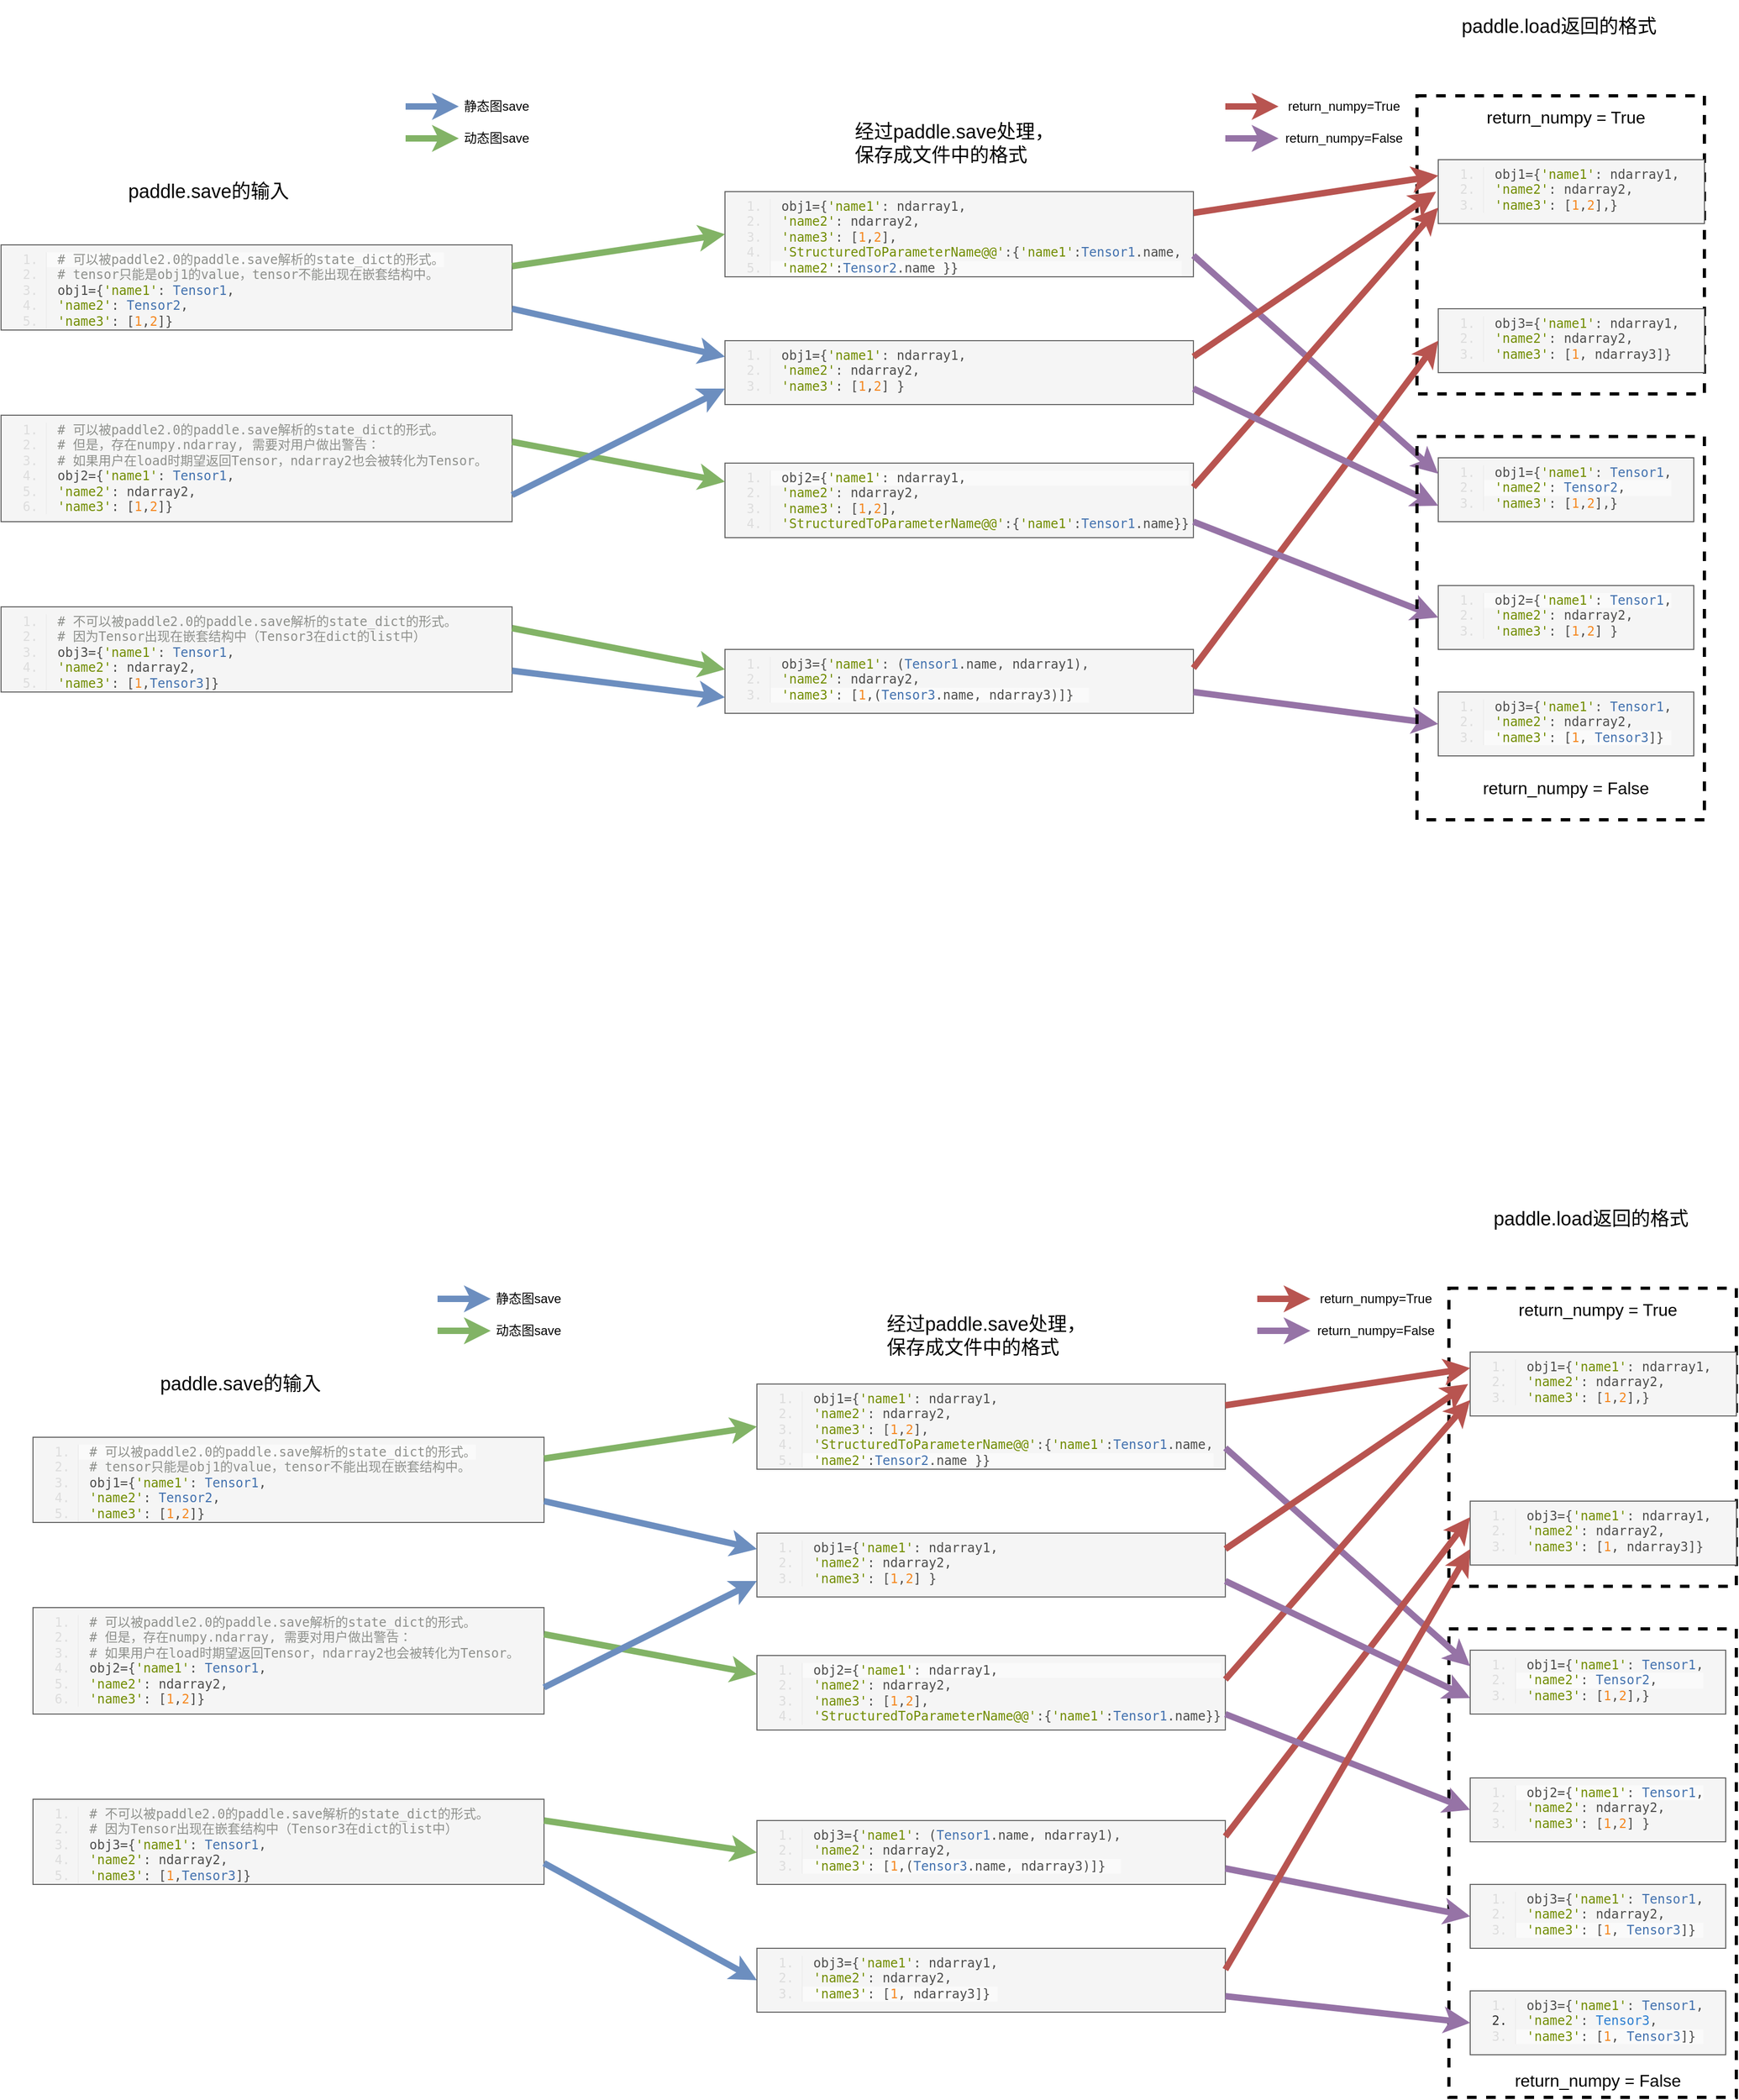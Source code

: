 <mxfile version="14.6.1" type="github">
  <diagram id="BOFwDPjg338fdRXlVryg" name="Page-1">
    <mxGraphModel dx="985" dy="1699" grid="1" gridSize="10" guides="1" tooltips="1" connect="1" arrows="1" fold="1" page="1" pageScale="1" pageWidth="827" pageHeight="1169" math="0" shadow="0">
      <root>
        <mxCell id="0" />
        <mxCell id="1" parent="0" />
        <mxCell id="kWca1h-Ah_QSKacg4VAW-32" value="" style="rounded=0;whiteSpace=wrap;html=1;strokeWidth=3;fillColor=none;dashed=1;" vertex="1" parent="1">
          <mxGeometry x="1400" y="1340" width="270" height="440" as="geometry" />
        </mxCell>
        <mxCell id="GyIqp0dEOlZTqXCWweCi-41" value="" style="rounded=0;whiteSpace=wrap;html=1;strokeWidth=3;fillColor=none;dashed=1;" parent="1" vertex="1">
          <mxGeometry x="1370" y="-100" width="270" height="280" as="geometry" />
        </mxCell>
        <mxCell id="GyIqp0dEOlZTqXCWweCi-3" style="edgeStyle=orthogonalEdgeStyle;rounded=0;orthogonalLoop=1;jettySize=auto;html=1;exitX=0.5;exitY=1;exitDx=0;exitDy=0;" parent="1" edge="1">
          <mxGeometry relative="1" as="geometry">
            <mxPoint x="260" y="150" as="sourcePoint" />
            <mxPoint x="260" y="150" as="targetPoint" />
          </mxGeometry>
        </mxCell>
        <mxCell id="GyIqp0dEOlZTqXCWweCi-7" value="&lt;meta charset=&quot;utf-8&quot;&gt;&lt;ol class=&quot;linenums&quot; style=&quot;box-sizing: border-box; outline: none; margin-top: 0px; margin-bottom: 0px; color: rgb(51, 51, 51); font-family: menlo, &amp;quot;bitstream vera sans mono&amp;quot;, &amp;quot;dejavu sans mono&amp;quot;, monaco, consolas, monospace; font-size: 12px; font-style: normal; font-weight: 400; letter-spacing: normal; text-align: left; text-indent: 0px; text-transform: none; word-spacing: 0px;&quot;&gt;&lt;li class=&quot;L0&quot; style=&quot;box-sizing: border-box ; outline: none ; border-left: 1px solid rgb(238 , 238 , 238) ; padding-left: 10px ; color: rgb(221 , 221 , 221) ; background-color: rgb(250 , 250 , 250)&quot;&gt;&lt;code style=&quot;box-sizing: border-box; outline: none; font-family: &amp;quot;source code pro&amp;quot;, monospace; font-size: inherit; padding: 0px; color: inherit; background: transparent; border-radius: 0px; border: none; margin: 0px;&quot;&gt;&lt;span class=&quot;com&quot; style=&quot;box-sizing: border-box ; outline: none ; color: rgb(142 , 144 , 140)&quot;&gt;# 可以被paddle2.0的paddle.save解析的state_dict的形式。&lt;/span&gt;&lt;/code&gt;&lt;/li&gt;&lt;li class=&quot;L1&quot; style=&quot;box-sizing: border-box ; outline: none ; border-left: 1px solid rgb(238 , 238 , 238) ; padding-left: 10px ; color: rgb(221 , 221 , 221)&quot;&gt;&lt;code style=&quot;box-sizing: border-box; outline: none; font-family: &amp;quot;source code pro&amp;quot;, monospace; font-size: inherit; padding: 0px; color: inherit; background: transparent; border-radius: 0px; border: none; margin: 0px;&quot;&gt;&lt;span class=&quot;com&quot; style=&quot;box-sizing: border-box ; outline: none ; color: rgb(142 , 144 , 140)&quot;&gt;# tensor只能是obj1的value，tensor不能出现在嵌套结构中。&lt;/span&gt;&lt;/code&gt;&lt;/li&gt;&lt;li class=&quot;L2&quot; style=&quot;box-sizing: border-box ; outline: none ; border-left: 1px solid rgb(238 , 238 , 238) ; padding-left: 10px ; color: rgb(221 , 221 , 221)&quot;&gt;&lt;code style=&quot;box-sizing: border-box; outline: none; font-family: &amp;quot;source code pro&amp;quot;, monospace; font-size: inherit; padding: 0px; color: inherit; background: transparent; border-radius: 0px; border: none; margin: 0px;&quot;&gt;&lt;span class=&quot;pln&quot; style=&quot;box-sizing: border-box ; outline: none ; color: rgb(77 , 77 , 76)&quot;&gt;obj1&lt;/span&gt;&lt;span class=&quot;pun&quot; style=&quot;box-sizing: border-box ; outline: none ; color: rgb(77 , 77 , 76)&quot;&gt;={&lt;/span&gt;&lt;span class=&quot;str&quot; style=&quot;box-sizing: border-box ; outline: none ; color: rgb(113 , 140 , 0)&quot;&gt;&#39;name1&#39;&lt;/span&gt;&lt;span class=&quot;pun&quot; style=&quot;box-sizing: border-box ; outline: none ; color: rgb(77 , 77 , 76)&quot;&gt;:&lt;/span&gt;&lt;span class=&quot;pln&quot; style=&quot;box-sizing: border-box ; outline: none ; color: rgb(77 , 77 , 76)&quot;&gt; &lt;/span&gt;&lt;span class=&quot;typ&quot; style=&quot;box-sizing: border-box ; outline: none ; color: rgb(66 , 113 , 174)&quot;&gt;Tensor1&lt;/span&gt;&lt;span class=&quot;pun&quot; style=&quot;box-sizing: border-box ; outline: none ; color: rgb(77 , 77 , 76)&quot;&gt;,&lt;/span&gt;&lt;span class=&quot;pln&quot; style=&quot;box-sizing: border-box ; outline: none ; color: rgb(77 , 77 , 76)&quot;&gt; &lt;/span&gt;&lt;/code&gt;&lt;/li&gt;&lt;li class=&quot;L3&quot; style=&quot;box-sizing: border-box ; outline: none ; border-left: 1px solid rgb(238 , 238 , 238) ; padding-left: 10px ; color: rgb(221 , 221 , 221)&quot;&gt;&lt;code style=&quot;box-sizing: border-box; outline: none; font-family: &amp;quot;source code pro&amp;quot;, monospace; font-size: inherit; padding: 0px; color: inherit; background: transparent; border-radius: 0px; border: none; margin: 0px;&quot;&gt;&lt;span class=&quot;pln&quot; style=&quot;box-sizing: border-box ; outline: none ; color: rgb(77 , 77 , 76)&quot;&gt;      &lt;/span&gt;&lt;span class=&quot;str&quot; style=&quot;box-sizing: border-box ; outline: none ; color: rgb(113 , 140 , 0)&quot;&gt;&#39;name2&#39;&lt;/span&gt;&lt;span class=&quot;pun&quot; style=&quot;box-sizing: border-box ; outline: none ; color: rgb(77 , 77 , 76)&quot;&gt;:&lt;/span&gt;&lt;span class=&quot;pln&quot; style=&quot;box-sizing: border-box ; outline: none ; color: rgb(77 , 77 , 76)&quot;&gt; &lt;/span&gt;&lt;span class=&quot;typ&quot; style=&quot;box-sizing: border-box ; outline: none ; color: rgb(66 , 113 , 174)&quot;&gt;Tensor2&lt;/span&gt;&lt;span class=&quot;pun&quot; style=&quot;box-sizing: border-box ; outline: none ; color: rgb(77 , 77 , 76)&quot;&gt;,&lt;/span&gt;&lt;span class=&quot;pln&quot; style=&quot;box-sizing: border-box ; outline: none ; color: rgb(77 , 77 , 76)&quot;&gt; &lt;/span&gt;&lt;/code&gt;&lt;/li&gt;&lt;li class=&quot;L4&quot; style=&quot;box-sizing: border-box ; outline: none ; border-left: 1px solid rgb(238 , 238 , 238) ; padding-left: 10px ; color: rgb(221 , 221 , 221)&quot;&gt;&lt;code style=&quot;box-sizing: border-box; outline: none; font-family: &amp;quot;source code pro&amp;quot;, monospace; font-size: inherit; padding: 0px; color: inherit; background: transparent; border-radius: 0px; border: none; margin: 0px;&quot;&gt;&lt;span class=&quot;pln&quot; style=&quot;box-sizing: border-box ; outline: none ; color: rgb(77 , 77 , 76)&quot;&gt;      &lt;/span&gt;&lt;span class=&quot;str&quot; style=&quot;box-sizing: border-box ; outline: none ; color: rgb(113 , 140 , 0)&quot;&gt;&#39;name3&#39;&lt;/span&gt;&lt;span class=&quot;pun&quot; style=&quot;box-sizing: border-box ; outline: none ; color: rgb(77 , 77 , 76)&quot;&gt;:&lt;/span&gt;&lt;span class=&quot;pln&quot; style=&quot;box-sizing: border-box ; outline: none ; color: rgb(77 , 77 , 76)&quot;&gt; &lt;/span&gt;&lt;span class=&quot;pun&quot; style=&quot;box-sizing: border-box ; outline: none ; color: rgb(77 , 77 , 76)&quot;&gt;[&lt;/span&gt;&lt;span class=&quot;lit&quot; style=&quot;box-sizing: border-box ; outline: none ; color: rgb(245 , 135 , 31)&quot;&gt;1&lt;/span&gt;&lt;span class=&quot;pun&quot; style=&quot;box-sizing: border-box ; outline: none ; color: rgb(77 , 77 , 76)&quot;&gt;,&lt;/span&gt;&lt;span class=&quot;lit&quot; style=&quot;box-sizing: border-box ; outline: none ; color: rgb(245 , 135 , 31)&quot;&gt;2&lt;/span&gt;&lt;span class=&quot;pun&quot; style=&quot;box-sizing: border-box ; outline: none ; color: rgb(77 , 77 , 76)&quot;&gt;]}&lt;/span&gt;&lt;/code&gt;&lt;/li&gt;&lt;/ol&gt;" style="text;whiteSpace=wrap;html=1;fillColor=#f5f5f5;strokeColor=#666666;fontColor=#333333;" parent="1" vertex="1">
          <mxGeometry x="40" y="40" width="480" height="80" as="geometry" />
        </mxCell>
        <mxCell id="GyIqp0dEOlZTqXCWweCi-10" value="&lt;meta charset=&quot;utf-8&quot;&gt;&lt;ol class=&quot;linenums&quot; style=&quot;box-sizing: border-box; outline: none; margin-top: 0px; margin-bottom: 0px; color: rgb(51, 51, 51); font-family: menlo, &amp;quot;bitstream vera sans mono&amp;quot;, &amp;quot;dejavu sans mono&amp;quot;, monaco, consolas, monospace; font-size: 12px; font-style: normal; font-weight: 400; letter-spacing: normal; text-align: left; text-indent: 0px; text-transform: none; word-spacing: 0px;&quot;&gt;&lt;li class=&quot;L6&quot; style=&quot;box-sizing: border-box ; outline: none ; border-left: 1px solid rgb(238 , 238 , 238) ; padding-left: 10px ; color: rgb(221 , 221 , 221)&quot;&gt;&lt;code style=&quot;box-sizing: border-box; outline: none; font-family: &amp;quot;source code pro&amp;quot;, monospace; font-size: inherit; padding: 0px; color: inherit; background: transparent; border-radius: 0px; border: none; margin: 0px;&quot;&gt;&lt;span class=&quot;com&quot; style=&quot;box-sizing: border-box ; outline: none ; color: rgb(142 , 144 , 140)&quot;&gt;# 可以被paddle2.0的paddle.save解析的state_dict的形式。&lt;/span&gt;&lt;/code&gt;&lt;/li&gt;&lt;li class=&quot;L7&quot; style=&quot;box-sizing: border-box ; outline: none ; border-left: 1px solid rgb(238 , 238 , 238) ; padding-left: 10px ; color: rgb(221 , 221 , 221)&quot;&gt;&lt;code style=&quot;box-sizing: border-box; outline: none; font-family: &amp;quot;source code pro&amp;quot;, monospace; font-size: inherit; padding: 0px; color: inherit; background: transparent; border-radius: 0px; border: none; margin: 0px;&quot;&gt;&lt;span class=&quot;com&quot; style=&quot;box-sizing: border-box ; outline: none ; color: rgb(142 , 144 , 140)&quot;&gt;# 但是，存在numpy.ndarray, 需要对用户做出警告：&lt;/span&gt;&lt;/code&gt;&lt;/li&gt;&lt;li class=&quot;L8&quot; style=&quot;box-sizing: border-box ; outline: none ; border-left: 1px solid rgb(238 , 238 , 238) ; padding-left: 10px ; color: rgb(221 , 221 , 221)&quot;&gt;&lt;code style=&quot;box-sizing: border-box; outline: none; font-family: &amp;quot;source code pro&amp;quot;, monospace; font-size: inherit; padding: 0px; color: inherit; background: transparent; border-radius: 0px; border: none; margin: 0px;&quot;&gt;&lt;span class=&quot;com&quot; style=&quot;box-sizing: border-box ; outline: none ; color: rgb(142 , 144 , 140)&quot;&gt;# 如果用户在load时期望返回Tensor，ndarray2也会被转化为Tensor。&lt;/span&gt;&lt;/code&gt;&lt;/li&gt;&lt;li class=&quot;L9&quot; style=&quot;box-sizing: border-box ; outline: none ; border-left: 1px solid rgb(238 , 238 , 238) ; padding-left: 10px ; color: rgb(221 , 221 , 221)&quot;&gt;&lt;code style=&quot;box-sizing: border-box; outline: none; font-family: &amp;quot;source code pro&amp;quot;, monospace; font-size: inherit; padding: 0px; color: inherit; background: transparent; border-radius: 0px; border: none; margin: 0px;&quot;&gt;&lt;span class=&quot;pln&quot; style=&quot;box-sizing: border-box ; outline: none ; color: rgb(77 , 77 , 76)&quot;&gt;obj2&lt;/span&gt;&lt;span class=&quot;pun&quot; style=&quot;box-sizing: border-box ; outline: none ; color: rgb(77 , 77 , 76)&quot;&gt;={&lt;/span&gt;&lt;span class=&quot;str&quot; style=&quot;box-sizing: border-box ; outline: none ; color: rgb(113 , 140 , 0)&quot;&gt;&#39;name1&#39;&lt;/span&gt;&lt;span class=&quot;pun&quot; style=&quot;box-sizing: border-box ; outline: none ; color: rgb(77 , 77 , 76)&quot;&gt;:&lt;/span&gt;&lt;span class=&quot;pln&quot; style=&quot;box-sizing: border-box ; outline: none ; color: rgb(77 , 77 , 76)&quot;&gt; &lt;/span&gt;&lt;span class=&quot;typ&quot; style=&quot;box-sizing: border-box ; outline: none ; color: rgb(66 , 113 , 174)&quot;&gt;Tensor1&lt;/span&gt;&lt;span class=&quot;pun&quot; style=&quot;box-sizing: border-box ; outline: none ; color: rgb(77 , 77 , 76)&quot;&gt;,&lt;/span&gt;&lt;span class=&quot;pln&quot; style=&quot;box-sizing: border-box ; outline: none ; color: rgb(77 , 77 , 76)&quot;&gt; &lt;/span&gt;&lt;/code&gt;&lt;/li&gt;&lt;li class=&quot;L0&quot; style=&quot;box-sizing: border-box ; outline: none ; border-left: 1px solid rgb(238 , 238 , 238) ; padding-left: 10px ; color: rgb(221 , 221 , 221)&quot;&gt;&lt;code style=&quot;box-sizing: border-box; outline: none; font-family: &amp;quot;source code pro&amp;quot;, monospace; font-size: inherit; padding: 0px; color: inherit; background: transparent; border-radius: 0px; border: none; margin: 0px;&quot;&gt;&lt;span class=&quot;pln&quot; style=&quot;box-sizing: border-box ; outline: none ; color: rgb(77 , 77 , 76)&quot;&gt;      &lt;/span&gt;&lt;span class=&quot;str&quot; style=&quot;box-sizing: border-box ; outline: none ; color: rgb(113 , 140 , 0)&quot;&gt;&#39;name2&#39;&lt;/span&gt;&lt;span class=&quot;pun&quot; style=&quot;box-sizing: border-box ; outline: none ; color: rgb(77 , 77 , 76)&quot;&gt;:&lt;/span&gt;&lt;span class=&quot;pln&quot; style=&quot;box-sizing: border-box ; outline: none ; color: rgb(77 , 77 , 76)&quot;&gt; ndarray2&lt;/span&gt;&lt;span class=&quot;pun&quot; style=&quot;box-sizing: border-box ; outline: none ; color: rgb(77 , 77 , 76)&quot;&gt;,&lt;/span&gt;&lt;span class=&quot;pln&quot; style=&quot;box-sizing: border-box ; outline: none ; color: rgb(77 , 77 , 76)&quot;&gt; &lt;/span&gt;&lt;/code&gt;&lt;/li&gt;&lt;li class=&quot;L1&quot; style=&quot;box-sizing: border-box ; outline: none ; border-left: 1px solid rgb(238 , 238 , 238) ; padding-left: 10px ; color: rgb(221 , 221 , 221)&quot;&gt;&lt;code style=&quot;box-sizing: border-box; outline: none; font-family: &amp;quot;source code pro&amp;quot;, monospace; font-size: inherit; padding: 0px; color: inherit; background: transparent; border-radius: 0px; border: none; margin: 0px;&quot;&gt;&lt;span class=&quot;pln&quot; style=&quot;box-sizing: border-box ; outline: none ; color: rgb(77 , 77 , 76)&quot;&gt;      &lt;/span&gt;&lt;span class=&quot;str&quot; style=&quot;box-sizing: border-box ; outline: none ; color: rgb(113 , 140 , 0)&quot;&gt;&#39;name3&#39;&lt;/span&gt;&lt;span class=&quot;pun&quot; style=&quot;box-sizing: border-box ; outline: none ; color: rgb(77 , 77 , 76)&quot;&gt;:&lt;/span&gt;&lt;span class=&quot;pln&quot; style=&quot;box-sizing: border-box ; outline: none ; color: rgb(77 , 77 , 76)&quot;&gt; &lt;/span&gt;&lt;span class=&quot;pun&quot; style=&quot;box-sizing: border-box ; outline: none ; color: rgb(77 , 77 , 76)&quot;&gt;[&lt;/span&gt;&lt;span class=&quot;lit&quot; style=&quot;box-sizing: border-box ; outline: none ; color: rgb(245 , 135 , 31)&quot;&gt;1&lt;/span&gt;&lt;span class=&quot;pun&quot; style=&quot;box-sizing: border-box ; outline: none ; color: rgb(77 , 77 , 76)&quot;&gt;,&lt;/span&gt;&lt;span class=&quot;lit&quot; style=&quot;box-sizing: border-box ; outline: none ; color: rgb(245 , 135 , 31)&quot;&gt;2&lt;/span&gt;&lt;span class=&quot;pun&quot; style=&quot;box-sizing: border-box ; outline: none ; color: rgb(77 , 77 , 76)&quot;&gt;]}&lt;/span&gt;&lt;/code&gt;&lt;/li&gt;&lt;/ol&gt;" style="text;whiteSpace=wrap;html=1;fillColor=#f5f5f5;strokeColor=#666666;fontColor=#333333;" parent="1" vertex="1">
          <mxGeometry x="40" y="200" width="480" height="100" as="geometry" />
        </mxCell>
        <mxCell id="GyIqp0dEOlZTqXCWweCi-11" value="&lt;meta charset=&quot;utf-8&quot;&gt;&lt;ol class=&quot;linenums&quot; style=&quot;box-sizing: border-box; outline: none; margin-top: 0px; margin-bottom: 0px; color: rgb(51, 51, 51); font-family: menlo, &amp;quot;bitstream vera sans mono&amp;quot;, &amp;quot;dejavu sans mono&amp;quot;, monaco, consolas, monospace; font-size: 12px; font-style: normal; font-weight: 400; letter-spacing: normal; text-align: left; text-indent: 0px; text-transform: none; word-spacing: 0px;&quot;&gt;&lt;li class=&quot;L3&quot; style=&quot;box-sizing: border-box ; outline: none ; border-left: 1px solid rgb(238 , 238 , 238) ; padding-left: 10px ; color: rgb(221 , 221 , 221)&quot;&gt;&lt;code style=&quot;box-sizing: border-box; outline: none; font-family: &amp;quot;source code pro&amp;quot;, monospace; font-size: inherit; padding: 0px; color: inherit; background: transparent; border-radius: 0px; border: none; margin: 0px;&quot;&gt;&lt;span class=&quot;com&quot; style=&quot;box-sizing: border-box ; outline: none ; color: rgb(142 , 144 , 140)&quot;&gt;# 不可以被paddle2.0的paddle.save解析的state_dict的形式。&lt;/span&gt;&lt;/code&gt;&lt;/li&gt;&lt;li class=&quot;L4&quot; style=&quot;box-sizing: border-box ; outline: none ; border-left: 1px solid rgb(238 , 238 , 238) ; padding-left: 10px ; color: rgb(221 , 221 , 221)&quot;&gt;&lt;code style=&quot;box-sizing: border-box; outline: none; font-family: &amp;quot;source code pro&amp;quot;, monospace; font-size: inherit; padding: 0px; color: inherit; background: transparent; border-radius: 0px; border: none; margin: 0px;&quot;&gt;&lt;span class=&quot;com&quot; style=&quot;box-sizing: border-box ; outline: none ; color: rgb(142 , 144 , 140)&quot;&gt;# 因为Tensor出现在嵌套结构中（Tensor3在dict的list中）&lt;/span&gt;&lt;/code&gt;&lt;/li&gt;&lt;li class=&quot;L5&quot; style=&quot;box-sizing: border-box ; outline: none ; border-left: 1px solid rgb(238 , 238 , 238) ; padding-left: 10px ; color: rgb(221 , 221 , 221)&quot;&gt;&lt;code style=&quot;box-sizing: border-box; outline: none; font-family: &amp;quot;source code pro&amp;quot;, monospace; font-size: inherit; padding: 0px; color: inherit; background: transparent; border-radius: 0px; border: none; margin: 0px;&quot;&gt;&lt;span class=&quot;pln&quot; style=&quot;box-sizing: border-box ; outline: none ; color: rgb(77 , 77 , 76)&quot;&gt;obj3&lt;/span&gt;&lt;span class=&quot;pun&quot; style=&quot;box-sizing: border-box ; outline: none ; color: rgb(77 , 77 , 76)&quot;&gt;={&lt;/span&gt;&lt;span class=&quot;str&quot; style=&quot;box-sizing: border-box ; outline: none ; color: rgb(113 , 140 , 0)&quot;&gt;&#39;name1&#39;&lt;/span&gt;&lt;span class=&quot;pun&quot; style=&quot;box-sizing: border-box ; outline: none ; color: rgb(77 , 77 , 76)&quot;&gt;:&lt;/span&gt;&lt;span class=&quot;pln&quot; style=&quot;box-sizing: border-box ; outline: none ; color: rgb(77 , 77 , 76)&quot;&gt; &lt;/span&gt;&lt;span class=&quot;typ&quot; style=&quot;box-sizing: border-box ; outline: none ; color: rgb(66 , 113 , 174)&quot;&gt;Tensor1&lt;/span&gt;&lt;span class=&quot;pun&quot; style=&quot;box-sizing: border-box ; outline: none ; color: rgb(77 , 77 , 76)&quot;&gt;,&lt;/span&gt;&lt;span class=&quot;pln&quot; style=&quot;box-sizing: border-box ; outline: none ; color: rgb(77 , 77 , 76)&quot;&gt; &lt;/span&gt;&lt;/code&gt;&lt;/li&gt;&lt;li class=&quot;L6&quot; style=&quot;box-sizing: border-box ; outline: none ; border-left: 1px solid rgb(238 , 238 , 238) ; padding-left: 10px ; color: rgb(221 , 221 , 221)&quot;&gt;&lt;code style=&quot;box-sizing: border-box; outline: none; font-family: &amp;quot;source code pro&amp;quot;, monospace; font-size: inherit; padding: 0px; color: inherit; background: transparent; border-radius: 0px; border: none; margin: 0px;&quot;&gt;&lt;span class=&quot;pln&quot; style=&quot;box-sizing: border-box ; outline: none ; color: rgb(77 , 77 , 76)&quot;&gt;      &lt;/span&gt;&lt;span class=&quot;str&quot; style=&quot;box-sizing: border-box ; outline: none ; color: rgb(113 , 140 , 0)&quot;&gt;&#39;name2&#39;&lt;/span&gt;&lt;span class=&quot;pun&quot; style=&quot;box-sizing: border-box ; outline: none ; color: rgb(77 , 77 , 76)&quot;&gt;:&lt;/span&gt;&lt;span class=&quot;pln&quot; style=&quot;box-sizing: border-box ; outline: none ; color: rgb(77 , 77 , 76)&quot;&gt; ndarray2&lt;/span&gt;&lt;span class=&quot;pun&quot; style=&quot;box-sizing: border-box ; outline: none ; color: rgb(77 , 77 , 76)&quot;&gt;,&lt;/span&gt;&lt;span class=&quot;pln&quot; style=&quot;box-sizing: border-box ; outline: none ; color: rgb(77 , 77 , 76)&quot;&gt; &lt;/span&gt;&lt;/code&gt;&lt;/li&gt;&lt;li class=&quot;L7&quot; style=&quot;box-sizing: border-box ; outline: none ; border-left: 1px solid rgb(238 , 238 , 238) ; padding-left: 10px ; color: rgb(221 , 221 , 221)&quot;&gt;&lt;code style=&quot;box-sizing: border-box; outline: none; font-family: &amp;quot;source code pro&amp;quot;, monospace; font-size: inherit; padding: 0px; color: inherit; background: transparent; border-radius: 0px; border: none; margin: 0px;&quot;&gt;&lt;span class=&quot;pln&quot; style=&quot;box-sizing: border-box ; outline: none ; color: rgb(77 , 77 , 76)&quot;&gt;      &lt;/span&gt;&lt;span class=&quot;str&quot; style=&quot;box-sizing: border-box ; outline: none ; color: rgb(113 , 140 , 0)&quot;&gt;&#39;name3&#39;&lt;/span&gt;&lt;span class=&quot;pun&quot; style=&quot;box-sizing: border-box ; outline: none ; color: rgb(77 , 77 , 76)&quot;&gt;:&lt;/span&gt;&lt;span class=&quot;pln&quot; style=&quot;box-sizing: border-box ; outline: none ; color: rgb(77 , 77 , 76)&quot;&gt; &lt;/span&gt;&lt;span class=&quot;pun&quot; style=&quot;box-sizing: border-box ; outline: none ; color: rgb(77 , 77 , 76)&quot;&gt;[&lt;/span&gt;&lt;span class=&quot;lit&quot; style=&quot;box-sizing: border-box ; outline: none ; color: rgb(245 , 135 , 31)&quot;&gt;1&lt;/span&gt;&lt;span class=&quot;pun&quot; style=&quot;box-sizing: border-box ; outline: none ; color: rgb(77 , 77 , 76)&quot;&gt;,&lt;/span&gt;&lt;span class=&quot;typ&quot; style=&quot;box-sizing: border-box ; outline: none ; color: rgb(66 , 113 , 174)&quot;&gt;Tensor3&lt;/span&gt;&lt;span class=&quot;pun&quot; style=&quot;box-sizing: border-box ; outline: none ; color: rgb(77 , 77 , 76)&quot;&gt;]}&lt;/span&gt;&lt;/code&gt;&lt;/li&gt;&lt;/ol&gt;" style="text;whiteSpace=wrap;html=1;fillColor=#f5f5f5;strokeColor=#666666;fontColor=#333333;" parent="1" vertex="1">
          <mxGeometry x="40" y="380" width="480" height="80" as="geometry" />
        </mxCell>
        <mxCell id="GyIqp0dEOlZTqXCWweCi-12" value="&lt;meta charset=&quot;utf-8&quot;&gt;&lt;ol class=&quot;linenums&quot; style=&quot;box-sizing: border-box; outline: none; margin-top: 0px; margin-bottom: 0px; color: rgb(51, 51, 51); font-family: menlo, &amp;quot;bitstream vera sans mono&amp;quot;, &amp;quot;dejavu sans mono&amp;quot;, monaco, consolas, monospace; font-size: 12px; font-style: normal; font-weight: 400; letter-spacing: normal; text-align: left; text-indent: 0px; text-transform: none; word-spacing: 0px;&quot;&gt;&lt;li class=&quot;L0&quot; style=&quot;box-sizing: border-box ; outline: none ; border-left: 1px solid rgb(238 , 238 , 238) ; padding-left: 10px ; color: rgb(221 , 221 , 221)&quot;&gt;&lt;code style=&quot;box-sizing: border-box; outline: none; font-family: &amp;quot;source code pro&amp;quot;, monospace; font-size: inherit; padding: 0px; color: inherit; background: transparent; border-radius: 0px; border: none; margin: 0px;&quot;&gt;&lt;span class=&quot;pln&quot; style=&quot;box-sizing: border-box ; outline: none ; color: rgb(77 , 77 , 76)&quot;&gt;obj1&lt;/span&gt;&lt;span class=&quot;pun&quot; style=&quot;box-sizing: border-box ; outline: none ; color: rgb(77 , 77 , 76)&quot;&gt;={&lt;/span&gt;&lt;span class=&quot;str&quot; style=&quot;box-sizing: border-box ; outline: none ; color: rgb(113 , 140 , 0)&quot;&gt;&#39;name1&#39;&lt;/span&gt;&lt;span class=&quot;pun&quot; style=&quot;box-sizing: border-box ; outline: none ; color: rgb(77 , 77 , 76)&quot;&gt;:&lt;/span&gt;&lt;span class=&quot;pln&quot; style=&quot;box-sizing: border-box ; outline: none ; color: rgb(77 , 77 , 76)&quot;&gt; ndarray1&lt;/span&gt;&lt;span class=&quot;pun&quot; style=&quot;box-sizing: border-box ; outline: none ; color: rgb(77 , 77 , 76)&quot;&gt;,&lt;/span&gt;&lt;span class=&quot;pln&quot; style=&quot;box-sizing: border-box ; outline: none ; color: rgb(77 , 77 , 76)&quot;&gt; &lt;/span&gt;&lt;/code&gt;&lt;/li&gt;&lt;li class=&quot;L1&quot; style=&quot;box-sizing: border-box ; outline: none ; border-left: 1px solid rgb(238 , 238 , 238) ; padding-left: 10px ; color: rgb(221 , 221 , 221)&quot;&gt;&lt;code style=&quot;box-sizing: border-box; outline: none; font-family: &amp;quot;source code pro&amp;quot;, monospace; font-size: inherit; padding: 0px; color: inherit; background: transparent; border-radius: 0px; border: none; margin: 0px;&quot;&gt;&lt;span class=&quot;pln&quot; style=&quot;box-sizing: border-box ; outline: none ; color: rgb(77 , 77 , 76)&quot;&gt;      &lt;/span&gt;&lt;span class=&quot;str&quot; style=&quot;box-sizing: border-box ; outline: none ; color: rgb(113 , 140 , 0)&quot;&gt;&#39;name2&#39;&lt;/span&gt;&lt;span class=&quot;pun&quot; style=&quot;box-sizing: border-box ; outline: none ; color: rgb(77 , 77 , 76)&quot;&gt;:&lt;/span&gt;&lt;span class=&quot;pln&quot; style=&quot;box-sizing: border-box ; outline: none ; color: rgb(77 , 77 , 76)&quot;&gt; ndarray2&lt;/span&gt;&lt;span class=&quot;pun&quot; style=&quot;box-sizing: border-box ; outline: none ; color: rgb(77 , 77 , 76)&quot;&gt;,&lt;/span&gt;&lt;span class=&quot;pln&quot; style=&quot;box-sizing: border-box ; outline: none ; color: rgb(77 , 77 , 76)&quot;&gt; &lt;/span&gt;&lt;/code&gt;&lt;/li&gt;&lt;li class=&quot;L2&quot; style=&quot;box-sizing: border-box ; outline: none ; border-left: 1px solid rgb(238 , 238 , 238) ; padding-left: 10px ; color: rgb(221 , 221 , 221)&quot;&gt;&lt;code style=&quot;box-sizing: border-box; outline: none; font-family: &amp;quot;source code pro&amp;quot;, monospace; font-size: inherit; padding: 0px; color: inherit; background: transparent; border-radius: 0px; border: none; margin: 0px;&quot;&gt;&lt;span class=&quot;pln&quot; style=&quot;box-sizing: border-box ; outline: none ; color: rgb(77 , 77 , 76)&quot;&gt;      &lt;/span&gt;&lt;span class=&quot;str&quot; style=&quot;box-sizing: border-box ; outline: none ; color: rgb(113 , 140 , 0)&quot;&gt;&#39;name3&#39;&lt;/span&gt;&lt;span class=&quot;pun&quot; style=&quot;box-sizing: border-box ; outline: none ; color: rgb(77 , 77 , 76)&quot;&gt;:&lt;/span&gt;&lt;span class=&quot;pln&quot; style=&quot;box-sizing: border-box ; outline: none ; color: rgb(77 , 77 , 76)&quot;&gt; &lt;/span&gt;&lt;span class=&quot;pun&quot; style=&quot;box-sizing: border-box ; outline: none ; color: rgb(77 , 77 , 76)&quot;&gt;[&lt;/span&gt;&lt;span class=&quot;lit&quot; style=&quot;box-sizing: border-box ; outline: none ; color: rgb(245 , 135 , 31)&quot;&gt;1&lt;/span&gt;&lt;span class=&quot;pun&quot; style=&quot;box-sizing: border-box ; outline: none ; color: rgb(77 , 77 , 76)&quot;&gt;,&lt;/span&gt;&lt;span class=&quot;lit&quot; style=&quot;box-sizing: border-box ; outline: none ; color: rgb(245 , 135 , 31)&quot;&gt;2&lt;/span&gt;&lt;span class=&quot;pun&quot; style=&quot;box-sizing: border-box ; outline: none ; color: rgb(77 , 77 , 76)&quot;&gt;],&lt;/span&gt;&lt;/code&gt;&lt;/li&gt;&lt;li class=&quot;L3&quot; style=&quot;box-sizing: border-box ; outline: none ; border-left: 1px solid rgb(238 , 238 , 238) ; padding-left: 10px ; color: rgb(221 , 221 , 221)&quot;&gt;&lt;code style=&quot;box-sizing: border-box; outline: none; font-family: &amp;quot;source code pro&amp;quot;, monospace; font-size: inherit; padding: 0px; color: inherit; background: transparent; border-radius: 0px; border: none; margin: 0px;&quot;&gt;&lt;span class=&quot;pln&quot; style=&quot;box-sizing: border-box ; outline: none ; color: rgb(77 , 77 , 76)&quot;&gt;      &lt;/span&gt;&lt;span class=&quot;str&quot; style=&quot;box-sizing: border-box ; outline: none ; color: rgb(113 , 140 , 0)&quot;&gt;&#39;StructuredToParameterName@@&#39;&lt;/span&gt;&lt;span class=&quot;pun&quot; style=&quot;box-sizing: border-box ; outline: none ; color: rgb(77 , 77 , 76)&quot;&gt;:{&lt;/span&gt;&lt;span class=&quot;str&quot; style=&quot;box-sizing: border-box ; outline: none ; color: rgb(113 , 140 , 0)&quot;&gt;&#39;name1&#39;&lt;/span&gt;&lt;span class=&quot;pun&quot; style=&quot;box-sizing: border-box ; outline: none ; color: rgb(77 , 77 , 76)&quot;&gt;:&lt;/span&gt;&lt;span class=&quot;typ&quot; style=&quot;box-sizing: border-box ; outline: none ; color: rgb(66 , 113 , 174)&quot;&gt;Tensor1&lt;/span&gt;&lt;span class=&quot;pun&quot; style=&quot;box-sizing: border-box ; outline: none ; color: rgb(77 , 77 , 76)&quot;&gt;.&lt;/span&gt;&lt;span class=&quot;pln&quot; style=&quot;box-sizing: border-box ; outline: none ; color: rgb(77 , 77 , 76)&quot;&gt;name&lt;/span&gt;&lt;span class=&quot;pun&quot; style=&quot;box-sizing: border-box ; outline: none ; color: rgb(77 , 77 , 76)&quot;&gt;,&lt;/span&gt;&lt;span class=&quot;pln&quot; style=&quot;box-sizing: border-box ; outline: none ; color: rgb(77 , 77 , 76)&quot;&gt; &lt;/span&gt;&lt;/code&gt;&lt;/li&gt;&lt;li class=&quot;L4&quot; style=&quot;box-sizing: border-box ; outline: none ; border-left: 1px solid rgb(238 , 238 , 238) ; padding-left: 10px ; color: rgb(221 , 221 , 221) ; background-color: rgb(250 , 250 , 250)&quot;&gt;&lt;code style=&quot;box-sizing: border-box; outline: none; font-family: &amp;quot;source code pro&amp;quot;, monospace; font-size: inherit; padding: 0px; color: inherit; background: transparent; border-radius: 0px; border: none; margin: 0px;&quot;&gt;&lt;span class=&quot;pln&quot; style=&quot;box-sizing: border-box ; outline: none ; color: rgb(77 , 77 , 76)&quot;&gt;                                     &lt;/span&gt;&lt;span class=&quot;str&quot; style=&quot;box-sizing: border-box ; outline: none ; color: rgb(113 , 140 , 0)&quot;&gt;&#39;name2&#39;&lt;/span&gt;&lt;span class=&quot;pun&quot; style=&quot;box-sizing: border-box ; outline: none ; color: rgb(77 , 77 , 76)&quot;&gt;:&lt;/span&gt;&lt;span class=&quot;typ&quot; style=&quot;box-sizing: border-box ; outline: none ; color: rgb(66 , 113 , 174)&quot;&gt;Tensor2&lt;/span&gt;&lt;span class=&quot;pun&quot; style=&quot;box-sizing: border-box ; outline: none ; color: rgb(77 , 77 , 76)&quot;&gt;.&lt;/span&gt;&lt;span class=&quot;pln&quot; style=&quot;box-sizing: border-box ; outline: none ; color: rgb(77 , 77 , 76)&quot;&gt;name &lt;/span&gt;&lt;span class=&quot;pun&quot; style=&quot;box-sizing: border-box ; outline: none ; color: rgb(77 , 77 , 76)&quot;&gt;}}&lt;/span&gt;&lt;/code&gt;&lt;/li&gt;&lt;/ol&gt;" style="text;whiteSpace=wrap;html=1;fillColor=#f5f5f5;strokeColor=#666666;fontColor=#333333;" parent="1" vertex="1">
          <mxGeometry x="720" y="-10" width="440" height="80" as="geometry" />
        </mxCell>
        <mxCell id="GyIqp0dEOlZTqXCWweCi-14" value="&lt;meta charset=&quot;utf-8&quot;&gt;&lt;ol class=&quot;linenums&quot; style=&quot;box-sizing: border-box; outline: none; margin-top: 0px; margin-bottom: 0px; color: rgb(51, 51, 51); font-family: menlo, &amp;quot;bitstream vera sans mono&amp;quot;, &amp;quot;dejavu sans mono&amp;quot;, monaco, consolas, monospace; font-size: 12px; font-style: normal; font-weight: 400; letter-spacing: normal; text-align: left; text-indent: 0px; text-transform: none; word-spacing: 0px;&quot;&gt;&lt;li class=&quot;L1&quot; style=&quot;box-sizing: border-box ; outline: none ; border-left: 1px solid rgb(238 , 238 , 238) ; padding-left: 10px ; color: rgb(221 , 221 , 221)&quot;&gt;&lt;code style=&quot;box-sizing: border-box; outline: none; font-family: &amp;quot;source code pro&amp;quot;, monospace; font-size: inherit; padding: 0px; color: inherit; background: transparent; border-radius: 0px; border: none; margin: 0px;&quot;&gt;&lt;span class=&quot;pln&quot; style=&quot;box-sizing: border-box ; outline: none ; color: rgb(77 , 77 , 76)&quot;&gt;obj3&lt;/span&gt;&lt;span class=&quot;pun&quot; style=&quot;box-sizing: border-box ; outline: none ; color: rgb(77 , 77 , 76)&quot;&gt;={&lt;/span&gt;&lt;span class=&quot;str&quot; style=&quot;box-sizing: border-box ; outline: none ; color: rgb(113 , 140 , 0)&quot;&gt;&#39;name1&#39;&lt;/span&gt;&lt;span class=&quot;pun&quot; style=&quot;box-sizing: border-box ; outline: none ; color: rgb(77 , 77 , 76)&quot;&gt;:&lt;/span&gt;&lt;span class=&quot;pln&quot; style=&quot;box-sizing: border-box ; outline: none ; color: rgb(77 , 77 , 76)&quot;&gt; &lt;/span&gt;&lt;span class=&quot;pun&quot; style=&quot;box-sizing: border-box ; outline: none ; color: rgb(77 , 77 , 76)&quot;&gt;(&lt;/span&gt;&lt;span class=&quot;typ&quot; style=&quot;box-sizing: border-box ; outline: none ; color: rgb(66 , 113 , 174)&quot;&gt;Tensor1&lt;/span&gt;&lt;span class=&quot;pun&quot; style=&quot;box-sizing: border-box ; outline: none ; color: rgb(77 , 77 , 76)&quot;&gt;.&lt;/span&gt;&lt;span class=&quot;pln&quot; style=&quot;box-sizing: border-box ; outline: none ; color: rgb(77 , 77 , 76)&quot;&gt;name&lt;/span&gt;&lt;span class=&quot;pun&quot; style=&quot;box-sizing: border-box ; outline: none ; color: rgb(77 , 77 , 76)&quot;&gt;,&lt;/span&gt;&lt;span class=&quot;pln&quot; style=&quot;box-sizing: border-box ; outline: none ; color: rgb(77 , 77 , 76)&quot;&gt; ndarray1&lt;/span&gt;&lt;span class=&quot;pun&quot; style=&quot;box-sizing: border-box ; outline: none ; color: rgb(77 , 77 , 76)&quot;&gt;),&lt;/span&gt;&lt;span class=&quot;pln&quot; style=&quot;box-sizing: border-box ; outline: none ; color: rgb(77 , 77 , 76)&quot;&gt; &lt;/span&gt;&lt;/code&gt;&lt;/li&gt;&lt;li class=&quot;L2&quot; style=&quot;box-sizing: border-box ; outline: none ; border-left: 1px solid rgb(238 , 238 , 238) ; padding-left: 10px ; color: rgb(221 , 221 , 221)&quot;&gt;&lt;code style=&quot;box-sizing: border-box; outline: none; font-family: &amp;quot;source code pro&amp;quot;, monospace; font-size: inherit; padding: 0px; color: inherit; background: transparent; border-radius: 0px; border: none; margin: 0px;&quot;&gt;&lt;span class=&quot;pln&quot; style=&quot;box-sizing: border-box ; outline: none ; color: rgb(77 , 77 , 76)&quot;&gt;      &lt;/span&gt;&lt;span class=&quot;str&quot; style=&quot;box-sizing: border-box ; outline: none ; color: rgb(113 , 140 , 0)&quot;&gt;&#39;name2&#39;&lt;/span&gt;&lt;span class=&quot;pun&quot; style=&quot;box-sizing: border-box ; outline: none ; color: rgb(77 , 77 , 76)&quot;&gt;:&lt;/span&gt;&lt;span class=&quot;pln&quot; style=&quot;box-sizing: border-box ; outline: none ; color: rgb(77 , 77 , 76)&quot;&gt; ndarray2&lt;/span&gt;&lt;span class=&quot;pun&quot; style=&quot;box-sizing: border-box ; outline: none ; color: rgb(77 , 77 , 76)&quot;&gt;,&lt;/span&gt;&lt;span class=&quot;pln&quot; style=&quot;box-sizing: border-box ; outline: none ; color: rgb(77 , 77 , 76)&quot;&gt; &lt;/span&gt;&lt;/code&gt;&lt;/li&gt;&lt;li class=&quot;L3&quot; style=&quot;box-sizing: border-box ; outline: none ; border-left: 1px solid rgb(238 , 238 , 238) ; padding-left: 10px ; color: rgb(221 , 221 , 221) ; background-color: rgb(250 , 250 , 250)&quot;&gt;&lt;code style=&quot;box-sizing: border-box; outline: none; font-family: &amp;quot;source code pro&amp;quot;, monospace; font-size: inherit; padding: 0px; color: inherit; background: transparent; border-radius: 0px; border: none; margin: 0px;&quot;&gt;&lt;span class=&quot;pln&quot; style=&quot;box-sizing: border-box ; outline: none ; color: rgb(77 , 77 , 76)&quot;&gt;      &lt;/span&gt;&lt;span class=&quot;str&quot; style=&quot;box-sizing: border-box ; outline: none ; color: rgb(113 , 140 , 0)&quot;&gt;&#39;name3&#39;&lt;/span&gt;&lt;span class=&quot;pun&quot; style=&quot;box-sizing: border-box ; outline: none ; color: rgb(77 , 77 , 76)&quot;&gt;:&lt;/span&gt;&lt;span class=&quot;pln&quot; style=&quot;box-sizing: border-box ; outline: none ; color: rgb(77 , 77 , 76)&quot;&gt; &lt;/span&gt;&lt;span class=&quot;pun&quot; style=&quot;box-sizing: border-box ; outline: none ; color: rgb(77 , 77 , 76)&quot;&gt;[&lt;/span&gt;&lt;span class=&quot;lit&quot; style=&quot;box-sizing: border-box ; outline: none ; color: rgb(245 , 135 , 31)&quot;&gt;1&lt;/span&gt;&lt;span class=&quot;pun&quot; style=&quot;box-sizing: border-box ; outline: none ; color: rgb(77 , 77 , 76)&quot;&gt;,(&lt;/span&gt;&lt;span class=&quot;typ&quot; style=&quot;box-sizing: border-box ; outline: none ; color: rgb(66 , 113 , 174)&quot;&gt;Tensor3&lt;/span&gt;&lt;span class=&quot;pun&quot; style=&quot;box-sizing: border-box ; outline: none ; color: rgb(77 , 77 , 76)&quot;&gt;.&lt;/span&gt;&lt;span class=&quot;pln&quot; style=&quot;box-sizing: border-box ; outline: none ; color: rgb(77 , 77 , 76)&quot;&gt;name&lt;/span&gt;&lt;span class=&quot;pun&quot; style=&quot;box-sizing: border-box ; outline: none ; color: rgb(77 , 77 , 76)&quot;&gt;,&lt;/span&gt;&lt;span class=&quot;pln&quot; style=&quot;box-sizing: border-box ; outline: none ; color: rgb(77 , 77 , 76)&quot;&gt; ndarray3&lt;/span&gt;&lt;span class=&quot;pun&quot; style=&quot;box-sizing: border-box ; outline: none ; color: rgb(77 , 77 , 76)&quot;&gt;)]}&lt;/span&gt;&lt;/code&gt;&lt;/li&gt;&lt;/ol&gt;" style="text;whiteSpace=wrap;html=1;fillColor=#f5f5f5;strokeColor=#666666;fontColor=#333333;" parent="1" vertex="1">
          <mxGeometry x="720" y="420" width="440" height="60" as="geometry" />
        </mxCell>
        <mxCell id="GyIqp0dEOlZTqXCWweCi-15" value="&lt;meta charset=&quot;utf-8&quot;&gt;&lt;ol class=&quot;linenums&quot; style=&quot;box-sizing: border-box; outline: none; margin-top: 0px; margin-bottom: 0px; color: rgb(51, 51, 51); font-family: menlo, &amp;quot;bitstream vera sans mono&amp;quot;, &amp;quot;dejavu sans mono&amp;quot;, monaco, consolas, monospace; font-size: 12px; font-style: normal; font-weight: 400; letter-spacing: normal; text-align: left; text-indent: 0px; text-transform: none; word-spacing: 0px;&quot;&gt;&lt;li class=&quot;L6&quot; style=&quot;box-sizing: border-box ; outline: none ; border-left: 1px solid rgb(238 , 238 , 238) ; padding-left: 10px ; color: rgb(221 , 221 , 221) ; background-color: rgb(250 , 250 , 250)&quot;&gt;&lt;code style=&quot;box-sizing: border-box; outline: none; font-family: &amp;quot;source code pro&amp;quot;, monospace; font-size: inherit; padding: 0px; color: inherit; background: transparent; border-radius: 0px; border: none; margin: 0px;&quot;&gt;&lt;span class=&quot;pln&quot; style=&quot;box-sizing: border-box ; outline: none ; color: rgb(77 , 77 , 76)&quot;&gt;obj2&lt;/span&gt;&lt;span class=&quot;pun&quot; style=&quot;box-sizing: border-box ; outline: none ; color: rgb(77 , 77 , 76)&quot;&gt;={&lt;/span&gt;&lt;span class=&quot;str&quot; style=&quot;box-sizing: border-box ; outline: none ; color: rgb(113 , 140 , 0)&quot;&gt;&#39;name1&#39;&lt;/span&gt;&lt;span class=&quot;pun&quot; style=&quot;box-sizing: border-box ; outline: none ; color: rgb(77 , 77 , 76)&quot;&gt;:&lt;/span&gt;&lt;span class=&quot;pln&quot; style=&quot;box-sizing: border-box ; outline: none ; color: rgb(77 , 77 , 76)&quot;&gt; ndarray1&lt;/span&gt;&lt;span class=&quot;pun&quot; style=&quot;box-sizing: border-box ; outline: none ; color: rgb(77 , 77 , 76)&quot;&gt;,&lt;/span&gt;&lt;span class=&quot;pln&quot; style=&quot;box-sizing: border-box ; outline: none ; color: rgb(77 , 77 , 76)&quot;&gt; &lt;/span&gt;&lt;/code&gt;&lt;/li&gt;&lt;li class=&quot;L7&quot; style=&quot;box-sizing: border-box ; outline: none ; border-left: 1px solid rgb(238 , 238 , 238) ; padding-left: 10px ; color: rgb(221 , 221 , 221)&quot;&gt;&lt;code style=&quot;box-sizing: border-box; outline: none; font-family: &amp;quot;source code pro&amp;quot;, monospace; font-size: inherit; padding: 0px; color: inherit; background: transparent; border-radius: 0px; border: none; margin: 0px;&quot;&gt;&lt;span class=&quot;pln&quot; style=&quot;box-sizing: border-box ; outline: none ; color: rgb(77 , 77 , 76)&quot;&gt;      &lt;/span&gt;&lt;span class=&quot;str&quot; style=&quot;box-sizing: border-box ; outline: none ; color: rgb(113 , 140 , 0)&quot;&gt;&#39;name2&#39;&lt;/span&gt;&lt;span class=&quot;pun&quot; style=&quot;box-sizing: border-box ; outline: none ; color: rgb(77 , 77 , 76)&quot;&gt;:&lt;/span&gt;&lt;span class=&quot;pln&quot; style=&quot;box-sizing: border-box ; outline: none ; color: rgb(77 , 77 , 76)&quot;&gt; ndarray2&lt;/span&gt;&lt;span class=&quot;pun&quot; style=&quot;box-sizing: border-box ; outline: none ; color: rgb(77 , 77 , 76)&quot;&gt;,&lt;/span&gt;&lt;span class=&quot;pln&quot; style=&quot;box-sizing: border-box ; outline: none ; color: rgb(77 , 77 , 76)&quot;&gt; &lt;/span&gt;&lt;/code&gt;&lt;/li&gt;&lt;li class=&quot;L8&quot; style=&quot;box-sizing: border-box ; outline: none ; border-left: 1px solid rgb(238 , 238 , 238) ; padding-left: 10px ; color: rgb(221 , 221 , 221)&quot;&gt;&lt;code style=&quot;box-sizing: border-box; outline: none; font-family: &amp;quot;source code pro&amp;quot;, monospace; font-size: inherit; padding: 0px; color: inherit; background: transparent; border-radius: 0px; border: none; margin: 0px;&quot;&gt;&lt;span class=&quot;pln&quot; style=&quot;box-sizing: border-box ; outline: none ; color: rgb(77 , 77 , 76)&quot;&gt;      &lt;/span&gt;&lt;span class=&quot;str&quot; style=&quot;box-sizing: border-box ; outline: none ; color: rgb(113 , 140 , 0)&quot;&gt;&#39;name3&#39;&lt;/span&gt;&lt;span class=&quot;pun&quot; style=&quot;box-sizing: border-box ; outline: none ; color: rgb(77 , 77 , 76)&quot;&gt;:&lt;/span&gt;&lt;span class=&quot;pln&quot; style=&quot;box-sizing: border-box ; outline: none ; color: rgb(77 , 77 , 76)&quot;&gt; &lt;/span&gt;&lt;span class=&quot;pun&quot; style=&quot;box-sizing: border-box ; outline: none ; color: rgb(77 , 77 , 76)&quot;&gt;[&lt;/span&gt;&lt;span class=&quot;lit&quot; style=&quot;box-sizing: border-box ; outline: none ; color: rgb(245 , 135 , 31)&quot;&gt;1&lt;/span&gt;&lt;span class=&quot;pun&quot; style=&quot;box-sizing: border-box ; outline: none ; color: rgb(77 , 77 , 76)&quot;&gt;,&lt;/span&gt;&lt;span class=&quot;lit&quot; style=&quot;box-sizing: border-box ; outline: none ; color: rgb(245 , 135 , 31)&quot;&gt;2&lt;/span&gt;&lt;span class=&quot;pun&quot; style=&quot;box-sizing: border-box ; outline: none ; color: rgb(77 , 77 , 76)&quot;&gt;],&lt;/span&gt;&lt;span class=&quot;pln&quot; style=&quot;box-sizing: border-box ; outline: none ; color: rgb(77 , 77 , 76)&quot;&gt; &lt;/span&gt;&lt;/code&gt;&lt;/li&gt;&lt;li class=&quot;L9&quot; style=&quot;box-sizing: border-box ; outline: none ; border-left: 1px solid rgb(238 , 238 , 238) ; padding-left: 10px ; color: rgb(221 , 221 , 221)&quot;&gt;&lt;code style=&quot;box-sizing: border-box; outline: none; font-family: &amp;quot;source code pro&amp;quot;, monospace; font-size: inherit; padding: 0px; color: inherit; background: transparent; border-radius: 0px; border: none; margin: 0px;&quot;&gt;&lt;span class=&quot;pln&quot; style=&quot;box-sizing: border-box ; outline: none ; color: rgb(77 , 77 , 76)&quot;&gt;      &lt;/span&gt;&lt;span class=&quot;str&quot; style=&quot;box-sizing: border-box ; outline: none ; color: rgb(113 , 140 , 0)&quot;&gt;&#39;StructuredToParameterName@@&#39;&lt;/span&gt;&lt;span class=&quot;pun&quot; style=&quot;box-sizing: border-box ; outline: none ; color: rgb(77 , 77 , 76)&quot;&gt;:{&lt;/span&gt;&lt;span class=&quot;str&quot; style=&quot;box-sizing: border-box ; outline: none ; color: rgb(113 , 140 , 0)&quot;&gt;&#39;name1&#39;&lt;/span&gt;&lt;span class=&quot;pun&quot; style=&quot;box-sizing: border-box ; outline: none ; color: rgb(77 , 77 , 76)&quot;&gt;:&lt;/span&gt;&lt;span class=&quot;typ&quot; style=&quot;box-sizing: border-box ; outline: none ; color: rgb(66 , 113 , 174)&quot;&gt;Tensor1&lt;/span&gt;&lt;span class=&quot;pun&quot; style=&quot;box-sizing: border-box ; outline: none ; color: rgb(77 , 77 , 76)&quot;&gt;.&lt;/span&gt;&lt;span class=&quot;pln&quot; style=&quot;box-sizing: border-box ; outline: none ; color: rgb(77 , 77 , 76)&quot;&gt;name&lt;/span&gt;&lt;span class=&quot;pun&quot; style=&quot;box-sizing: border-box ; outline: none ; color: rgb(77 , 77 , 76)&quot;&gt;}}&lt;/span&gt;&lt;/code&gt;&lt;/li&gt;&lt;/ol&gt;" style="text;whiteSpace=wrap;html=1;fillColor=#f5f5f5;strokeColor=#666666;fontColor=#333333;" parent="1" vertex="1">
          <mxGeometry x="720" y="245" width="440" height="70" as="geometry" />
        </mxCell>
        <mxCell id="GyIqp0dEOlZTqXCWweCi-16" value="&lt;meta charset=&quot;utf-8&quot;&gt;&lt;ol class=&quot;linenums&quot; style=&quot;box-sizing: border-box; outline: none; margin-top: 0px; margin-bottom: 0px; color: rgb(51, 51, 51); font-family: menlo, &amp;quot;bitstream vera sans mono&amp;quot;, &amp;quot;dejavu sans mono&amp;quot;, monaco, consolas, monospace; font-size: 12px; font-style: normal; font-weight: 400; letter-spacing: normal; text-align: left; text-indent: 0px; text-transform: none; word-spacing: 0px;&quot;&gt;&lt;li class=&quot;L0&quot; style=&quot;box-sizing: border-box ; outline: none ; border-left: 1px solid rgb(238 , 238 , 238) ; padding-left: 10px ; color: rgb(221 , 221 , 221)&quot;&gt;&lt;code style=&quot;box-sizing: border-box; outline: none; font-family: &amp;quot;source code pro&amp;quot;, monospace; font-size: inherit; padding: 0px; color: inherit; background: transparent; border-radius: 0px; border: none; margin: 0px;&quot;&gt;&lt;span class=&quot;pln&quot; style=&quot;box-sizing: border-box ; outline: none ; color: rgb(77 , 77 , 76)&quot;&gt;obj1&lt;/span&gt;&lt;span class=&quot;pun&quot; style=&quot;box-sizing: border-box ; outline: none ; color: rgb(77 , 77 , 76)&quot;&gt;={&lt;/span&gt;&lt;span class=&quot;str&quot; style=&quot;box-sizing: border-box ; outline: none ; color: rgb(113 , 140 , 0)&quot;&gt;&#39;name1&#39;&lt;/span&gt;&lt;span class=&quot;pun&quot; style=&quot;box-sizing: border-box ; outline: none ; color: rgb(77 , 77 , 76)&quot;&gt;:&lt;/span&gt;&lt;span class=&quot;pln&quot; style=&quot;box-sizing: border-box ; outline: none ; color: rgb(77 , 77 , 76)&quot;&gt; ndarray1&lt;/span&gt;&lt;span class=&quot;pun&quot; style=&quot;box-sizing: border-box ; outline: none ; color: rgb(77 , 77 , 76)&quot;&gt;,&lt;/span&gt;&lt;span class=&quot;pln&quot; style=&quot;box-sizing: border-box ; outline: none ; color: rgb(77 , 77 , 76)&quot;&gt; &lt;/span&gt;&lt;/code&gt;&lt;/li&gt;&lt;li class=&quot;L1&quot; style=&quot;box-sizing: border-box ; outline: none ; border-left: 1px solid rgb(238 , 238 , 238) ; padding-left: 10px ; color: rgb(221 , 221 , 221)&quot;&gt;&lt;code style=&quot;box-sizing: border-box; outline: none; font-family: &amp;quot;source code pro&amp;quot;, monospace; font-size: inherit; padding: 0px; color: inherit; background: transparent; border-radius: 0px; border: none; margin: 0px;&quot;&gt;&lt;span class=&quot;pln&quot; style=&quot;box-sizing: border-box ; outline: none ; color: rgb(77 , 77 , 76)&quot;&gt;      &lt;/span&gt;&lt;span class=&quot;str&quot; style=&quot;box-sizing: border-box ; outline: none ; color: rgb(113 , 140 , 0)&quot;&gt;&#39;name2&#39;&lt;/span&gt;&lt;span class=&quot;pun&quot; style=&quot;box-sizing: border-box ; outline: none ; color: rgb(77 , 77 , 76)&quot;&gt;:&lt;/span&gt;&lt;span class=&quot;pln&quot; style=&quot;box-sizing: border-box ; outline: none ; color: rgb(77 , 77 , 76)&quot;&gt; ndarray2&lt;/span&gt;&lt;span class=&quot;pun&quot; style=&quot;box-sizing: border-box ; outline: none ; color: rgb(77 , 77 , 76)&quot;&gt;,&lt;/span&gt;&lt;span class=&quot;pln&quot; style=&quot;box-sizing: border-box ; outline: none ; color: rgb(77 , 77 , 76)&quot;&gt; &lt;/span&gt;&lt;/code&gt;&lt;/li&gt;&lt;li class=&quot;L2&quot; style=&quot;box-sizing: border-box ; outline: none ; border-left: 1px solid rgb(238 , 238 , 238) ; padding-left: 10px ; color: rgb(221 , 221 , 221)&quot;&gt;&lt;code style=&quot;box-sizing: border-box; outline: none; font-family: &amp;quot;source code pro&amp;quot;, monospace; font-size: inherit; padding: 0px; color: inherit; background: transparent; border-radius: 0px; border: none; margin: 0px;&quot;&gt;&lt;span class=&quot;pln&quot; style=&quot;box-sizing: border-box ; outline: none ; color: rgb(77 , 77 , 76)&quot;&gt;      &lt;/span&gt;&lt;span class=&quot;str&quot; style=&quot;box-sizing: border-box ; outline: none ; color: rgb(113 , 140 , 0)&quot;&gt;&#39;name3&#39;&lt;/span&gt;&lt;span class=&quot;pun&quot; style=&quot;box-sizing: border-box ; outline: none ; color: rgb(77 , 77 , 76)&quot;&gt;:&lt;/span&gt;&lt;span class=&quot;pln&quot; style=&quot;box-sizing: border-box ; outline: none ; color: rgb(77 , 77 , 76)&quot;&gt; &lt;/span&gt;&lt;span class=&quot;pun&quot; style=&quot;box-sizing: border-box ; outline: none ; color: rgb(77 , 77 , 76)&quot;&gt;[&lt;/span&gt;&lt;span class=&quot;lit&quot; style=&quot;box-sizing: border-box ; outline: none ; color: rgb(245 , 135 , 31)&quot;&gt;1&lt;/span&gt;&lt;span class=&quot;pun&quot; style=&quot;box-sizing: border-box ; outline: none ; color: rgb(77 , 77 , 76)&quot;&gt;,&lt;/span&gt;&lt;span class=&quot;lit&quot; style=&quot;box-sizing: border-box ; outline: none ; color: rgb(245 , 135 , 31)&quot;&gt;2&lt;/span&gt;&lt;span class=&quot;pun&quot; style=&quot;box-sizing: border-box ; outline: none ; color: rgb(77 , 77 , 76)&quot;&gt;]&lt;/span&gt;&lt;span class=&quot;pln&quot; style=&quot;box-sizing: border-box ; outline: none ; color: rgb(77 , 77 , 76)&quot;&gt; &lt;/span&gt;&lt;span class=&quot;pun&quot; style=&quot;box-sizing: border-box ; outline: none ; color: rgb(77 , 77 , 76)&quot;&gt;}&lt;/span&gt;&lt;/code&gt;&lt;/li&gt;&lt;/ol&gt;" style="text;whiteSpace=wrap;html=1;fillColor=#f5f5f5;strokeColor=#666666;fontColor=#333333;" parent="1" vertex="1">
          <mxGeometry x="720" y="130" width="440" height="60" as="geometry" />
        </mxCell>
        <mxCell id="GyIqp0dEOlZTqXCWweCi-17" value="&lt;meta charset=&quot;utf-8&quot;&gt;&lt;ol class=&quot;linenums&quot; style=&quot;box-sizing: border-box; outline: none; margin-top: 0px; margin-bottom: 0px; color: rgb(51, 51, 51); font-family: menlo, &amp;quot;bitstream vera sans mono&amp;quot;, &amp;quot;dejavu sans mono&amp;quot;, monaco, consolas, monospace; font-size: 12px; font-style: normal; font-weight: 400; letter-spacing: normal; text-align: left; text-indent: 0px; text-transform: none; word-spacing: 0px;&quot;&gt;&lt;li class=&quot;L0&quot; style=&quot;box-sizing: border-box ; outline: none ; border-left: 1px solid rgb(238 , 238 , 238) ; padding-left: 10px ; color: rgb(221 , 221 , 221)&quot;&gt;&lt;code style=&quot;box-sizing: border-box; outline: none; font-family: &amp;quot;source code pro&amp;quot;, monospace; font-size: inherit; padding: 0px; color: inherit; background: transparent; border-radius: 0px; border: none; margin: 0px;&quot;&gt;&lt;span class=&quot;pln&quot; style=&quot;box-sizing: border-box ; outline: none ; color: rgb(77 , 77 , 76)&quot;&gt;obj1&lt;/span&gt;&lt;span class=&quot;pun&quot; style=&quot;box-sizing: border-box ; outline: none ; color: rgb(77 , 77 , 76)&quot;&gt;={&lt;/span&gt;&lt;span class=&quot;str&quot; style=&quot;box-sizing: border-box ; outline: none ; color: rgb(113 , 140 , 0)&quot;&gt;&#39;name1&#39;&lt;/span&gt;&lt;span class=&quot;pun&quot; style=&quot;box-sizing: border-box ; outline: none ; color: rgb(77 , 77 , 76)&quot;&gt;:&lt;/span&gt;&lt;span class=&quot;pln&quot; style=&quot;box-sizing: border-box ; outline: none ; color: rgb(77 , 77 , 76)&quot;&gt; ndarray1&lt;/span&gt;&lt;span class=&quot;pun&quot; style=&quot;box-sizing: border-box ; outline: none ; color: rgb(77 , 77 , 76)&quot;&gt;,&lt;/span&gt;&lt;span class=&quot;pln&quot; style=&quot;box-sizing: border-box ; outline: none ; color: rgb(77 , 77 , 76)&quot;&gt; &lt;/span&gt;&lt;/code&gt;&lt;/li&gt;&lt;li class=&quot;L1&quot; style=&quot;box-sizing: border-box ; outline: none ; border-left: 1px solid rgb(238 , 238 , 238) ; padding-left: 10px ; color: rgb(221 , 221 , 221)&quot;&gt;&lt;code style=&quot;box-sizing: border-box; outline: none; font-family: &amp;quot;source code pro&amp;quot;, monospace; font-size: inherit; padding: 0px; color: inherit; background: transparent; border-radius: 0px; border: none; margin: 0px;&quot;&gt;&lt;span class=&quot;pln&quot; style=&quot;box-sizing: border-box ; outline: none ; color: rgb(77 , 77 , 76)&quot;&gt;      &lt;/span&gt;&lt;span class=&quot;str&quot; style=&quot;box-sizing: border-box ; outline: none ; color: rgb(113 , 140 , 0)&quot;&gt;&#39;name2&#39;&lt;/span&gt;&lt;span class=&quot;pun&quot; style=&quot;box-sizing: border-box ; outline: none ; color: rgb(77 , 77 , 76)&quot;&gt;:&lt;/span&gt;&lt;span class=&quot;pln&quot; style=&quot;box-sizing: border-box ; outline: none ; color: rgb(77 , 77 , 76)&quot;&gt; ndarray2&lt;/span&gt;&lt;span class=&quot;pun&quot; style=&quot;box-sizing: border-box ; outline: none ; color: rgb(77 , 77 , 76)&quot;&gt;,&lt;/span&gt;&lt;span class=&quot;pln&quot; style=&quot;box-sizing: border-box ; outline: none ; color: rgb(77 , 77 , 76)&quot;&gt; &lt;/span&gt;&lt;/code&gt;&lt;/li&gt;&lt;li class=&quot;L2&quot; style=&quot;box-sizing: border-box ; outline: none ; border-left: 1px solid rgb(238 , 238 , 238) ; padding-left: 10px ; color: rgb(221 , 221 , 221)&quot;&gt;&lt;code style=&quot;box-sizing: border-box; outline: none; font-family: &amp;quot;source code pro&amp;quot;, monospace; font-size: inherit; padding: 0px; color: inherit; background: transparent; border-radius: 0px; border: none; margin: 0px;&quot;&gt;&lt;span class=&quot;pln&quot; style=&quot;box-sizing: border-box ; outline: none ; color: rgb(77 , 77 , 76)&quot;&gt;      &lt;/span&gt;&lt;span class=&quot;str&quot; style=&quot;box-sizing: border-box ; outline: none ; color: rgb(113 , 140 , 0)&quot;&gt;&#39;name3&#39;&lt;/span&gt;&lt;span class=&quot;pun&quot; style=&quot;box-sizing: border-box ; outline: none ; color: rgb(77 , 77 , 76)&quot;&gt;:&lt;/span&gt;&lt;span class=&quot;pln&quot; style=&quot;box-sizing: border-box ; outline: none ; color: rgb(77 , 77 , 76)&quot;&gt; &lt;/span&gt;&lt;span class=&quot;pun&quot; style=&quot;box-sizing: border-box ; outline: none ; color: rgb(77 , 77 , 76)&quot;&gt;[&lt;/span&gt;&lt;span class=&quot;lit&quot; style=&quot;box-sizing: border-box ; outline: none ; color: rgb(245 , 135 , 31)&quot;&gt;1&lt;/span&gt;&lt;span class=&quot;pun&quot; style=&quot;box-sizing: border-box ; outline: none ; color: rgb(77 , 77 , 76)&quot;&gt;,&lt;/span&gt;&lt;span class=&quot;lit&quot; style=&quot;box-sizing: border-box ; outline: none ; color: rgb(245 , 135 , 31)&quot;&gt;2&lt;/span&gt;&lt;span class=&quot;pun&quot; style=&quot;box-sizing: border-box ; outline: none ; color: rgb(77 , 77 , 76)&quot;&gt;],}&lt;/span&gt;&lt;/code&gt;&lt;/li&gt;&lt;/ol&gt;" style="text;whiteSpace=wrap;html=1;fillColor=#f5f5f5;strokeColor=#666666;fontColor=#333333;" parent="1" vertex="1">
          <mxGeometry x="1390" y="-40" width="250" height="60" as="geometry" />
        </mxCell>
        <mxCell id="GyIqp0dEOlZTqXCWweCi-18" value="&lt;meta charset=&quot;utf-8&quot;&gt;&lt;ol class=&quot;linenums&quot; style=&quot;box-sizing: border-box; outline: none; margin-top: 0px; margin-bottom: 0px; color: rgb(51, 51, 51); font-family: menlo, &amp;quot;bitstream vera sans mono&amp;quot;, &amp;quot;dejavu sans mono&amp;quot;, monaco, consolas, monospace; font-size: 12px; font-style: normal; font-weight: 400; letter-spacing: normal; text-align: left; text-indent: 0px; text-transform: none; word-spacing: 0px;&quot;&gt;&lt;li class=&quot;L8&quot; style=&quot;box-sizing: border-box ; outline: none ; border-left: 1px solid rgb(238 , 238 , 238) ; padding-left: 10px ; color: rgb(221 , 221 , 221)&quot;&gt;&lt;code style=&quot;box-sizing: border-box; outline: none; font-family: &amp;quot;source code pro&amp;quot;, monospace; font-size: inherit; padding: 0px; color: inherit; background: transparent; border-radius: 0px; border: none; margin: 0px;&quot;&gt;&lt;span class=&quot;pln&quot; style=&quot;box-sizing: border-box ; outline: none ; color: rgb(77 , 77 , 76)&quot;&gt;obj3&lt;/span&gt;&lt;span class=&quot;pun&quot; style=&quot;box-sizing: border-box ; outline: none ; color: rgb(77 , 77 , 76)&quot;&gt;={&lt;/span&gt;&lt;span class=&quot;str&quot; style=&quot;box-sizing: border-box ; outline: none ; color: rgb(113 , 140 , 0)&quot;&gt;&#39;name1&#39;&lt;/span&gt;&lt;span class=&quot;pun&quot; style=&quot;box-sizing: border-box ; outline: none ; color: rgb(77 , 77 , 76)&quot;&gt;:&lt;/span&gt;&lt;span class=&quot;pln&quot; style=&quot;box-sizing: border-box ; outline: none ; color: rgb(77 , 77 , 76)&quot;&gt;  ndarray1&lt;/span&gt;&lt;span class=&quot;pun&quot; style=&quot;box-sizing: border-box ; outline: none ; color: rgb(77 , 77 , 76)&quot;&gt;,&lt;/span&gt;&lt;span class=&quot;pln&quot; style=&quot;box-sizing: border-box ; outline: none ; color: rgb(77 , 77 , 76)&quot;&gt; &lt;/span&gt;&lt;/code&gt;&lt;/li&gt;&lt;li class=&quot;L9&quot; style=&quot;box-sizing: border-box ; outline: none ; border-left: 1px solid rgb(238 , 238 , 238) ; padding-left: 10px ; color: rgb(221 , 221 , 221)&quot;&gt;&lt;code style=&quot;box-sizing: border-box; outline: none; font-family: &amp;quot;source code pro&amp;quot;, monospace; font-size: inherit; padding: 0px; color: inherit; background: transparent; border-radius: 0px; border: none; margin: 0px;&quot;&gt;&lt;span class=&quot;pln&quot; style=&quot;box-sizing: border-box ; outline: none ; color: rgb(77 , 77 , 76)&quot;&gt;      &lt;/span&gt;&lt;span class=&quot;str&quot; style=&quot;box-sizing: border-box ; outline: none ; color: rgb(113 , 140 , 0)&quot;&gt;&#39;name2&#39;&lt;/span&gt;&lt;span class=&quot;pun&quot; style=&quot;box-sizing: border-box ; outline: none ; color: rgb(77 , 77 , 76)&quot;&gt;:&lt;/span&gt;&lt;span class=&quot;pln&quot; style=&quot;box-sizing: border-box ; outline: none ; color: rgb(77 , 77 , 76)&quot;&gt; ndarray2&lt;/span&gt;&lt;span class=&quot;pun&quot; style=&quot;box-sizing: border-box ; outline: none ; color: rgb(77 , 77 , 76)&quot;&gt;,&lt;/span&gt;&lt;span class=&quot;pln&quot; style=&quot;box-sizing: border-box ; outline: none ; color: rgb(77 , 77 , 76)&quot;&gt; &lt;/span&gt;&lt;/code&gt;&lt;/li&gt;&lt;li class=&quot;L0&quot; style=&quot;box-sizing: border-box ; outline: none ; border-left: 1px solid rgb(238 , 238 , 238) ; padding-left: 10px ; color: rgb(221 , 221 , 221)&quot;&gt;&lt;code style=&quot;box-sizing: border-box; outline: none; font-family: &amp;quot;source code pro&amp;quot;, monospace; font-size: inherit; padding: 0px; color: inherit; background: transparent; border-radius: 0px; border: none; margin: 0px;&quot;&gt;&lt;span class=&quot;pln&quot; style=&quot;box-sizing: border-box ; outline: none ; color: rgb(77 , 77 , 76)&quot;&gt;      &lt;/span&gt;&lt;span class=&quot;str&quot; style=&quot;box-sizing: border-box ; outline: none ; color: rgb(113 , 140 , 0)&quot;&gt;&#39;name3&#39;&lt;/span&gt;&lt;span class=&quot;pun&quot; style=&quot;box-sizing: border-box ; outline: none ; color: rgb(77 , 77 , 76)&quot;&gt;:&lt;/span&gt;&lt;span class=&quot;pln&quot; style=&quot;box-sizing: border-box ; outline: none ; color: rgb(77 , 77 , 76)&quot;&gt; &lt;/span&gt;&lt;span class=&quot;pun&quot; style=&quot;box-sizing: border-box ; outline: none ; color: rgb(77 , 77 , 76)&quot;&gt;[&lt;/span&gt;&lt;span class=&quot;lit&quot; style=&quot;box-sizing: border-box ; outline: none ; color: rgb(245 , 135 , 31)&quot;&gt;1&lt;/span&gt;&lt;span class=&quot;pun&quot; style=&quot;box-sizing: border-box ; outline: none ; color: rgb(77 , 77 , 76)&quot;&gt;,&lt;/span&gt;&lt;span class=&quot;pln&quot; style=&quot;box-sizing: border-box ; outline: none ; color: rgb(77 , 77 , 76)&quot;&gt; ndarray3&lt;/span&gt;&lt;span class=&quot;pun&quot; style=&quot;box-sizing: border-box ; outline: none ; color: rgb(77 , 77 , 76)&quot;&gt;]}&lt;/span&gt;&lt;/code&gt;&lt;/li&gt;&lt;/ol&gt;" style="text;whiteSpace=wrap;html=1;fillColor=#f5f5f5;strokeColor=#666666;fontColor=#333333;" parent="1" vertex="1">
          <mxGeometry x="1390" y="100" width="250" height="60" as="geometry" />
        </mxCell>
        <mxCell id="GyIqp0dEOlZTqXCWweCi-19" value="&lt;meta charset=&quot;utf-8&quot;&gt;&lt;ol class=&quot;linenums&quot; style=&quot;box-sizing: border-box; outline: none; margin-top: 0px; margin-bottom: 0px; color: rgb(51, 51, 51); font-family: menlo, &amp;quot;bitstream vera sans mono&amp;quot;, &amp;quot;dejavu sans mono&amp;quot;, monaco, consolas, monospace; font-size: 12px; font-style: normal; font-weight: 400; letter-spacing: normal; text-align: left; text-indent: 0px; text-transform: none; word-spacing: 0px;&quot;&gt;&lt;li class=&quot;L0&quot; style=&quot;box-sizing: border-box ; outline: none ; border-left: 1px solid rgb(238 , 238 , 238) ; padding-left: 10px ; color: rgb(221 , 221 , 221)&quot;&gt;&lt;code style=&quot;box-sizing: border-box; outline: none; font-family: &amp;quot;source code pro&amp;quot;, monospace; font-size: inherit; padding: 0px; color: inherit; background: transparent; border-radius: 0px; border: none; margin: 0px;&quot;&gt;&lt;span class=&quot;pln&quot; style=&quot;box-sizing: border-box ; outline: none ; color: rgb(77 , 77 , 76)&quot;&gt;obj1&lt;/span&gt;&lt;span class=&quot;pun&quot; style=&quot;box-sizing: border-box ; outline: none ; color: rgb(77 , 77 , 76)&quot;&gt;={&lt;/span&gt;&lt;span class=&quot;str&quot; style=&quot;box-sizing: border-box ; outline: none ; color: rgb(113 , 140 , 0)&quot;&gt;&#39;name1&#39;&lt;/span&gt;&lt;span class=&quot;pun&quot; style=&quot;box-sizing: border-box ; outline: none ; color: rgb(77 , 77 , 76)&quot;&gt;:&lt;/span&gt;&lt;span class=&quot;pln&quot; style=&quot;box-sizing: border-box ; outline: none ; color: rgb(77 , 77 , 76)&quot;&gt; &lt;/span&gt;&lt;span class=&quot;typ&quot; style=&quot;box-sizing: border-box ; outline: none ; color: rgb(66 , 113 , 174)&quot;&gt;Tensor1&lt;/span&gt;&lt;span class=&quot;pun&quot; style=&quot;box-sizing: border-box ; outline: none ; color: rgb(77 , 77 , 76)&quot;&gt;,&lt;/span&gt;&lt;span class=&quot;pln&quot; style=&quot;box-sizing: border-box ; outline: none ; color: rgb(77 , 77 , 76)&quot;&gt; &lt;/span&gt;&lt;/code&gt;&lt;/li&gt;&lt;li class=&quot;L1&quot; style=&quot;box-sizing: border-box ; outline: none ; border-left: 1px solid rgb(238 , 238 , 238) ; padding-left: 10px ; color: rgb(221 , 221 , 221) ; background-color: rgb(250 , 250 , 250)&quot;&gt;&lt;code style=&quot;box-sizing: border-box; outline: none; font-family: &amp;quot;source code pro&amp;quot;, monospace; font-size: inherit; padding: 0px; color: inherit; background: transparent; border-radius: 0px; border: none; margin: 0px;&quot;&gt;&lt;span class=&quot;pln&quot; style=&quot;box-sizing: border-box ; outline: none ; color: rgb(77 , 77 , 76)&quot;&gt;      &lt;/span&gt;&lt;span class=&quot;str&quot; style=&quot;box-sizing: border-box ; outline: none ; color: rgb(113 , 140 , 0)&quot;&gt;&#39;name2&#39;&lt;/span&gt;&lt;span class=&quot;pun&quot; style=&quot;box-sizing: border-box ; outline: none ; color: rgb(77 , 77 , 76)&quot;&gt;:&lt;/span&gt;&lt;span class=&quot;pln&quot; style=&quot;box-sizing: border-box ; outline: none ; color: rgb(77 , 77 , 76)&quot;&gt; &lt;/span&gt;&lt;span class=&quot;typ&quot; style=&quot;box-sizing: border-box ; outline: none ; color: rgb(66 , 113 , 174)&quot;&gt;Tensor2&lt;/span&gt;&lt;span class=&quot;pun&quot; style=&quot;box-sizing: border-box ; outline: none ; color: rgb(77 , 77 , 76)&quot;&gt;,&lt;/span&gt;&lt;span class=&quot;pln&quot; style=&quot;box-sizing: border-box ; outline: none ; color: rgb(77 , 77 , 76)&quot;&gt; &lt;/span&gt;&lt;/code&gt;&lt;/li&gt;&lt;li class=&quot;L2&quot; style=&quot;box-sizing: border-box ; outline: none ; border-left: 1px solid rgb(238 , 238 , 238) ; padding-left: 10px ; color: rgb(221 , 221 , 221)&quot;&gt;&lt;code style=&quot;box-sizing: border-box; outline: none; font-family: &amp;quot;source code pro&amp;quot;, monospace; font-size: inherit; padding: 0px; color: inherit; background: transparent; border-radius: 0px; border: none; margin: 0px;&quot;&gt;&lt;span class=&quot;pln&quot; style=&quot;box-sizing: border-box ; outline: none ; color: rgb(77 , 77 , 76)&quot;&gt;      &lt;/span&gt;&lt;span class=&quot;str&quot; style=&quot;box-sizing: border-box ; outline: none ; color: rgb(113 , 140 , 0)&quot;&gt;&#39;name3&#39;&lt;/span&gt;&lt;span class=&quot;pun&quot; style=&quot;box-sizing: border-box ; outline: none ; color: rgb(77 , 77 , 76)&quot;&gt;:&lt;/span&gt;&lt;span class=&quot;pln&quot; style=&quot;box-sizing: border-box ; outline: none ; color: rgb(77 , 77 , 76)&quot;&gt; &lt;/span&gt;&lt;span class=&quot;pun&quot; style=&quot;box-sizing: border-box ; outline: none ; color: rgb(77 , 77 , 76)&quot;&gt;[&lt;/span&gt;&lt;span class=&quot;lit&quot; style=&quot;box-sizing: border-box ; outline: none ; color: rgb(245 , 135 , 31)&quot;&gt;1&lt;/span&gt;&lt;span class=&quot;pun&quot; style=&quot;box-sizing: border-box ; outline: none ; color: rgb(77 , 77 , 76)&quot;&gt;,&lt;/span&gt;&lt;span class=&quot;lit&quot; style=&quot;box-sizing: border-box ; outline: none ; color: rgb(245 , 135 , 31)&quot;&gt;2&lt;/span&gt;&lt;span class=&quot;pun&quot; style=&quot;box-sizing: border-box ; outline: none ; color: rgb(77 , 77 , 76)&quot;&gt;],}&lt;/span&gt;&lt;/code&gt;&lt;/li&gt;&lt;/ol&gt;" style="text;whiteSpace=wrap;html=1;fillColor=#f5f5f5;strokeColor=#666666;fontColor=#333333;" parent="1" vertex="1">
          <mxGeometry x="1390" y="240" width="240" height="60" as="geometry" />
        </mxCell>
        <mxCell id="GyIqp0dEOlZTqXCWweCi-20" value="&lt;meta charset=&quot;utf-8&quot;&gt;&lt;ol class=&quot;linenums&quot; style=&quot;box-sizing: border-box; outline: none; margin-top: 0px; margin-bottom: 0px; color: rgb(51, 51, 51); font-family: menlo, &amp;quot;bitstream vera sans mono&amp;quot;, &amp;quot;dejavu sans mono&amp;quot;, monaco, consolas, monospace; font-size: 12px; font-style: normal; font-weight: 400; letter-spacing: normal; text-align: left; text-indent: 0px; text-transform: none; word-spacing: 0px;&quot;&gt;&lt;li class=&quot;L4&quot; style=&quot;box-sizing: border-box ; outline: none ; border-left: 1px solid rgb(238 , 238 , 238) ; padding-left: 10px ; color: rgb(221 , 221 , 221) ; background-color: rgb(250 , 250 , 250)&quot;&gt;&lt;code style=&quot;box-sizing: border-box; outline: none; font-family: &amp;quot;source code pro&amp;quot;, monospace; font-size: inherit; padding: 0px; color: inherit; background: transparent; border-radius: 0px; border: none; margin: 0px;&quot;&gt;&lt;span class=&quot;pln&quot; style=&quot;box-sizing: border-box ; outline: none ; color: rgb(77 , 77 , 76)&quot;&gt;obj2&lt;/span&gt;&lt;span class=&quot;pun&quot; style=&quot;box-sizing: border-box ; outline: none ; color: rgb(77 , 77 , 76)&quot;&gt;={&lt;/span&gt;&lt;span class=&quot;str&quot; style=&quot;box-sizing: border-box ; outline: none ; color: rgb(113 , 140 , 0)&quot;&gt;&#39;name1&#39;&lt;/span&gt;&lt;span class=&quot;pun&quot; style=&quot;box-sizing: border-box ; outline: none ; color: rgb(77 , 77 , 76)&quot;&gt;:&lt;/span&gt;&lt;span class=&quot;pln&quot; style=&quot;box-sizing: border-box ; outline: none ; color: rgb(77 , 77 , 76)&quot;&gt; &lt;/span&gt;&lt;span class=&quot;typ&quot; style=&quot;box-sizing: border-box ; outline: none ; color: rgb(66 , 113 , 174)&quot;&gt;Tensor1&lt;/span&gt;&lt;span class=&quot;pun&quot; style=&quot;box-sizing: border-box ; outline: none ; color: rgb(77 , 77 , 76)&quot;&gt;,&lt;/span&gt;&lt;span class=&quot;pln&quot; style=&quot;box-sizing: border-box ; outline: none ; color: rgb(77 , 77 , 76)&quot;&gt; &lt;/span&gt;&lt;/code&gt;&lt;/li&gt;&lt;li class=&quot;L5&quot; style=&quot;box-sizing: border-box ; outline: none ; border-left: 1px solid rgb(238 , 238 , 238) ; padding-left: 10px ; color: rgb(221 , 221 , 221)&quot;&gt;&lt;code style=&quot;box-sizing: border-box; outline: none; font-family: &amp;quot;source code pro&amp;quot;, monospace; font-size: inherit; padding: 0px; color: inherit; background: transparent; border-radius: 0px; border: none; margin: 0px;&quot;&gt;&lt;span class=&quot;pln&quot; style=&quot;box-sizing: border-box ; outline: none ; color: rgb(77 , 77 , 76)&quot;&gt;      &lt;/span&gt;&lt;span class=&quot;str&quot; style=&quot;box-sizing: border-box ; outline: none ; color: rgb(113 , 140 , 0)&quot;&gt;&#39;name2&#39;&lt;/span&gt;&lt;span class=&quot;pun&quot; style=&quot;box-sizing: border-box ; outline: none ; color: rgb(77 , 77 , 76)&quot;&gt;:&lt;/span&gt;&lt;span class=&quot;pln&quot; style=&quot;box-sizing: border-box ; outline: none ; color: rgb(77 , 77 , 76)&quot;&gt; ndarray2&lt;/span&gt;&lt;span class=&quot;pun&quot; style=&quot;box-sizing: border-box ; outline: none ; color: rgb(77 , 77 , 76)&quot;&gt;,&lt;/span&gt;&lt;span class=&quot;pln&quot; style=&quot;box-sizing: border-box ; outline: none ; color: rgb(77 , 77 , 76)&quot;&gt; &lt;/span&gt;&lt;/code&gt;&lt;/li&gt;&lt;li class=&quot;L6&quot; style=&quot;box-sizing: border-box ; outline: none ; border-left: 1px solid rgb(238 , 238 , 238) ; padding-left: 10px ; color: rgb(221 , 221 , 221)&quot;&gt;&lt;code style=&quot;box-sizing: border-box; outline: none; font-family: &amp;quot;source code pro&amp;quot;, monospace; font-size: inherit; padding: 0px; color: inherit; background: transparent; border-radius: 0px; border: none; margin: 0px;&quot;&gt;&lt;span class=&quot;pln&quot; style=&quot;box-sizing: border-box ; outline: none ; color: rgb(77 , 77 , 76)&quot;&gt;      &lt;/span&gt;&lt;span class=&quot;str&quot; style=&quot;box-sizing: border-box ; outline: none ; color: rgb(113 , 140 , 0)&quot;&gt;&#39;name3&#39;&lt;/span&gt;&lt;span class=&quot;pun&quot; style=&quot;box-sizing: border-box ; outline: none ; color: rgb(77 , 77 , 76)&quot;&gt;:&lt;/span&gt;&lt;span class=&quot;pln&quot; style=&quot;box-sizing: border-box ; outline: none ; color: rgb(77 , 77 , 76)&quot;&gt; &lt;/span&gt;&lt;span class=&quot;pun&quot; style=&quot;box-sizing: border-box ; outline: none ; color: rgb(77 , 77 , 76)&quot;&gt;[&lt;/span&gt;&lt;span class=&quot;lit&quot; style=&quot;box-sizing: border-box ; outline: none ; color: rgb(245 , 135 , 31)&quot;&gt;1&lt;/span&gt;&lt;span class=&quot;pun&quot; style=&quot;box-sizing: border-box ; outline: none ; color: rgb(77 , 77 , 76)&quot;&gt;,&lt;/span&gt;&lt;span class=&quot;lit&quot; style=&quot;box-sizing: border-box ; outline: none ; color: rgb(245 , 135 , 31)&quot;&gt;2&lt;/span&gt;&lt;span class=&quot;pun&quot; style=&quot;box-sizing: border-box ; outline: none ; color: rgb(77 , 77 , 76)&quot;&gt;]&lt;/span&gt;&lt;span class=&quot;pln&quot; style=&quot;box-sizing: border-box ; outline: none ; color: rgb(77 , 77 , 76)&quot;&gt; &lt;/span&gt;&lt;span class=&quot;pun&quot; style=&quot;box-sizing: border-box ; outline: none ; color: rgb(77 , 77 , 76)&quot;&gt;}&lt;/span&gt;&lt;/code&gt;&lt;/li&gt;&lt;/ol&gt;" style="text;whiteSpace=wrap;html=1;fillColor=#f5f5f5;strokeColor=#666666;fontColor=#333333;" parent="1" vertex="1">
          <mxGeometry x="1390" y="360" width="240" height="60" as="geometry" />
        </mxCell>
        <mxCell id="GyIqp0dEOlZTqXCWweCi-21" value="&lt;meta charset=&quot;utf-8&quot;&gt;&lt;ol class=&quot;linenums&quot; style=&quot;box-sizing: border-box; outline: none; margin-top: 0px; margin-bottom: 0px; color: rgb(51, 51, 51); font-family: menlo, &amp;quot;bitstream vera sans mono&amp;quot;, &amp;quot;dejavu sans mono&amp;quot;, monaco, consolas, monospace; font-size: 12px; font-style: normal; font-weight: 400; letter-spacing: normal; text-align: left; text-indent: 0px; text-transform: none; word-spacing: 0px;&quot;&gt;&lt;li class=&quot;L8&quot; style=&quot;box-sizing: border-box ; outline: none ; border-left: 1px solid rgb(238 , 238 , 238) ; padding-left: 10px ; color: rgb(221 , 221 , 221)&quot;&gt;&lt;code style=&quot;box-sizing: border-box; outline: none; font-family: &amp;quot;source code pro&amp;quot;, monospace; font-size: inherit; padding: 0px; color: inherit; background: transparent; border-radius: 0px; border: none; margin: 0px;&quot;&gt;&lt;span class=&quot;pln&quot; style=&quot;box-sizing: border-box ; outline: none ; color: rgb(77 , 77 , 76)&quot;&gt;obj3&lt;/span&gt;&lt;span class=&quot;pun&quot; style=&quot;box-sizing: border-box ; outline: none ; color: rgb(77 , 77 , 76)&quot;&gt;={&lt;/span&gt;&lt;span class=&quot;str&quot; style=&quot;box-sizing: border-box ; outline: none ; color: rgb(113 , 140 , 0)&quot;&gt;&#39;name1&#39;&lt;/span&gt;&lt;span class=&quot;pun&quot; style=&quot;box-sizing: border-box ; outline: none ; color: rgb(77 , 77 , 76)&quot;&gt;:&lt;/span&gt;&lt;span class=&quot;pln&quot; style=&quot;box-sizing: border-box ; outline: none ; color: rgb(77 , 77 , 76)&quot;&gt;  &lt;/span&gt;&lt;span class=&quot;typ&quot; style=&quot;box-sizing: border-box ; outline: none ; color: rgb(66 , 113 , 174)&quot;&gt;Tensor1&lt;/span&gt;&lt;span class=&quot;pun&quot; style=&quot;box-sizing: border-box ; outline: none ; color: rgb(77 , 77 , 76)&quot;&gt;,&lt;/span&gt;&lt;span class=&quot;pln&quot; style=&quot;box-sizing: border-box ; outline: none ; color: rgb(77 , 77 , 76)&quot;&gt; &lt;/span&gt;&lt;/code&gt;&lt;/li&gt;&lt;li class=&quot;L9&quot; style=&quot;box-sizing: border-box ; outline: none ; border-left: 1px solid rgb(238 , 238 , 238) ; padding-left: 10px ; color: rgb(221 , 221 , 221)&quot;&gt;&lt;code style=&quot;box-sizing: border-box; outline: none; font-family: &amp;quot;source code pro&amp;quot;, monospace; font-size: inherit; padding: 0px; color: inherit; background: transparent; border-radius: 0px; border: none; margin: 0px;&quot;&gt;&lt;span class=&quot;pln&quot; style=&quot;box-sizing: border-box ; outline: none ; color: rgb(77 , 77 , 76)&quot;&gt;      &lt;/span&gt;&lt;span class=&quot;str&quot; style=&quot;box-sizing: border-box ; outline: none ; color: rgb(113 , 140 , 0)&quot;&gt;&#39;name2&#39;&lt;/span&gt;&lt;span class=&quot;pun&quot; style=&quot;box-sizing: border-box ; outline: none ; color: rgb(77 , 77 , 76)&quot;&gt;:&lt;/span&gt;&lt;span class=&quot;pln&quot; style=&quot;box-sizing: border-box ; outline: none ; color: rgb(77 , 77 , 76)&quot;&gt; ndarray2&lt;/span&gt;&lt;span class=&quot;pun&quot; style=&quot;box-sizing: border-box ; outline: none ; color: rgb(77 , 77 , 76)&quot;&gt;,&lt;/span&gt;&lt;span class=&quot;pln&quot; style=&quot;box-sizing: border-box ; outline: none ; color: rgb(77 , 77 , 76)&quot;&gt; &lt;/span&gt;&lt;/code&gt;&lt;/li&gt;&lt;li class=&quot;L0&quot; style=&quot;box-sizing: border-box ; outline: none ; border-left: 1px solid rgb(238 , 238 , 238) ; padding-left: 10px ; color: rgb(221 , 221 , 221) ; background-color: rgb(250 , 250 , 250)&quot;&gt;&lt;code style=&quot;box-sizing: border-box; outline: none; font-family: &amp;quot;source code pro&amp;quot;, monospace; font-size: inherit; padding: 0px; color: inherit; background: transparent; border-radius: 0px; border: none; margin: 0px;&quot;&gt;&lt;span class=&quot;pln&quot; style=&quot;box-sizing: border-box ; outline: none ; color: rgb(77 , 77 , 76)&quot;&gt;      &lt;/span&gt;&lt;span class=&quot;str&quot; style=&quot;box-sizing: border-box ; outline: none ; color: rgb(113 , 140 , 0)&quot;&gt;&#39;name3&#39;&lt;/span&gt;&lt;span class=&quot;pun&quot; style=&quot;box-sizing: border-box ; outline: none ; color: rgb(77 , 77 , 76)&quot;&gt;:&lt;/span&gt;&lt;span class=&quot;pln&quot; style=&quot;box-sizing: border-box ; outline: none ; color: rgb(77 , 77 , 76)&quot;&gt; &lt;/span&gt;&lt;span class=&quot;pun&quot; style=&quot;box-sizing: border-box ; outline: none ; color: rgb(77 , 77 , 76)&quot;&gt;[&lt;/span&gt;&lt;span class=&quot;lit&quot; style=&quot;box-sizing: border-box ; outline: none ; color: rgb(245 , 135 , 31)&quot;&gt;1&lt;/span&gt;&lt;span class=&quot;pun&quot; style=&quot;box-sizing: border-box ; outline: none ; color: rgb(77 , 77 , 76)&quot;&gt;,&lt;/span&gt;&lt;span class=&quot;pln&quot; style=&quot;box-sizing: border-box ; outline: none ; color: rgb(77 , 77 , 76)&quot;&gt; &lt;/span&gt;&lt;span class=&quot;typ&quot; style=&quot;box-sizing: border-box ; outline: none ; color: rgb(66 , 113 , 174)&quot;&gt;Tensor3&lt;/span&gt;&lt;span class=&quot;pun&quot; style=&quot;box-sizing: border-box ; outline: none ; color: rgb(77 , 77 , 76)&quot;&gt;]}&lt;/span&gt;&lt;/code&gt;&lt;/li&gt;&lt;/ol&gt;" style="text;whiteSpace=wrap;html=1;fillColor=#f5f5f5;strokeColor=#666666;fontColor=#333333;" parent="1" vertex="1">
          <mxGeometry x="1390" y="460" width="240" height="60" as="geometry" />
        </mxCell>
        <mxCell id="GyIqp0dEOlZTqXCWweCi-22" value="&lt;font style=&quot;font-size: 18px&quot;&gt;paddle.save的输入&lt;/font&gt;" style="text;html=1;strokeColor=none;fillColor=none;align=center;verticalAlign=middle;whiteSpace=wrap;rounded=0;" parent="1" vertex="1">
          <mxGeometry x="150" y="-20" width="170" height="20" as="geometry" />
        </mxCell>
        <mxCell id="GyIqp0dEOlZTqXCWweCi-23" value="&lt;font style=&quot;font-size: 18px&quot;&gt;经过paddle.save处理，&lt;br&gt;保存成文件中的格式&lt;/font&gt;" style="text;html=1;strokeColor=none;fillColor=none;align=left;verticalAlign=middle;whiteSpace=wrap;rounded=0;" parent="1" vertex="1">
          <mxGeometry x="840" y="-80" width="200" height="50" as="geometry" />
        </mxCell>
        <mxCell id="GyIqp0dEOlZTqXCWweCi-24" value="&lt;font style=&quot;font-size: 18px&quot;&gt;paddle.load返回的格式&lt;/font&gt;" style="text;html=1;strokeColor=none;fillColor=none;align=left;verticalAlign=middle;whiteSpace=wrap;rounded=0;" parent="1" vertex="1">
          <mxGeometry x="1410" y="-190" width="200" height="50" as="geometry" />
        </mxCell>
        <mxCell id="GyIqp0dEOlZTqXCWweCi-26" value="" style="endArrow=classic;html=1;exitX=1;exitY=0.25;exitDx=0;exitDy=0;entryX=0;entryY=0.5;entryDx=0;entryDy=0;strokeWidth=6;fillColor=#d5e8d4;strokeColor=#82b366;" parent="1" source="GyIqp0dEOlZTqXCWweCi-7" target="GyIqp0dEOlZTqXCWweCi-12" edge="1">
          <mxGeometry width="50" height="50" relative="1" as="geometry">
            <mxPoint x="570" y="90" as="sourcePoint" />
            <mxPoint x="620" y="40" as="targetPoint" />
          </mxGeometry>
        </mxCell>
        <mxCell id="GyIqp0dEOlZTqXCWweCi-27" value="" style="endArrow=classic;html=1;exitX=1;exitY=0.25;exitDx=0;exitDy=0;entryX=0;entryY=0.25;entryDx=0;entryDy=0;strokeWidth=6;fillColor=#f8cecc;strokeColor=#b85450;" parent="1" source="GyIqp0dEOlZTqXCWweCi-12" target="GyIqp0dEOlZTqXCWweCi-17" edge="1">
          <mxGeometry width="50" height="50" relative="1" as="geometry">
            <mxPoint x="1160" y="30" as="sourcePoint" />
            <mxPoint x="1360" y="-20" as="targetPoint" />
          </mxGeometry>
        </mxCell>
        <mxCell id="GyIqp0dEOlZTqXCWweCi-28" value="" style="endArrow=classic;html=1;exitX=1;exitY=0.75;exitDx=0;exitDy=0;entryX=0;entryY=0.25;entryDx=0;entryDy=0;strokeWidth=6;fillColor=#e1d5e7;strokeColor=#9673a6;" parent="1" source="GyIqp0dEOlZTqXCWweCi-12" target="GyIqp0dEOlZTqXCWweCi-19" edge="1">
          <mxGeometry width="50" height="50" relative="1" as="geometry">
            <mxPoint x="1170" y="20" as="sourcePoint" />
            <mxPoint x="1400" y="-15" as="targetPoint" />
          </mxGeometry>
        </mxCell>
        <mxCell id="GyIqp0dEOlZTqXCWweCi-29" value="" style="endArrow=classic;html=1;exitX=1;exitY=0.75;exitDx=0;exitDy=0;entryX=0;entryY=0.25;entryDx=0;entryDy=0;strokeWidth=6;fillColor=#dae8fc;strokeColor=#6c8ebf;" parent="1" source="GyIqp0dEOlZTqXCWweCi-7" target="GyIqp0dEOlZTqXCWweCi-16" edge="1">
          <mxGeometry width="50" height="50" relative="1" as="geometry">
            <mxPoint x="530" y="70" as="sourcePoint" />
            <mxPoint x="730" y="20" as="targetPoint" />
          </mxGeometry>
        </mxCell>
        <mxCell id="GyIqp0dEOlZTqXCWweCi-30" value="" style="endArrow=classic;html=1;strokeWidth=6;fillColor=#f8cecc;strokeColor=#b85450;" parent="1" edge="1">
          <mxGeometry width="50" height="50" relative="1" as="geometry">
            <mxPoint x="1160" y="145" as="sourcePoint" />
            <mxPoint x="1388" y="-10" as="targetPoint" />
          </mxGeometry>
        </mxCell>
        <mxCell id="GyIqp0dEOlZTqXCWweCi-31" value="" style="endArrow=classic;html=1;strokeWidth=6;fillColor=#f8cecc;strokeColor=#b85450;entryX=0;entryY=0.75;entryDx=0;entryDy=0;" parent="1" target="GyIqp0dEOlZTqXCWweCi-17" edge="1">
          <mxGeometry width="50" height="50" relative="1" as="geometry">
            <mxPoint x="1160" y="267.56" as="sourcePoint" />
            <mxPoint x="1388" y="130" as="targetPoint" />
          </mxGeometry>
        </mxCell>
        <mxCell id="GyIqp0dEOlZTqXCWweCi-32" value="" style="endArrow=classic;html=1;strokeWidth=6;fillColor=#f8cecc;strokeColor=#b85450;entryX=0;entryY=0.5;entryDx=0;entryDy=0;" parent="1" target="GyIqp0dEOlZTqXCWweCi-18" edge="1">
          <mxGeometry width="50" height="50" relative="1" as="geometry">
            <mxPoint x="1160" y="437.56" as="sourcePoint" />
            <mxPoint x="1388" y="300" as="targetPoint" />
          </mxGeometry>
        </mxCell>
        <mxCell id="GyIqp0dEOlZTqXCWweCi-33" value="" style="endArrow=classic;html=1;exitX=1;exitY=0.75;exitDx=0;exitDy=0;entryX=0;entryY=0.75;entryDx=0;entryDy=0;strokeWidth=6;fillColor=#e1d5e7;strokeColor=#9673a6;" parent="1" target="GyIqp0dEOlZTqXCWweCi-19" edge="1">
          <mxGeometry width="50" height="50" relative="1" as="geometry">
            <mxPoint x="1160" y="175" as="sourcePoint" />
            <mxPoint x="1390" y="380" as="targetPoint" />
          </mxGeometry>
        </mxCell>
        <mxCell id="GyIqp0dEOlZTqXCWweCi-34" value="" style="endArrow=classic;html=1;exitX=1;exitY=0.75;exitDx=0;exitDy=0;entryX=0;entryY=0.5;entryDx=0;entryDy=0;strokeWidth=6;fillColor=#e1d5e7;strokeColor=#9673a6;" parent="1" target="GyIqp0dEOlZTqXCWweCi-21" edge="1">
          <mxGeometry width="50" height="50" relative="1" as="geometry">
            <mxPoint x="1160" y="460" as="sourcePoint" />
            <mxPoint x="1390" y="555" as="targetPoint" />
          </mxGeometry>
        </mxCell>
        <mxCell id="GyIqp0dEOlZTqXCWweCi-35" value="" style="endArrow=classic;html=1;exitX=1;exitY=0.75;exitDx=0;exitDy=0;entryX=0;entryY=0.5;entryDx=0;entryDy=0;strokeWidth=6;fillColor=#e1d5e7;strokeColor=#9673a6;" parent="1" target="GyIqp0dEOlZTqXCWweCi-20" edge="1">
          <mxGeometry width="50" height="50" relative="1" as="geometry">
            <mxPoint x="1160" y="300" as="sourcePoint" />
            <mxPoint x="1390" y="395" as="targetPoint" />
          </mxGeometry>
        </mxCell>
        <mxCell id="GyIqp0dEOlZTqXCWweCi-36" value="" style="endArrow=classic;html=1;strokeWidth=6;fillColor=#d5e8d4;strokeColor=#82b366;exitX=1;exitY=0.25;exitDx=0;exitDy=0;entryX=0;entryY=0.25;entryDx=0;entryDy=0;" parent="1" source="GyIqp0dEOlZTqXCWweCi-10" target="GyIqp0dEOlZTqXCWweCi-15" edge="1">
          <mxGeometry width="50" height="50" relative="1" as="geometry">
            <mxPoint x="510" y="220" as="sourcePoint" />
            <mxPoint x="710" y="270" as="targetPoint" />
          </mxGeometry>
        </mxCell>
        <mxCell id="GyIqp0dEOlZTqXCWweCi-37" value="" style="endArrow=classic;html=1;strokeWidth=6;fillColor=#d5e8d4;strokeColor=#82b366;entryX=0;entryY=0.25;entryDx=0;entryDy=0;exitX=1;exitY=0.25;exitDx=0;exitDy=0;" parent="1" source="GyIqp0dEOlZTqXCWweCi-11" edge="1">
          <mxGeometry width="50" height="50" relative="1" as="geometry">
            <mxPoint x="550" y="410" as="sourcePoint" />
            <mxPoint x="720" y="438.75" as="targetPoint" />
          </mxGeometry>
        </mxCell>
        <mxCell id="GyIqp0dEOlZTqXCWweCi-38" value="" style="endArrow=classic;html=1;entryX=0;entryY=0.75;entryDx=0;entryDy=0;strokeWidth=6;fillColor=#dae8fc;strokeColor=#6c8ebf;exitX=1;exitY=0.75;exitDx=0;exitDy=0;" parent="1" source="GyIqp0dEOlZTqXCWweCi-11" target="GyIqp0dEOlZTqXCWweCi-14" edge="1">
          <mxGeometry width="50" height="50" relative="1" as="geometry">
            <mxPoint x="550" y="450" as="sourcePoint" />
            <mxPoint x="720" y="500" as="targetPoint" />
          </mxGeometry>
        </mxCell>
        <mxCell id="GyIqp0dEOlZTqXCWweCi-39" value="" style="endArrow=classic;html=1;entryX=0;entryY=0.75;entryDx=0;entryDy=0;strokeWidth=6;fillColor=#dae8fc;strokeColor=#6c8ebf;exitX=1;exitY=0.75;exitDx=0;exitDy=0;" parent="1" target="GyIqp0dEOlZTqXCWweCi-16" edge="1">
          <mxGeometry width="50" height="50" relative="1" as="geometry">
            <mxPoint x="520" y="275" as="sourcePoint" />
            <mxPoint x="720" y="300" as="targetPoint" />
          </mxGeometry>
        </mxCell>
        <mxCell id="GyIqp0dEOlZTqXCWweCi-40" value="" style="rounded=0;whiteSpace=wrap;html=1;strokeWidth=3;fillColor=none;dashed=1;" parent="1" vertex="1">
          <mxGeometry x="1370" y="220" width="270" height="360" as="geometry" />
        </mxCell>
        <mxCell id="GyIqp0dEOlZTqXCWweCi-42" value="&lt;font style=&quot;font-size: 16px&quot;&gt;return_numpy = True&lt;/font&gt;" style="text;html=1;strokeColor=none;fillColor=none;align=center;verticalAlign=middle;whiteSpace=wrap;rounded=0;dashed=1;strokeWidth=2;" parent="1" vertex="1">
          <mxGeometry x="1425" y="-90" width="170" height="20" as="geometry" />
        </mxCell>
        <mxCell id="GyIqp0dEOlZTqXCWweCi-43" value="&lt;font style=&quot;font-size: 16px&quot;&gt;return_numpy = False&lt;/font&gt;" style="text;html=1;strokeColor=none;fillColor=none;align=center;verticalAlign=middle;whiteSpace=wrap;rounded=0;dashed=1;strokeWidth=2;" parent="1" vertex="1">
          <mxGeometry x="1425" y="540" width="170" height="20" as="geometry" />
        </mxCell>
        <mxCell id="hMPwxwOWYM7d5sagDKWG-2" value="" style="endArrow=classic;html=1;exitX=1;exitY=0.25;exitDx=0;exitDy=0;strokeWidth=6;fillColor=#d5e8d4;strokeColor=#82b366;" parent="1" edge="1">
          <mxGeometry width="50" height="50" relative="1" as="geometry">
            <mxPoint x="420" y="-60" as="sourcePoint" />
            <mxPoint x="470" y="-60" as="targetPoint" />
          </mxGeometry>
        </mxCell>
        <mxCell id="hMPwxwOWYM7d5sagDKWG-3" value="动态图save" style="text;html=1;align=center;verticalAlign=middle;resizable=0;points=[];autosize=1;" parent="1" vertex="1">
          <mxGeometry x="465" y="-70" width="80" height="20" as="geometry" />
        </mxCell>
        <mxCell id="hMPwxwOWYM7d5sagDKWG-5" value="" style="endArrow=classic;html=1;exitX=1;exitY=0.25;exitDx=0;exitDy=0;strokeWidth=6;fillColor=#dae8fc;strokeColor=#6c8ebf;" parent="1" edge="1">
          <mxGeometry width="50" height="50" relative="1" as="geometry">
            <mxPoint x="420" y="-90" as="sourcePoint" />
            <mxPoint x="470" y="-90" as="targetPoint" />
          </mxGeometry>
        </mxCell>
        <mxCell id="hMPwxwOWYM7d5sagDKWG-6" value="静态图save" style="text;html=1;align=center;verticalAlign=middle;resizable=0;points=[];autosize=1;" parent="1" vertex="1">
          <mxGeometry x="465" y="-100" width="80" height="20" as="geometry" />
        </mxCell>
        <mxCell id="hMPwxwOWYM7d5sagDKWG-11" value="" style="endArrow=classic;html=1;exitX=1;exitY=0.25;exitDx=0;exitDy=0;strokeWidth=6;fillColor=#e1d5e7;strokeColor=#9673a6;" parent="1" edge="1">
          <mxGeometry width="50" height="50" relative="1" as="geometry">
            <mxPoint x="1190" y="-60" as="sourcePoint" />
            <mxPoint x="1240" y="-60" as="targetPoint" />
          </mxGeometry>
        </mxCell>
        <mxCell id="hMPwxwOWYM7d5sagDKWG-13" value="" style="endArrow=classic;html=1;exitX=1;exitY=0.25;exitDx=0;exitDy=0;strokeWidth=6;fillColor=#f8cecc;strokeColor=#b85450;" parent="1" edge="1">
          <mxGeometry width="50" height="50" relative="1" as="geometry">
            <mxPoint x="1190" y="-90" as="sourcePoint" />
            <mxPoint x="1240" y="-90" as="targetPoint" />
          </mxGeometry>
        </mxCell>
        <mxCell id="hMPwxwOWYM7d5sagDKWG-14" value="return_numpy=True" style="text;html=1;align=center;verticalAlign=middle;resizable=0;points=[];autosize=1;" parent="1" vertex="1">
          <mxGeometry x="1241" y="-100" width="120" height="20" as="geometry" />
        </mxCell>
        <mxCell id="hMPwxwOWYM7d5sagDKWG-15" value="return_numpy=False" style="text;html=1;align=center;verticalAlign=middle;resizable=0;points=[];autosize=1;" parent="1" vertex="1">
          <mxGeometry x="1236" y="-70" width="130" height="20" as="geometry" />
        </mxCell>
        <mxCell id="kWca1h-Ah_QSKacg4VAW-1" value="" style="rounded=0;whiteSpace=wrap;html=1;strokeWidth=3;fillColor=none;dashed=1;" vertex="1" parent="1">
          <mxGeometry x="1400" y="1020" width="270" height="280" as="geometry" />
        </mxCell>
        <mxCell id="kWca1h-Ah_QSKacg4VAW-2" style="edgeStyle=orthogonalEdgeStyle;rounded=0;orthogonalLoop=1;jettySize=auto;html=1;exitX=0.5;exitY=1;exitDx=0;exitDy=0;" edge="1" parent="1">
          <mxGeometry relative="1" as="geometry">
            <mxPoint x="290" y="1270" as="sourcePoint" />
            <mxPoint x="290" y="1270" as="targetPoint" />
          </mxGeometry>
        </mxCell>
        <mxCell id="kWca1h-Ah_QSKacg4VAW-3" value="&lt;meta charset=&quot;utf-8&quot;&gt;&lt;ol class=&quot;linenums&quot; style=&quot;box-sizing: border-box; outline: none; margin-top: 0px; margin-bottom: 0px; color: rgb(51, 51, 51); font-family: menlo, &amp;quot;bitstream vera sans mono&amp;quot;, &amp;quot;dejavu sans mono&amp;quot;, monaco, consolas, monospace; font-size: 12px; font-style: normal; font-weight: 400; letter-spacing: normal; text-align: left; text-indent: 0px; text-transform: none; word-spacing: 0px;&quot;&gt;&lt;li class=&quot;L0&quot; style=&quot;box-sizing: border-box ; outline: none ; border-left: 1px solid rgb(238 , 238 , 238) ; padding-left: 10px ; color: rgb(221 , 221 , 221) ; background-color: rgb(250 , 250 , 250)&quot;&gt;&lt;code style=&quot;box-sizing: border-box; outline: none; font-family: &amp;quot;source code pro&amp;quot;, monospace; font-size: inherit; padding: 0px; color: inherit; background: transparent; border-radius: 0px; border: none; margin: 0px;&quot;&gt;&lt;span class=&quot;com&quot; style=&quot;box-sizing: border-box ; outline: none ; color: rgb(142 , 144 , 140)&quot;&gt;# 可以被paddle2.0的paddle.save解析的state_dict的形式。&lt;/span&gt;&lt;/code&gt;&lt;/li&gt;&lt;li class=&quot;L1&quot; style=&quot;box-sizing: border-box ; outline: none ; border-left: 1px solid rgb(238 , 238 , 238) ; padding-left: 10px ; color: rgb(221 , 221 , 221)&quot;&gt;&lt;code style=&quot;box-sizing: border-box; outline: none; font-family: &amp;quot;source code pro&amp;quot;, monospace; font-size: inherit; padding: 0px; color: inherit; background: transparent; border-radius: 0px; border: none; margin: 0px;&quot;&gt;&lt;span class=&quot;com&quot; style=&quot;box-sizing: border-box ; outline: none ; color: rgb(142 , 144 , 140)&quot;&gt;# tensor只能是obj1的value，tensor不能出现在嵌套结构中。&lt;/span&gt;&lt;/code&gt;&lt;/li&gt;&lt;li class=&quot;L2&quot; style=&quot;box-sizing: border-box ; outline: none ; border-left: 1px solid rgb(238 , 238 , 238) ; padding-left: 10px ; color: rgb(221 , 221 , 221)&quot;&gt;&lt;code style=&quot;box-sizing: border-box; outline: none; font-family: &amp;quot;source code pro&amp;quot;, monospace; font-size: inherit; padding: 0px; color: inherit; background: transparent; border-radius: 0px; border: none; margin: 0px;&quot;&gt;&lt;span class=&quot;pln&quot; style=&quot;box-sizing: border-box ; outline: none ; color: rgb(77 , 77 , 76)&quot;&gt;obj1&lt;/span&gt;&lt;span class=&quot;pun&quot; style=&quot;box-sizing: border-box ; outline: none ; color: rgb(77 , 77 , 76)&quot;&gt;={&lt;/span&gt;&lt;span class=&quot;str&quot; style=&quot;box-sizing: border-box ; outline: none ; color: rgb(113 , 140 , 0)&quot;&gt;&#39;name1&#39;&lt;/span&gt;&lt;span class=&quot;pun&quot; style=&quot;box-sizing: border-box ; outline: none ; color: rgb(77 , 77 , 76)&quot;&gt;:&lt;/span&gt;&lt;span class=&quot;pln&quot; style=&quot;box-sizing: border-box ; outline: none ; color: rgb(77 , 77 , 76)&quot;&gt; &lt;/span&gt;&lt;span class=&quot;typ&quot; style=&quot;box-sizing: border-box ; outline: none ; color: rgb(66 , 113 , 174)&quot;&gt;Tensor1&lt;/span&gt;&lt;span class=&quot;pun&quot; style=&quot;box-sizing: border-box ; outline: none ; color: rgb(77 , 77 , 76)&quot;&gt;,&lt;/span&gt;&lt;span class=&quot;pln&quot; style=&quot;box-sizing: border-box ; outline: none ; color: rgb(77 , 77 , 76)&quot;&gt; &lt;/span&gt;&lt;/code&gt;&lt;/li&gt;&lt;li class=&quot;L3&quot; style=&quot;box-sizing: border-box ; outline: none ; border-left: 1px solid rgb(238 , 238 , 238) ; padding-left: 10px ; color: rgb(221 , 221 , 221)&quot;&gt;&lt;code style=&quot;box-sizing: border-box; outline: none; font-family: &amp;quot;source code pro&amp;quot;, monospace; font-size: inherit; padding: 0px; color: inherit; background: transparent; border-radius: 0px; border: none; margin: 0px;&quot;&gt;&lt;span class=&quot;pln&quot; style=&quot;box-sizing: border-box ; outline: none ; color: rgb(77 , 77 , 76)&quot;&gt;      &lt;/span&gt;&lt;span class=&quot;str&quot; style=&quot;box-sizing: border-box ; outline: none ; color: rgb(113 , 140 , 0)&quot;&gt;&#39;name2&#39;&lt;/span&gt;&lt;span class=&quot;pun&quot; style=&quot;box-sizing: border-box ; outline: none ; color: rgb(77 , 77 , 76)&quot;&gt;:&lt;/span&gt;&lt;span class=&quot;pln&quot; style=&quot;box-sizing: border-box ; outline: none ; color: rgb(77 , 77 , 76)&quot;&gt; &lt;/span&gt;&lt;span class=&quot;typ&quot; style=&quot;box-sizing: border-box ; outline: none ; color: rgb(66 , 113 , 174)&quot;&gt;Tensor2&lt;/span&gt;&lt;span class=&quot;pun&quot; style=&quot;box-sizing: border-box ; outline: none ; color: rgb(77 , 77 , 76)&quot;&gt;,&lt;/span&gt;&lt;span class=&quot;pln&quot; style=&quot;box-sizing: border-box ; outline: none ; color: rgb(77 , 77 , 76)&quot;&gt; &lt;/span&gt;&lt;/code&gt;&lt;/li&gt;&lt;li class=&quot;L4&quot; style=&quot;box-sizing: border-box ; outline: none ; border-left: 1px solid rgb(238 , 238 , 238) ; padding-left: 10px ; color: rgb(221 , 221 , 221)&quot;&gt;&lt;code style=&quot;box-sizing: border-box; outline: none; font-family: &amp;quot;source code pro&amp;quot;, monospace; font-size: inherit; padding: 0px; color: inherit; background: transparent; border-radius: 0px; border: none; margin: 0px;&quot;&gt;&lt;span class=&quot;pln&quot; style=&quot;box-sizing: border-box ; outline: none ; color: rgb(77 , 77 , 76)&quot;&gt;      &lt;/span&gt;&lt;span class=&quot;str&quot; style=&quot;box-sizing: border-box ; outline: none ; color: rgb(113 , 140 , 0)&quot;&gt;&#39;name3&#39;&lt;/span&gt;&lt;span class=&quot;pun&quot; style=&quot;box-sizing: border-box ; outline: none ; color: rgb(77 , 77 , 76)&quot;&gt;:&lt;/span&gt;&lt;span class=&quot;pln&quot; style=&quot;box-sizing: border-box ; outline: none ; color: rgb(77 , 77 , 76)&quot;&gt; &lt;/span&gt;&lt;span class=&quot;pun&quot; style=&quot;box-sizing: border-box ; outline: none ; color: rgb(77 , 77 , 76)&quot;&gt;[&lt;/span&gt;&lt;span class=&quot;lit&quot; style=&quot;box-sizing: border-box ; outline: none ; color: rgb(245 , 135 , 31)&quot;&gt;1&lt;/span&gt;&lt;span class=&quot;pun&quot; style=&quot;box-sizing: border-box ; outline: none ; color: rgb(77 , 77 , 76)&quot;&gt;,&lt;/span&gt;&lt;span class=&quot;lit&quot; style=&quot;box-sizing: border-box ; outline: none ; color: rgb(245 , 135 , 31)&quot;&gt;2&lt;/span&gt;&lt;span class=&quot;pun&quot; style=&quot;box-sizing: border-box ; outline: none ; color: rgb(77 , 77 , 76)&quot;&gt;]}&lt;/span&gt;&lt;/code&gt;&lt;/li&gt;&lt;/ol&gt;" style="text;whiteSpace=wrap;html=1;fillColor=#f5f5f5;strokeColor=#666666;fontColor=#333333;" vertex="1" parent="1">
          <mxGeometry x="70" y="1160" width="480" height="80" as="geometry" />
        </mxCell>
        <mxCell id="kWca1h-Ah_QSKacg4VAW-4" value="&lt;meta charset=&quot;utf-8&quot;&gt;&lt;ol class=&quot;linenums&quot; style=&quot;box-sizing: border-box; outline: none; margin-top: 0px; margin-bottom: 0px; color: rgb(51, 51, 51); font-family: menlo, &amp;quot;bitstream vera sans mono&amp;quot;, &amp;quot;dejavu sans mono&amp;quot;, monaco, consolas, monospace; font-size: 12px; font-style: normal; font-weight: 400; letter-spacing: normal; text-align: left; text-indent: 0px; text-transform: none; word-spacing: 0px;&quot;&gt;&lt;li class=&quot;L6&quot; style=&quot;box-sizing: border-box ; outline: none ; border-left: 1px solid rgb(238 , 238 , 238) ; padding-left: 10px ; color: rgb(221 , 221 , 221)&quot;&gt;&lt;code style=&quot;box-sizing: border-box; outline: none; font-family: &amp;quot;source code pro&amp;quot;, monospace; font-size: inherit; padding: 0px; color: inherit; background: transparent; border-radius: 0px; border: none; margin: 0px;&quot;&gt;&lt;span class=&quot;com&quot; style=&quot;box-sizing: border-box ; outline: none ; color: rgb(142 , 144 , 140)&quot;&gt;# 可以被paddle2.0的paddle.save解析的state_dict的形式。&lt;/span&gt;&lt;/code&gt;&lt;/li&gt;&lt;li class=&quot;L7&quot; style=&quot;box-sizing: border-box ; outline: none ; border-left: 1px solid rgb(238 , 238 , 238) ; padding-left: 10px ; color: rgb(221 , 221 , 221)&quot;&gt;&lt;code style=&quot;box-sizing: border-box; outline: none; font-family: &amp;quot;source code pro&amp;quot;, monospace; font-size: inherit; padding: 0px; color: inherit; background: transparent; border-radius: 0px; border: none; margin: 0px;&quot;&gt;&lt;span class=&quot;com&quot; style=&quot;box-sizing: border-box ; outline: none ; color: rgb(142 , 144 , 140)&quot;&gt;# 但是，存在numpy.ndarray, 需要对用户做出警告：&lt;/span&gt;&lt;/code&gt;&lt;/li&gt;&lt;li class=&quot;L8&quot; style=&quot;box-sizing: border-box ; outline: none ; border-left: 1px solid rgb(238 , 238 , 238) ; padding-left: 10px ; color: rgb(221 , 221 , 221)&quot;&gt;&lt;code style=&quot;box-sizing: border-box; outline: none; font-family: &amp;quot;source code pro&amp;quot;, monospace; font-size: inherit; padding: 0px; color: inherit; background: transparent; border-radius: 0px; border: none; margin: 0px;&quot;&gt;&lt;span class=&quot;com&quot; style=&quot;box-sizing: border-box ; outline: none ; color: rgb(142 , 144 , 140)&quot;&gt;# 如果用户在load时期望返回Tensor，ndarray2也会被转化为Tensor。&lt;/span&gt;&lt;/code&gt;&lt;/li&gt;&lt;li class=&quot;L9&quot; style=&quot;box-sizing: border-box ; outline: none ; border-left: 1px solid rgb(238 , 238 , 238) ; padding-left: 10px ; color: rgb(221 , 221 , 221)&quot;&gt;&lt;code style=&quot;box-sizing: border-box; outline: none; font-family: &amp;quot;source code pro&amp;quot;, monospace; font-size: inherit; padding: 0px; color: inherit; background: transparent; border-radius: 0px; border: none; margin: 0px;&quot;&gt;&lt;span class=&quot;pln&quot; style=&quot;box-sizing: border-box ; outline: none ; color: rgb(77 , 77 , 76)&quot;&gt;obj2&lt;/span&gt;&lt;span class=&quot;pun&quot; style=&quot;box-sizing: border-box ; outline: none ; color: rgb(77 , 77 , 76)&quot;&gt;={&lt;/span&gt;&lt;span class=&quot;str&quot; style=&quot;box-sizing: border-box ; outline: none ; color: rgb(113 , 140 , 0)&quot;&gt;&#39;name1&#39;&lt;/span&gt;&lt;span class=&quot;pun&quot; style=&quot;box-sizing: border-box ; outline: none ; color: rgb(77 , 77 , 76)&quot;&gt;:&lt;/span&gt;&lt;span class=&quot;pln&quot; style=&quot;box-sizing: border-box ; outline: none ; color: rgb(77 , 77 , 76)&quot;&gt; &lt;/span&gt;&lt;span class=&quot;typ&quot; style=&quot;box-sizing: border-box ; outline: none ; color: rgb(66 , 113 , 174)&quot;&gt;Tensor1&lt;/span&gt;&lt;span class=&quot;pun&quot; style=&quot;box-sizing: border-box ; outline: none ; color: rgb(77 , 77 , 76)&quot;&gt;,&lt;/span&gt;&lt;span class=&quot;pln&quot; style=&quot;box-sizing: border-box ; outline: none ; color: rgb(77 , 77 , 76)&quot;&gt; &lt;/span&gt;&lt;/code&gt;&lt;/li&gt;&lt;li class=&quot;L0&quot; style=&quot;box-sizing: border-box ; outline: none ; border-left: 1px solid rgb(238 , 238 , 238) ; padding-left: 10px ; color: rgb(221 , 221 , 221)&quot;&gt;&lt;code style=&quot;box-sizing: border-box; outline: none; font-family: &amp;quot;source code pro&amp;quot;, monospace; font-size: inherit; padding: 0px; color: inherit; background: transparent; border-radius: 0px; border: none; margin: 0px;&quot;&gt;&lt;span class=&quot;pln&quot; style=&quot;box-sizing: border-box ; outline: none ; color: rgb(77 , 77 , 76)&quot;&gt;      &lt;/span&gt;&lt;span class=&quot;str&quot; style=&quot;box-sizing: border-box ; outline: none ; color: rgb(113 , 140 , 0)&quot;&gt;&#39;name2&#39;&lt;/span&gt;&lt;span class=&quot;pun&quot; style=&quot;box-sizing: border-box ; outline: none ; color: rgb(77 , 77 , 76)&quot;&gt;:&lt;/span&gt;&lt;span class=&quot;pln&quot; style=&quot;box-sizing: border-box ; outline: none ; color: rgb(77 , 77 , 76)&quot;&gt; ndarray2&lt;/span&gt;&lt;span class=&quot;pun&quot; style=&quot;box-sizing: border-box ; outline: none ; color: rgb(77 , 77 , 76)&quot;&gt;,&lt;/span&gt;&lt;span class=&quot;pln&quot; style=&quot;box-sizing: border-box ; outline: none ; color: rgb(77 , 77 , 76)&quot;&gt; &lt;/span&gt;&lt;/code&gt;&lt;/li&gt;&lt;li class=&quot;L1&quot; style=&quot;box-sizing: border-box ; outline: none ; border-left: 1px solid rgb(238 , 238 , 238) ; padding-left: 10px ; color: rgb(221 , 221 , 221)&quot;&gt;&lt;code style=&quot;box-sizing: border-box; outline: none; font-family: &amp;quot;source code pro&amp;quot;, monospace; font-size: inherit; padding: 0px; color: inherit; background: transparent; border-radius: 0px; border: none; margin: 0px;&quot;&gt;&lt;span class=&quot;pln&quot; style=&quot;box-sizing: border-box ; outline: none ; color: rgb(77 , 77 , 76)&quot;&gt;      &lt;/span&gt;&lt;span class=&quot;str&quot; style=&quot;box-sizing: border-box ; outline: none ; color: rgb(113 , 140 , 0)&quot;&gt;&#39;name3&#39;&lt;/span&gt;&lt;span class=&quot;pun&quot; style=&quot;box-sizing: border-box ; outline: none ; color: rgb(77 , 77 , 76)&quot;&gt;:&lt;/span&gt;&lt;span class=&quot;pln&quot; style=&quot;box-sizing: border-box ; outline: none ; color: rgb(77 , 77 , 76)&quot;&gt; &lt;/span&gt;&lt;span class=&quot;pun&quot; style=&quot;box-sizing: border-box ; outline: none ; color: rgb(77 , 77 , 76)&quot;&gt;[&lt;/span&gt;&lt;span class=&quot;lit&quot; style=&quot;box-sizing: border-box ; outline: none ; color: rgb(245 , 135 , 31)&quot;&gt;1&lt;/span&gt;&lt;span class=&quot;pun&quot; style=&quot;box-sizing: border-box ; outline: none ; color: rgb(77 , 77 , 76)&quot;&gt;,&lt;/span&gt;&lt;span class=&quot;lit&quot; style=&quot;box-sizing: border-box ; outline: none ; color: rgb(245 , 135 , 31)&quot;&gt;2&lt;/span&gt;&lt;span class=&quot;pun&quot; style=&quot;box-sizing: border-box ; outline: none ; color: rgb(77 , 77 , 76)&quot;&gt;]}&lt;/span&gt;&lt;/code&gt;&lt;/li&gt;&lt;/ol&gt;" style="text;whiteSpace=wrap;html=1;fillColor=#f5f5f5;strokeColor=#666666;fontColor=#333333;" vertex="1" parent="1">
          <mxGeometry x="70" y="1320" width="480" height="100" as="geometry" />
        </mxCell>
        <mxCell id="kWca1h-Ah_QSKacg4VAW-5" value="&lt;meta charset=&quot;utf-8&quot;&gt;&lt;ol class=&quot;linenums&quot; style=&quot;box-sizing: border-box; outline: none; margin-top: 0px; margin-bottom: 0px; color: rgb(51, 51, 51); font-family: menlo, &amp;quot;bitstream vera sans mono&amp;quot;, &amp;quot;dejavu sans mono&amp;quot;, monaco, consolas, monospace; font-size: 12px; font-style: normal; font-weight: 400; letter-spacing: normal; text-align: left; text-indent: 0px; text-transform: none; word-spacing: 0px;&quot;&gt;&lt;li class=&quot;L3&quot; style=&quot;box-sizing: border-box ; outline: none ; border-left: 1px solid rgb(238 , 238 , 238) ; padding-left: 10px ; color: rgb(221 , 221 , 221)&quot;&gt;&lt;code style=&quot;box-sizing: border-box; outline: none; font-family: &amp;quot;source code pro&amp;quot;, monospace; font-size: inherit; padding: 0px; color: inherit; background: transparent; border-radius: 0px; border: none; margin: 0px;&quot;&gt;&lt;span class=&quot;com&quot; style=&quot;box-sizing: border-box ; outline: none ; color: rgb(142 , 144 , 140)&quot;&gt;# 不可以被paddle2.0的paddle.save解析的state_dict的形式。&lt;/span&gt;&lt;/code&gt;&lt;/li&gt;&lt;li class=&quot;L4&quot; style=&quot;box-sizing: border-box ; outline: none ; border-left: 1px solid rgb(238 , 238 , 238) ; padding-left: 10px ; color: rgb(221 , 221 , 221)&quot;&gt;&lt;code style=&quot;box-sizing: border-box; outline: none; font-family: &amp;quot;source code pro&amp;quot;, monospace; font-size: inherit; padding: 0px; color: inherit; background: transparent; border-radius: 0px; border: none; margin: 0px;&quot;&gt;&lt;span class=&quot;com&quot; style=&quot;box-sizing: border-box ; outline: none ; color: rgb(142 , 144 , 140)&quot;&gt;# 因为Tensor出现在嵌套结构中（Tensor3在dict的list中）&lt;/span&gt;&lt;/code&gt;&lt;/li&gt;&lt;li class=&quot;L5&quot; style=&quot;box-sizing: border-box ; outline: none ; border-left: 1px solid rgb(238 , 238 , 238) ; padding-left: 10px ; color: rgb(221 , 221 , 221)&quot;&gt;&lt;code style=&quot;box-sizing: border-box; outline: none; font-family: &amp;quot;source code pro&amp;quot;, monospace; font-size: inherit; padding: 0px; color: inherit; background: transparent; border-radius: 0px; border: none; margin: 0px;&quot;&gt;&lt;span class=&quot;pln&quot; style=&quot;box-sizing: border-box ; outline: none ; color: rgb(77 , 77 , 76)&quot;&gt;obj3&lt;/span&gt;&lt;span class=&quot;pun&quot; style=&quot;box-sizing: border-box ; outline: none ; color: rgb(77 , 77 , 76)&quot;&gt;={&lt;/span&gt;&lt;span class=&quot;str&quot; style=&quot;box-sizing: border-box ; outline: none ; color: rgb(113 , 140 , 0)&quot;&gt;&#39;name1&#39;&lt;/span&gt;&lt;span class=&quot;pun&quot; style=&quot;box-sizing: border-box ; outline: none ; color: rgb(77 , 77 , 76)&quot;&gt;:&lt;/span&gt;&lt;span class=&quot;pln&quot; style=&quot;box-sizing: border-box ; outline: none ; color: rgb(77 , 77 , 76)&quot;&gt; &lt;/span&gt;&lt;span class=&quot;typ&quot; style=&quot;box-sizing: border-box ; outline: none ; color: rgb(66 , 113 , 174)&quot;&gt;Tensor1&lt;/span&gt;&lt;span class=&quot;pun&quot; style=&quot;box-sizing: border-box ; outline: none ; color: rgb(77 , 77 , 76)&quot;&gt;,&lt;/span&gt;&lt;span class=&quot;pln&quot; style=&quot;box-sizing: border-box ; outline: none ; color: rgb(77 , 77 , 76)&quot;&gt; &lt;/span&gt;&lt;/code&gt;&lt;/li&gt;&lt;li class=&quot;L6&quot; style=&quot;box-sizing: border-box ; outline: none ; border-left: 1px solid rgb(238 , 238 , 238) ; padding-left: 10px ; color: rgb(221 , 221 , 221)&quot;&gt;&lt;code style=&quot;box-sizing: border-box; outline: none; font-family: &amp;quot;source code pro&amp;quot;, monospace; font-size: inherit; padding: 0px; color: inherit; background: transparent; border-radius: 0px; border: none; margin: 0px;&quot;&gt;&lt;span class=&quot;pln&quot; style=&quot;box-sizing: border-box ; outline: none ; color: rgb(77 , 77 , 76)&quot;&gt;      &lt;/span&gt;&lt;span class=&quot;str&quot; style=&quot;box-sizing: border-box ; outline: none ; color: rgb(113 , 140 , 0)&quot;&gt;&#39;name2&#39;&lt;/span&gt;&lt;span class=&quot;pun&quot; style=&quot;box-sizing: border-box ; outline: none ; color: rgb(77 , 77 , 76)&quot;&gt;:&lt;/span&gt;&lt;span class=&quot;pln&quot; style=&quot;box-sizing: border-box ; outline: none ; color: rgb(77 , 77 , 76)&quot;&gt; ndarray2&lt;/span&gt;&lt;span class=&quot;pun&quot; style=&quot;box-sizing: border-box ; outline: none ; color: rgb(77 , 77 , 76)&quot;&gt;,&lt;/span&gt;&lt;span class=&quot;pln&quot; style=&quot;box-sizing: border-box ; outline: none ; color: rgb(77 , 77 , 76)&quot;&gt; &lt;/span&gt;&lt;/code&gt;&lt;/li&gt;&lt;li class=&quot;L7&quot; style=&quot;box-sizing: border-box ; outline: none ; border-left: 1px solid rgb(238 , 238 , 238) ; padding-left: 10px ; color: rgb(221 , 221 , 221)&quot;&gt;&lt;code style=&quot;box-sizing: border-box; outline: none; font-family: &amp;quot;source code pro&amp;quot;, monospace; font-size: inherit; padding: 0px; color: inherit; background: transparent; border-radius: 0px; border: none; margin: 0px;&quot;&gt;&lt;span class=&quot;pln&quot; style=&quot;box-sizing: border-box ; outline: none ; color: rgb(77 , 77 , 76)&quot;&gt;      &lt;/span&gt;&lt;span class=&quot;str&quot; style=&quot;box-sizing: border-box ; outline: none ; color: rgb(113 , 140 , 0)&quot;&gt;&#39;name3&#39;&lt;/span&gt;&lt;span class=&quot;pun&quot; style=&quot;box-sizing: border-box ; outline: none ; color: rgb(77 , 77 , 76)&quot;&gt;:&lt;/span&gt;&lt;span class=&quot;pln&quot; style=&quot;box-sizing: border-box ; outline: none ; color: rgb(77 , 77 , 76)&quot;&gt; &lt;/span&gt;&lt;span class=&quot;pun&quot; style=&quot;box-sizing: border-box ; outline: none ; color: rgb(77 , 77 , 76)&quot;&gt;[&lt;/span&gt;&lt;span class=&quot;lit&quot; style=&quot;box-sizing: border-box ; outline: none ; color: rgb(245 , 135 , 31)&quot;&gt;1&lt;/span&gt;&lt;span class=&quot;pun&quot; style=&quot;box-sizing: border-box ; outline: none ; color: rgb(77 , 77 , 76)&quot;&gt;,&lt;/span&gt;&lt;span class=&quot;typ&quot; style=&quot;box-sizing: border-box ; outline: none ; color: rgb(66 , 113 , 174)&quot;&gt;Tensor3&lt;/span&gt;&lt;span class=&quot;pun&quot; style=&quot;box-sizing: border-box ; outline: none ; color: rgb(77 , 77 , 76)&quot;&gt;]}&lt;/span&gt;&lt;/code&gt;&lt;/li&gt;&lt;/ol&gt;" style="text;whiteSpace=wrap;html=1;fillColor=#f5f5f5;strokeColor=#666666;fontColor=#333333;" vertex="1" parent="1">
          <mxGeometry x="70" y="1500" width="480" height="80" as="geometry" />
        </mxCell>
        <mxCell id="kWca1h-Ah_QSKacg4VAW-6" value="&lt;meta charset=&quot;utf-8&quot;&gt;&lt;ol class=&quot;linenums&quot; style=&quot;box-sizing: border-box; outline: none; margin-top: 0px; margin-bottom: 0px; color: rgb(51, 51, 51); font-family: menlo, &amp;quot;bitstream vera sans mono&amp;quot;, &amp;quot;dejavu sans mono&amp;quot;, monaco, consolas, monospace; font-size: 12px; font-style: normal; font-weight: 400; letter-spacing: normal; text-align: left; text-indent: 0px; text-transform: none; word-spacing: 0px;&quot;&gt;&lt;li class=&quot;L0&quot; style=&quot;box-sizing: border-box ; outline: none ; border-left: 1px solid rgb(238 , 238 , 238) ; padding-left: 10px ; color: rgb(221 , 221 , 221)&quot;&gt;&lt;code style=&quot;box-sizing: border-box; outline: none; font-family: &amp;quot;source code pro&amp;quot;, monospace; font-size: inherit; padding: 0px; color: inherit; background: transparent; border-radius: 0px; border: none; margin: 0px;&quot;&gt;&lt;span class=&quot;pln&quot; style=&quot;box-sizing: border-box ; outline: none ; color: rgb(77 , 77 , 76)&quot;&gt;obj1&lt;/span&gt;&lt;span class=&quot;pun&quot; style=&quot;box-sizing: border-box ; outline: none ; color: rgb(77 , 77 , 76)&quot;&gt;={&lt;/span&gt;&lt;span class=&quot;str&quot; style=&quot;box-sizing: border-box ; outline: none ; color: rgb(113 , 140 , 0)&quot;&gt;&#39;name1&#39;&lt;/span&gt;&lt;span class=&quot;pun&quot; style=&quot;box-sizing: border-box ; outline: none ; color: rgb(77 , 77 , 76)&quot;&gt;:&lt;/span&gt;&lt;span class=&quot;pln&quot; style=&quot;box-sizing: border-box ; outline: none ; color: rgb(77 , 77 , 76)&quot;&gt; ndarray1&lt;/span&gt;&lt;span class=&quot;pun&quot; style=&quot;box-sizing: border-box ; outline: none ; color: rgb(77 , 77 , 76)&quot;&gt;,&lt;/span&gt;&lt;span class=&quot;pln&quot; style=&quot;box-sizing: border-box ; outline: none ; color: rgb(77 , 77 , 76)&quot;&gt; &lt;/span&gt;&lt;/code&gt;&lt;/li&gt;&lt;li class=&quot;L1&quot; style=&quot;box-sizing: border-box ; outline: none ; border-left: 1px solid rgb(238 , 238 , 238) ; padding-left: 10px ; color: rgb(221 , 221 , 221)&quot;&gt;&lt;code style=&quot;box-sizing: border-box; outline: none; font-family: &amp;quot;source code pro&amp;quot;, monospace; font-size: inherit; padding: 0px; color: inherit; background: transparent; border-radius: 0px; border: none; margin: 0px;&quot;&gt;&lt;span class=&quot;pln&quot; style=&quot;box-sizing: border-box ; outline: none ; color: rgb(77 , 77 , 76)&quot;&gt;      &lt;/span&gt;&lt;span class=&quot;str&quot; style=&quot;box-sizing: border-box ; outline: none ; color: rgb(113 , 140 , 0)&quot;&gt;&#39;name2&#39;&lt;/span&gt;&lt;span class=&quot;pun&quot; style=&quot;box-sizing: border-box ; outline: none ; color: rgb(77 , 77 , 76)&quot;&gt;:&lt;/span&gt;&lt;span class=&quot;pln&quot; style=&quot;box-sizing: border-box ; outline: none ; color: rgb(77 , 77 , 76)&quot;&gt; ndarray2&lt;/span&gt;&lt;span class=&quot;pun&quot; style=&quot;box-sizing: border-box ; outline: none ; color: rgb(77 , 77 , 76)&quot;&gt;,&lt;/span&gt;&lt;span class=&quot;pln&quot; style=&quot;box-sizing: border-box ; outline: none ; color: rgb(77 , 77 , 76)&quot;&gt; &lt;/span&gt;&lt;/code&gt;&lt;/li&gt;&lt;li class=&quot;L2&quot; style=&quot;box-sizing: border-box ; outline: none ; border-left: 1px solid rgb(238 , 238 , 238) ; padding-left: 10px ; color: rgb(221 , 221 , 221)&quot;&gt;&lt;code style=&quot;box-sizing: border-box; outline: none; font-family: &amp;quot;source code pro&amp;quot;, monospace; font-size: inherit; padding: 0px; color: inherit; background: transparent; border-radius: 0px; border: none; margin: 0px;&quot;&gt;&lt;span class=&quot;pln&quot; style=&quot;box-sizing: border-box ; outline: none ; color: rgb(77 , 77 , 76)&quot;&gt;      &lt;/span&gt;&lt;span class=&quot;str&quot; style=&quot;box-sizing: border-box ; outline: none ; color: rgb(113 , 140 , 0)&quot;&gt;&#39;name3&#39;&lt;/span&gt;&lt;span class=&quot;pun&quot; style=&quot;box-sizing: border-box ; outline: none ; color: rgb(77 , 77 , 76)&quot;&gt;:&lt;/span&gt;&lt;span class=&quot;pln&quot; style=&quot;box-sizing: border-box ; outline: none ; color: rgb(77 , 77 , 76)&quot;&gt; &lt;/span&gt;&lt;span class=&quot;pun&quot; style=&quot;box-sizing: border-box ; outline: none ; color: rgb(77 , 77 , 76)&quot;&gt;[&lt;/span&gt;&lt;span class=&quot;lit&quot; style=&quot;box-sizing: border-box ; outline: none ; color: rgb(245 , 135 , 31)&quot;&gt;1&lt;/span&gt;&lt;span class=&quot;pun&quot; style=&quot;box-sizing: border-box ; outline: none ; color: rgb(77 , 77 , 76)&quot;&gt;,&lt;/span&gt;&lt;span class=&quot;lit&quot; style=&quot;box-sizing: border-box ; outline: none ; color: rgb(245 , 135 , 31)&quot;&gt;2&lt;/span&gt;&lt;span class=&quot;pun&quot; style=&quot;box-sizing: border-box ; outline: none ; color: rgb(77 , 77 , 76)&quot;&gt;],&lt;/span&gt;&lt;/code&gt;&lt;/li&gt;&lt;li class=&quot;L3&quot; style=&quot;box-sizing: border-box ; outline: none ; border-left: 1px solid rgb(238 , 238 , 238) ; padding-left: 10px ; color: rgb(221 , 221 , 221)&quot;&gt;&lt;code style=&quot;box-sizing: border-box; outline: none; font-family: &amp;quot;source code pro&amp;quot;, monospace; font-size: inherit; padding: 0px; color: inherit; background: transparent; border-radius: 0px; border: none; margin: 0px;&quot;&gt;&lt;span class=&quot;pln&quot; style=&quot;box-sizing: border-box ; outline: none ; color: rgb(77 , 77 , 76)&quot;&gt;      &lt;/span&gt;&lt;span class=&quot;str&quot; style=&quot;box-sizing: border-box ; outline: none ; color: rgb(113 , 140 , 0)&quot;&gt;&#39;StructuredToParameterName@@&#39;&lt;/span&gt;&lt;span class=&quot;pun&quot; style=&quot;box-sizing: border-box ; outline: none ; color: rgb(77 , 77 , 76)&quot;&gt;:{&lt;/span&gt;&lt;span class=&quot;str&quot; style=&quot;box-sizing: border-box ; outline: none ; color: rgb(113 , 140 , 0)&quot;&gt;&#39;name1&#39;&lt;/span&gt;&lt;span class=&quot;pun&quot; style=&quot;box-sizing: border-box ; outline: none ; color: rgb(77 , 77 , 76)&quot;&gt;:&lt;/span&gt;&lt;span class=&quot;typ&quot; style=&quot;box-sizing: border-box ; outline: none ; color: rgb(66 , 113 , 174)&quot;&gt;Tensor1&lt;/span&gt;&lt;span class=&quot;pun&quot; style=&quot;box-sizing: border-box ; outline: none ; color: rgb(77 , 77 , 76)&quot;&gt;.&lt;/span&gt;&lt;span class=&quot;pln&quot; style=&quot;box-sizing: border-box ; outline: none ; color: rgb(77 , 77 , 76)&quot;&gt;name&lt;/span&gt;&lt;span class=&quot;pun&quot; style=&quot;box-sizing: border-box ; outline: none ; color: rgb(77 , 77 , 76)&quot;&gt;,&lt;/span&gt;&lt;span class=&quot;pln&quot; style=&quot;box-sizing: border-box ; outline: none ; color: rgb(77 , 77 , 76)&quot;&gt; &lt;/span&gt;&lt;/code&gt;&lt;/li&gt;&lt;li class=&quot;L4&quot; style=&quot;box-sizing: border-box ; outline: none ; border-left: 1px solid rgb(238 , 238 , 238) ; padding-left: 10px ; color: rgb(221 , 221 , 221) ; background-color: rgb(250 , 250 , 250)&quot;&gt;&lt;code style=&quot;box-sizing: border-box; outline: none; font-family: &amp;quot;source code pro&amp;quot;, monospace; font-size: inherit; padding: 0px; color: inherit; background: transparent; border-radius: 0px; border: none; margin: 0px;&quot;&gt;&lt;span class=&quot;pln&quot; style=&quot;box-sizing: border-box ; outline: none ; color: rgb(77 , 77 , 76)&quot;&gt;                                     &lt;/span&gt;&lt;span class=&quot;str&quot; style=&quot;box-sizing: border-box ; outline: none ; color: rgb(113 , 140 , 0)&quot;&gt;&#39;name2&#39;&lt;/span&gt;&lt;span class=&quot;pun&quot; style=&quot;box-sizing: border-box ; outline: none ; color: rgb(77 , 77 , 76)&quot;&gt;:&lt;/span&gt;&lt;span class=&quot;typ&quot; style=&quot;box-sizing: border-box ; outline: none ; color: rgb(66 , 113 , 174)&quot;&gt;Tensor2&lt;/span&gt;&lt;span class=&quot;pun&quot; style=&quot;box-sizing: border-box ; outline: none ; color: rgb(77 , 77 , 76)&quot;&gt;.&lt;/span&gt;&lt;span class=&quot;pln&quot; style=&quot;box-sizing: border-box ; outline: none ; color: rgb(77 , 77 , 76)&quot;&gt;name &lt;/span&gt;&lt;span class=&quot;pun&quot; style=&quot;box-sizing: border-box ; outline: none ; color: rgb(77 , 77 , 76)&quot;&gt;}}&lt;/span&gt;&lt;/code&gt;&lt;/li&gt;&lt;/ol&gt;" style="text;whiteSpace=wrap;html=1;fillColor=#f5f5f5;strokeColor=#666666;fontColor=#333333;" vertex="1" parent="1">
          <mxGeometry x="750" y="1110" width="440" height="80" as="geometry" />
        </mxCell>
        <mxCell id="kWca1h-Ah_QSKacg4VAW-7" value="&lt;meta charset=&quot;utf-8&quot;&gt;&lt;ol class=&quot;linenums&quot; style=&quot;box-sizing: border-box; outline: none; margin-top: 0px; margin-bottom: 0px; color: rgb(51, 51, 51); font-family: menlo, &amp;quot;bitstream vera sans mono&amp;quot;, &amp;quot;dejavu sans mono&amp;quot;, monaco, consolas, monospace; font-size: 12px; font-style: normal; font-weight: 400; letter-spacing: normal; text-align: left; text-indent: 0px; text-transform: none; word-spacing: 0px;&quot;&gt;&lt;li class=&quot;L1&quot; style=&quot;box-sizing: border-box ; outline: none ; border-left: 1px solid rgb(238 , 238 , 238) ; padding-left: 10px ; color: rgb(221 , 221 , 221)&quot;&gt;&lt;code style=&quot;box-sizing: border-box; outline: none; font-family: &amp;quot;source code pro&amp;quot;, monospace; font-size: inherit; padding: 0px; color: inherit; background: transparent; border-radius: 0px; border: none; margin: 0px;&quot;&gt;&lt;span class=&quot;pln&quot; style=&quot;box-sizing: border-box ; outline: none ; color: rgb(77 , 77 , 76)&quot;&gt;obj3&lt;/span&gt;&lt;span class=&quot;pun&quot; style=&quot;box-sizing: border-box ; outline: none ; color: rgb(77 , 77 , 76)&quot;&gt;={&lt;/span&gt;&lt;span class=&quot;str&quot; style=&quot;box-sizing: border-box ; outline: none ; color: rgb(113 , 140 , 0)&quot;&gt;&#39;name1&#39;&lt;/span&gt;&lt;span class=&quot;pun&quot; style=&quot;box-sizing: border-box ; outline: none ; color: rgb(77 , 77 , 76)&quot;&gt;:&lt;/span&gt;&lt;span class=&quot;pln&quot; style=&quot;box-sizing: border-box ; outline: none ; color: rgb(77 , 77 , 76)&quot;&gt; &lt;/span&gt;&lt;span class=&quot;pun&quot; style=&quot;box-sizing: border-box ; outline: none ; color: rgb(77 , 77 , 76)&quot;&gt;(&lt;/span&gt;&lt;span class=&quot;typ&quot; style=&quot;box-sizing: border-box ; outline: none ; color: rgb(66 , 113 , 174)&quot;&gt;Tensor1&lt;/span&gt;&lt;span class=&quot;pun&quot; style=&quot;box-sizing: border-box ; outline: none ; color: rgb(77 , 77 , 76)&quot;&gt;.&lt;/span&gt;&lt;span class=&quot;pln&quot; style=&quot;box-sizing: border-box ; outline: none ; color: rgb(77 , 77 , 76)&quot;&gt;name&lt;/span&gt;&lt;span class=&quot;pun&quot; style=&quot;box-sizing: border-box ; outline: none ; color: rgb(77 , 77 , 76)&quot;&gt;,&lt;/span&gt;&lt;span class=&quot;pln&quot; style=&quot;box-sizing: border-box ; outline: none ; color: rgb(77 , 77 , 76)&quot;&gt; ndarray1&lt;/span&gt;&lt;span class=&quot;pun&quot; style=&quot;box-sizing: border-box ; outline: none ; color: rgb(77 , 77 , 76)&quot;&gt;),&lt;/span&gt;&lt;span class=&quot;pln&quot; style=&quot;box-sizing: border-box ; outline: none ; color: rgb(77 , 77 , 76)&quot;&gt; &lt;/span&gt;&lt;/code&gt;&lt;/li&gt;&lt;li class=&quot;L2&quot; style=&quot;box-sizing: border-box ; outline: none ; border-left: 1px solid rgb(238 , 238 , 238) ; padding-left: 10px ; color: rgb(221 , 221 , 221)&quot;&gt;&lt;code style=&quot;box-sizing: border-box; outline: none; font-family: &amp;quot;source code pro&amp;quot;, monospace; font-size: inherit; padding: 0px; color: inherit; background: transparent; border-radius: 0px; border: none; margin: 0px;&quot;&gt;&lt;span class=&quot;pln&quot; style=&quot;box-sizing: border-box ; outline: none ; color: rgb(77 , 77 , 76)&quot;&gt;      &lt;/span&gt;&lt;span class=&quot;str&quot; style=&quot;box-sizing: border-box ; outline: none ; color: rgb(113 , 140 , 0)&quot;&gt;&#39;name2&#39;&lt;/span&gt;&lt;span class=&quot;pun&quot; style=&quot;box-sizing: border-box ; outline: none ; color: rgb(77 , 77 , 76)&quot;&gt;:&lt;/span&gt;&lt;span class=&quot;pln&quot; style=&quot;box-sizing: border-box ; outline: none ; color: rgb(77 , 77 , 76)&quot;&gt; ndarray2&lt;/span&gt;&lt;span class=&quot;pun&quot; style=&quot;box-sizing: border-box ; outline: none ; color: rgb(77 , 77 , 76)&quot;&gt;,&lt;/span&gt;&lt;span class=&quot;pln&quot; style=&quot;box-sizing: border-box ; outline: none ; color: rgb(77 , 77 , 76)&quot;&gt; &lt;/span&gt;&lt;/code&gt;&lt;/li&gt;&lt;li class=&quot;L3&quot; style=&quot;box-sizing: border-box ; outline: none ; border-left: 1px solid rgb(238 , 238 , 238) ; padding-left: 10px ; color: rgb(221 , 221 , 221) ; background-color: rgb(250 , 250 , 250)&quot;&gt;&lt;code style=&quot;box-sizing: border-box; outline: none; font-family: &amp;quot;source code pro&amp;quot;, monospace; font-size: inherit; padding: 0px; color: inherit; background: transparent; border-radius: 0px; border: none; margin: 0px;&quot;&gt;&lt;span class=&quot;pln&quot; style=&quot;box-sizing: border-box ; outline: none ; color: rgb(77 , 77 , 76)&quot;&gt;      &lt;/span&gt;&lt;span class=&quot;str&quot; style=&quot;box-sizing: border-box ; outline: none ; color: rgb(113 , 140 , 0)&quot;&gt;&#39;name3&#39;&lt;/span&gt;&lt;span class=&quot;pun&quot; style=&quot;box-sizing: border-box ; outline: none ; color: rgb(77 , 77 , 76)&quot;&gt;:&lt;/span&gt;&lt;span class=&quot;pln&quot; style=&quot;box-sizing: border-box ; outline: none ; color: rgb(77 , 77 , 76)&quot;&gt; &lt;/span&gt;&lt;span class=&quot;pun&quot; style=&quot;box-sizing: border-box ; outline: none ; color: rgb(77 , 77 , 76)&quot;&gt;[&lt;/span&gt;&lt;span class=&quot;lit&quot; style=&quot;box-sizing: border-box ; outline: none ; color: rgb(245 , 135 , 31)&quot;&gt;1&lt;/span&gt;&lt;span class=&quot;pun&quot; style=&quot;box-sizing: border-box ; outline: none ; color: rgb(77 , 77 , 76)&quot;&gt;,(&lt;/span&gt;&lt;span class=&quot;typ&quot; style=&quot;box-sizing: border-box ; outline: none ; color: rgb(66 , 113 , 174)&quot;&gt;Tensor3&lt;/span&gt;&lt;span class=&quot;pun&quot; style=&quot;box-sizing: border-box ; outline: none ; color: rgb(77 , 77 , 76)&quot;&gt;.&lt;/span&gt;&lt;span class=&quot;pln&quot; style=&quot;box-sizing: border-box ; outline: none ; color: rgb(77 , 77 , 76)&quot;&gt;name&lt;/span&gt;&lt;span class=&quot;pun&quot; style=&quot;box-sizing: border-box ; outline: none ; color: rgb(77 , 77 , 76)&quot;&gt;,&lt;/span&gt;&lt;span class=&quot;pln&quot; style=&quot;box-sizing: border-box ; outline: none ; color: rgb(77 , 77 , 76)&quot;&gt; ndarray3&lt;/span&gt;&lt;span class=&quot;pun&quot; style=&quot;box-sizing: border-box ; outline: none ; color: rgb(77 , 77 , 76)&quot;&gt;)]}&lt;/span&gt;&lt;/code&gt;&lt;/li&gt;&lt;/ol&gt;" style="text;whiteSpace=wrap;html=1;fillColor=#f5f5f5;strokeColor=#666666;fontColor=#333333;" vertex="1" parent="1">
          <mxGeometry x="750" y="1520" width="440" height="60" as="geometry" />
        </mxCell>
        <mxCell id="kWca1h-Ah_QSKacg4VAW-8" value="&lt;meta charset=&quot;utf-8&quot;&gt;&lt;ol class=&quot;linenums&quot; style=&quot;box-sizing: border-box; outline: none; margin-top: 0px; margin-bottom: 0px; color: rgb(51, 51, 51); font-family: menlo, &amp;quot;bitstream vera sans mono&amp;quot;, &amp;quot;dejavu sans mono&amp;quot;, monaco, consolas, monospace; font-size: 12px; font-style: normal; font-weight: 400; letter-spacing: normal; text-align: left; text-indent: 0px; text-transform: none; word-spacing: 0px;&quot;&gt;&lt;li class=&quot;L6&quot; style=&quot;box-sizing: border-box ; outline: none ; border-left: 1px solid rgb(238 , 238 , 238) ; padding-left: 10px ; color: rgb(221 , 221 , 221) ; background-color: rgb(250 , 250 , 250)&quot;&gt;&lt;code style=&quot;box-sizing: border-box; outline: none; font-family: &amp;quot;source code pro&amp;quot;, monospace; font-size: inherit; padding: 0px; color: inherit; background: transparent; border-radius: 0px; border: none; margin: 0px;&quot;&gt;&lt;span class=&quot;pln&quot; style=&quot;box-sizing: border-box ; outline: none ; color: rgb(77 , 77 , 76)&quot;&gt;obj2&lt;/span&gt;&lt;span class=&quot;pun&quot; style=&quot;box-sizing: border-box ; outline: none ; color: rgb(77 , 77 , 76)&quot;&gt;={&lt;/span&gt;&lt;span class=&quot;str&quot; style=&quot;box-sizing: border-box ; outline: none ; color: rgb(113 , 140 , 0)&quot;&gt;&#39;name1&#39;&lt;/span&gt;&lt;span class=&quot;pun&quot; style=&quot;box-sizing: border-box ; outline: none ; color: rgb(77 , 77 , 76)&quot;&gt;:&lt;/span&gt;&lt;span class=&quot;pln&quot; style=&quot;box-sizing: border-box ; outline: none ; color: rgb(77 , 77 , 76)&quot;&gt; ndarray1&lt;/span&gt;&lt;span class=&quot;pun&quot; style=&quot;box-sizing: border-box ; outline: none ; color: rgb(77 , 77 , 76)&quot;&gt;,&lt;/span&gt;&lt;span class=&quot;pln&quot; style=&quot;box-sizing: border-box ; outline: none ; color: rgb(77 , 77 , 76)&quot;&gt; &lt;/span&gt;&lt;/code&gt;&lt;/li&gt;&lt;li class=&quot;L7&quot; style=&quot;box-sizing: border-box ; outline: none ; border-left: 1px solid rgb(238 , 238 , 238) ; padding-left: 10px ; color: rgb(221 , 221 , 221)&quot;&gt;&lt;code style=&quot;box-sizing: border-box; outline: none; font-family: &amp;quot;source code pro&amp;quot;, monospace; font-size: inherit; padding: 0px; color: inherit; background: transparent; border-radius: 0px; border: none; margin: 0px;&quot;&gt;&lt;span class=&quot;pln&quot; style=&quot;box-sizing: border-box ; outline: none ; color: rgb(77 , 77 , 76)&quot;&gt;      &lt;/span&gt;&lt;span class=&quot;str&quot; style=&quot;box-sizing: border-box ; outline: none ; color: rgb(113 , 140 , 0)&quot;&gt;&#39;name2&#39;&lt;/span&gt;&lt;span class=&quot;pun&quot; style=&quot;box-sizing: border-box ; outline: none ; color: rgb(77 , 77 , 76)&quot;&gt;:&lt;/span&gt;&lt;span class=&quot;pln&quot; style=&quot;box-sizing: border-box ; outline: none ; color: rgb(77 , 77 , 76)&quot;&gt; ndarray2&lt;/span&gt;&lt;span class=&quot;pun&quot; style=&quot;box-sizing: border-box ; outline: none ; color: rgb(77 , 77 , 76)&quot;&gt;,&lt;/span&gt;&lt;span class=&quot;pln&quot; style=&quot;box-sizing: border-box ; outline: none ; color: rgb(77 , 77 , 76)&quot;&gt; &lt;/span&gt;&lt;/code&gt;&lt;/li&gt;&lt;li class=&quot;L8&quot; style=&quot;box-sizing: border-box ; outline: none ; border-left: 1px solid rgb(238 , 238 , 238) ; padding-left: 10px ; color: rgb(221 , 221 , 221)&quot;&gt;&lt;code style=&quot;box-sizing: border-box; outline: none; font-family: &amp;quot;source code pro&amp;quot;, monospace; font-size: inherit; padding: 0px; color: inherit; background: transparent; border-radius: 0px; border: none; margin: 0px;&quot;&gt;&lt;span class=&quot;pln&quot; style=&quot;box-sizing: border-box ; outline: none ; color: rgb(77 , 77 , 76)&quot;&gt;      &lt;/span&gt;&lt;span class=&quot;str&quot; style=&quot;box-sizing: border-box ; outline: none ; color: rgb(113 , 140 , 0)&quot;&gt;&#39;name3&#39;&lt;/span&gt;&lt;span class=&quot;pun&quot; style=&quot;box-sizing: border-box ; outline: none ; color: rgb(77 , 77 , 76)&quot;&gt;:&lt;/span&gt;&lt;span class=&quot;pln&quot; style=&quot;box-sizing: border-box ; outline: none ; color: rgb(77 , 77 , 76)&quot;&gt; &lt;/span&gt;&lt;span class=&quot;pun&quot; style=&quot;box-sizing: border-box ; outline: none ; color: rgb(77 , 77 , 76)&quot;&gt;[&lt;/span&gt;&lt;span class=&quot;lit&quot; style=&quot;box-sizing: border-box ; outline: none ; color: rgb(245 , 135 , 31)&quot;&gt;1&lt;/span&gt;&lt;span class=&quot;pun&quot; style=&quot;box-sizing: border-box ; outline: none ; color: rgb(77 , 77 , 76)&quot;&gt;,&lt;/span&gt;&lt;span class=&quot;lit&quot; style=&quot;box-sizing: border-box ; outline: none ; color: rgb(245 , 135 , 31)&quot;&gt;2&lt;/span&gt;&lt;span class=&quot;pun&quot; style=&quot;box-sizing: border-box ; outline: none ; color: rgb(77 , 77 , 76)&quot;&gt;],&lt;/span&gt;&lt;span class=&quot;pln&quot; style=&quot;box-sizing: border-box ; outline: none ; color: rgb(77 , 77 , 76)&quot;&gt; &lt;/span&gt;&lt;/code&gt;&lt;/li&gt;&lt;li class=&quot;L9&quot; style=&quot;box-sizing: border-box ; outline: none ; border-left: 1px solid rgb(238 , 238 , 238) ; padding-left: 10px ; color: rgb(221 , 221 , 221)&quot;&gt;&lt;code style=&quot;box-sizing: border-box; outline: none; font-family: &amp;quot;source code pro&amp;quot;, monospace; font-size: inherit; padding: 0px; color: inherit; background: transparent; border-radius: 0px; border: none; margin: 0px;&quot;&gt;&lt;span class=&quot;pln&quot; style=&quot;box-sizing: border-box ; outline: none ; color: rgb(77 , 77 , 76)&quot;&gt;      &lt;/span&gt;&lt;span class=&quot;str&quot; style=&quot;box-sizing: border-box ; outline: none ; color: rgb(113 , 140 , 0)&quot;&gt;&#39;StructuredToParameterName@@&#39;&lt;/span&gt;&lt;span class=&quot;pun&quot; style=&quot;box-sizing: border-box ; outline: none ; color: rgb(77 , 77 , 76)&quot;&gt;:{&lt;/span&gt;&lt;span class=&quot;str&quot; style=&quot;box-sizing: border-box ; outline: none ; color: rgb(113 , 140 , 0)&quot;&gt;&#39;name1&#39;&lt;/span&gt;&lt;span class=&quot;pun&quot; style=&quot;box-sizing: border-box ; outline: none ; color: rgb(77 , 77 , 76)&quot;&gt;:&lt;/span&gt;&lt;span class=&quot;typ&quot; style=&quot;box-sizing: border-box ; outline: none ; color: rgb(66 , 113 , 174)&quot;&gt;Tensor1&lt;/span&gt;&lt;span class=&quot;pun&quot; style=&quot;box-sizing: border-box ; outline: none ; color: rgb(77 , 77 , 76)&quot;&gt;.&lt;/span&gt;&lt;span class=&quot;pln&quot; style=&quot;box-sizing: border-box ; outline: none ; color: rgb(77 , 77 , 76)&quot;&gt;name&lt;/span&gt;&lt;span class=&quot;pun&quot; style=&quot;box-sizing: border-box ; outline: none ; color: rgb(77 , 77 , 76)&quot;&gt;}}&lt;/span&gt;&lt;/code&gt;&lt;/li&gt;&lt;/ol&gt;" style="text;whiteSpace=wrap;html=1;fillColor=#f5f5f5;strokeColor=#666666;fontColor=#333333;" vertex="1" parent="1">
          <mxGeometry x="750" y="1365" width="440" height="70" as="geometry" />
        </mxCell>
        <mxCell id="kWca1h-Ah_QSKacg4VAW-9" value="&lt;meta charset=&quot;utf-8&quot;&gt;&lt;ol class=&quot;linenums&quot; style=&quot;box-sizing: border-box; outline: none; margin-top: 0px; margin-bottom: 0px; color: rgb(51, 51, 51); font-family: menlo, &amp;quot;bitstream vera sans mono&amp;quot;, &amp;quot;dejavu sans mono&amp;quot;, monaco, consolas, monospace; font-size: 12px; font-style: normal; font-weight: 400; letter-spacing: normal; text-align: left; text-indent: 0px; text-transform: none; word-spacing: 0px;&quot;&gt;&lt;li class=&quot;L0&quot; style=&quot;box-sizing: border-box ; outline: none ; border-left: 1px solid rgb(238 , 238 , 238) ; padding-left: 10px ; color: rgb(221 , 221 , 221)&quot;&gt;&lt;code style=&quot;box-sizing: border-box; outline: none; font-family: &amp;quot;source code pro&amp;quot;, monospace; font-size: inherit; padding: 0px; color: inherit; background: transparent; border-radius: 0px; border: none; margin: 0px;&quot;&gt;&lt;span class=&quot;pln&quot; style=&quot;box-sizing: border-box ; outline: none ; color: rgb(77 , 77 , 76)&quot;&gt;obj1&lt;/span&gt;&lt;span class=&quot;pun&quot; style=&quot;box-sizing: border-box ; outline: none ; color: rgb(77 , 77 , 76)&quot;&gt;={&lt;/span&gt;&lt;span class=&quot;str&quot; style=&quot;box-sizing: border-box ; outline: none ; color: rgb(113 , 140 , 0)&quot;&gt;&#39;name1&#39;&lt;/span&gt;&lt;span class=&quot;pun&quot; style=&quot;box-sizing: border-box ; outline: none ; color: rgb(77 , 77 , 76)&quot;&gt;:&lt;/span&gt;&lt;span class=&quot;pln&quot; style=&quot;box-sizing: border-box ; outline: none ; color: rgb(77 , 77 , 76)&quot;&gt; ndarray1&lt;/span&gt;&lt;span class=&quot;pun&quot; style=&quot;box-sizing: border-box ; outline: none ; color: rgb(77 , 77 , 76)&quot;&gt;,&lt;/span&gt;&lt;span class=&quot;pln&quot; style=&quot;box-sizing: border-box ; outline: none ; color: rgb(77 , 77 , 76)&quot;&gt; &lt;/span&gt;&lt;/code&gt;&lt;/li&gt;&lt;li class=&quot;L1&quot; style=&quot;box-sizing: border-box ; outline: none ; border-left: 1px solid rgb(238 , 238 , 238) ; padding-left: 10px ; color: rgb(221 , 221 , 221)&quot;&gt;&lt;code style=&quot;box-sizing: border-box; outline: none; font-family: &amp;quot;source code pro&amp;quot;, monospace; font-size: inherit; padding: 0px; color: inherit; background: transparent; border-radius: 0px; border: none; margin: 0px;&quot;&gt;&lt;span class=&quot;pln&quot; style=&quot;box-sizing: border-box ; outline: none ; color: rgb(77 , 77 , 76)&quot;&gt;      &lt;/span&gt;&lt;span class=&quot;str&quot; style=&quot;box-sizing: border-box ; outline: none ; color: rgb(113 , 140 , 0)&quot;&gt;&#39;name2&#39;&lt;/span&gt;&lt;span class=&quot;pun&quot; style=&quot;box-sizing: border-box ; outline: none ; color: rgb(77 , 77 , 76)&quot;&gt;:&lt;/span&gt;&lt;span class=&quot;pln&quot; style=&quot;box-sizing: border-box ; outline: none ; color: rgb(77 , 77 , 76)&quot;&gt; ndarray2&lt;/span&gt;&lt;span class=&quot;pun&quot; style=&quot;box-sizing: border-box ; outline: none ; color: rgb(77 , 77 , 76)&quot;&gt;,&lt;/span&gt;&lt;span class=&quot;pln&quot; style=&quot;box-sizing: border-box ; outline: none ; color: rgb(77 , 77 , 76)&quot;&gt; &lt;/span&gt;&lt;/code&gt;&lt;/li&gt;&lt;li class=&quot;L2&quot; style=&quot;box-sizing: border-box ; outline: none ; border-left: 1px solid rgb(238 , 238 , 238) ; padding-left: 10px ; color: rgb(221 , 221 , 221)&quot;&gt;&lt;code style=&quot;box-sizing: border-box; outline: none; font-family: &amp;quot;source code pro&amp;quot;, monospace; font-size: inherit; padding: 0px; color: inherit; background: transparent; border-radius: 0px; border: none; margin: 0px;&quot;&gt;&lt;span class=&quot;pln&quot; style=&quot;box-sizing: border-box ; outline: none ; color: rgb(77 , 77 , 76)&quot;&gt;      &lt;/span&gt;&lt;span class=&quot;str&quot; style=&quot;box-sizing: border-box ; outline: none ; color: rgb(113 , 140 , 0)&quot;&gt;&#39;name3&#39;&lt;/span&gt;&lt;span class=&quot;pun&quot; style=&quot;box-sizing: border-box ; outline: none ; color: rgb(77 , 77 , 76)&quot;&gt;:&lt;/span&gt;&lt;span class=&quot;pln&quot; style=&quot;box-sizing: border-box ; outline: none ; color: rgb(77 , 77 , 76)&quot;&gt; &lt;/span&gt;&lt;span class=&quot;pun&quot; style=&quot;box-sizing: border-box ; outline: none ; color: rgb(77 , 77 , 76)&quot;&gt;[&lt;/span&gt;&lt;span class=&quot;lit&quot; style=&quot;box-sizing: border-box ; outline: none ; color: rgb(245 , 135 , 31)&quot;&gt;1&lt;/span&gt;&lt;span class=&quot;pun&quot; style=&quot;box-sizing: border-box ; outline: none ; color: rgb(77 , 77 , 76)&quot;&gt;,&lt;/span&gt;&lt;span class=&quot;lit&quot; style=&quot;box-sizing: border-box ; outline: none ; color: rgb(245 , 135 , 31)&quot;&gt;2&lt;/span&gt;&lt;span class=&quot;pun&quot; style=&quot;box-sizing: border-box ; outline: none ; color: rgb(77 , 77 , 76)&quot;&gt;]&lt;/span&gt;&lt;span class=&quot;pln&quot; style=&quot;box-sizing: border-box ; outline: none ; color: rgb(77 , 77 , 76)&quot;&gt; &lt;/span&gt;&lt;span class=&quot;pun&quot; style=&quot;box-sizing: border-box ; outline: none ; color: rgb(77 , 77 , 76)&quot;&gt;}&lt;/span&gt;&lt;/code&gt;&lt;/li&gt;&lt;/ol&gt;" style="text;whiteSpace=wrap;html=1;fillColor=#f5f5f5;strokeColor=#666666;fontColor=#333333;" vertex="1" parent="1">
          <mxGeometry x="750" y="1250" width="440" height="60" as="geometry" />
        </mxCell>
        <mxCell id="kWca1h-Ah_QSKacg4VAW-10" value="&lt;meta charset=&quot;utf-8&quot;&gt;&lt;ol class=&quot;linenums&quot; style=&quot;box-sizing: border-box; outline: none; margin-top: 0px; margin-bottom: 0px; color: rgb(51, 51, 51); font-family: menlo, &amp;quot;bitstream vera sans mono&amp;quot;, &amp;quot;dejavu sans mono&amp;quot;, monaco, consolas, monospace; font-size: 12px; font-style: normal; font-weight: 400; letter-spacing: normal; text-align: left; text-indent: 0px; text-transform: none; word-spacing: 0px;&quot;&gt;&lt;li class=&quot;L0&quot; style=&quot;box-sizing: border-box ; outline: none ; border-left: 1px solid rgb(238 , 238 , 238) ; padding-left: 10px ; color: rgb(221 , 221 , 221)&quot;&gt;&lt;code style=&quot;box-sizing: border-box; outline: none; font-family: &amp;quot;source code pro&amp;quot;, monospace; font-size: inherit; padding: 0px; color: inherit; background: transparent; border-radius: 0px; border: none; margin: 0px;&quot;&gt;&lt;span class=&quot;pln&quot; style=&quot;box-sizing: border-box ; outline: none ; color: rgb(77 , 77 , 76)&quot;&gt;obj1&lt;/span&gt;&lt;span class=&quot;pun&quot; style=&quot;box-sizing: border-box ; outline: none ; color: rgb(77 , 77 , 76)&quot;&gt;={&lt;/span&gt;&lt;span class=&quot;str&quot; style=&quot;box-sizing: border-box ; outline: none ; color: rgb(113 , 140 , 0)&quot;&gt;&#39;name1&#39;&lt;/span&gt;&lt;span class=&quot;pun&quot; style=&quot;box-sizing: border-box ; outline: none ; color: rgb(77 , 77 , 76)&quot;&gt;:&lt;/span&gt;&lt;span class=&quot;pln&quot; style=&quot;box-sizing: border-box ; outline: none ; color: rgb(77 , 77 , 76)&quot;&gt; ndarray1&lt;/span&gt;&lt;span class=&quot;pun&quot; style=&quot;box-sizing: border-box ; outline: none ; color: rgb(77 , 77 , 76)&quot;&gt;,&lt;/span&gt;&lt;span class=&quot;pln&quot; style=&quot;box-sizing: border-box ; outline: none ; color: rgb(77 , 77 , 76)&quot;&gt; &lt;/span&gt;&lt;/code&gt;&lt;/li&gt;&lt;li class=&quot;L1&quot; style=&quot;box-sizing: border-box ; outline: none ; border-left: 1px solid rgb(238 , 238 , 238) ; padding-left: 10px ; color: rgb(221 , 221 , 221)&quot;&gt;&lt;code style=&quot;box-sizing: border-box; outline: none; font-family: &amp;quot;source code pro&amp;quot;, monospace; font-size: inherit; padding: 0px; color: inherit; background: transparent; border-radius: 0px; border: none; margin: 0px;&quot;&gt;&lt;span class=&quot;pln&quot; style=&quot;box-sizing: border-box ; outline: none ; color: rgb(77 , 77 , 76)&quot;&gt;      &lt;/span&gt;&lt;span class=&quot;str&quot; style=&quot;box-sizing: border-box ; outline: none ; color: rgb(113 , 140 , 0)&quot;&gt;&#39;name2&#39;&lt;/span&gt;&lt;span class=&quot;pun&quot; style=&quot;box-sizing: border-box ; outline: none ; color: rgb(77 , 77 , 76)&quot;&gt;:&lt;/span&gt;&lt;span class=&quot;pln&quot; style=&quot;box-sizing: border-box ; outline: none ; color: rgb(77 , 77 , 76)&quot;&gt; ndarray2&lt;/span&gt;&lt;span class=&quot;pun&quot; style=&quot;box-sizing: border-box ; outline: none ; color: rgb(77 , 77 , 76)&quot;&gt;,&lt;/span&gt;&lt;span class=&quot;pln&quot; style=&quot;box-sizing: border-box ; outline: none ; color: rgb(77 , 77 , 76)&quot;&gt; &lt;/span&gt;&lt;/code&gt;&lt;/li&gt;&lt;li class=&quot;L2&quot; style=&quot;box-sizing: border-box ; outline: none ; border-left: 1px solid rgb(238 , 238 , 238) ; padding-left: 10px ; color: rgb(221 , 221 , 221)&quot;&gt;&lt;code style=&quot;box-sizing: border-box; outline: none; font-family: &amp;quot;source code pro&amp;quot;, monospace; font-size: inherit; padding: 0px; color: inherit; background: transparent; border-radius: 0px; border: none; margin: 0px;&quot;&gt;&lt;span class=&quot;pln&quot; style=&quot;box-sizing: border-box ; outline: none ; color: rgb(77 , 77 , 76)&quot;&gt;      &lt;/span&gt;&lt;span class=&quot;str&quot; style=&quot;box-sizing: border-box ; outline: none ; color: rgb(113 , 140 , 0)&quot;&gt;&#39;name3&#39;&lt;/span&gt;&lt;span class=&quot;pun&quot; style=&quot;box-sizing: border-box ; outline: none ; color: rgb(77 , 77 , 76)&quot;&gt;:&lt;/span&gt;&lt;span class=&quot;pln&quot; style=&quot;box-sizing: border-box ; outline: none ; color: rgb(77 , 77 , 76)&quot;&gt; &lt;/span&gt;&lt;span class=&quot;pun&quot; style=&quot;box-sizing: border-box ; outline: none ; color: rgb(77 , 77 , 76)&quot;&gt;[&lt;/span&gt;&lt;span class=&quot;lit&quot; style=&quot;box-sizing: border-box ; outline: none ; color: rgb(245 , 135 , 31)&quot;&gt;1&lt;/span&gt;&lt;span class=&quot;pun&quot; style=&quot;box-sizing: border-box ; outline: none ; color: rgb(77 , 77 , 76)&quot;&gt;,&lt;/span&gt;&lt;span class=&quot;lit&quot; style=&quot;box-sizing: border-box ; outline: none ; color: rgb(245 , 135 , 31)&quot;&gt;2&lt;/span&gt;&lt;span class=&quot;pun&quot; style=&quot;box-sizing: border-box ; outline: none ; color: rgb(77 , 77 , 76)&quot;&gt;],}&lt;/span&gt;&lt;/code&gt;&lt;/li&gt;&lt;/ol&gt;" style="text;whiteSpace=wrap;html=1;fillColor=#f5f5f5;strokeColor=#666666;fontColor=#333333;" vertex="1" parent="1">
          <mxGeometry x="1420" y="1080" width="250" height="60" as="geometry" />
        </mxCell>
        <mxCell id="kWca1h-Ah_QSKacg4VAW-11" value="&lt;meta charset=&quot;utf-8&quot;&gt;&lt;ol class=&quot;linenums&quot; style=&quot;box-sizing: border-box; outline: none; margin-top: 0px; margin-bottom: 0px; color: rgb(51, 51, 51); font-family: menlo, &amp;quot;bitstream vera sans mono&amp;quot;, &amp;quot;dejavu sans mono&amp;quot;, monaco, consolas, monospace; font-size: 12px; font-style: normal; font-weight: 400; letter-spacing: normal; text-align: left; text-indent: 0px; text-transform: none; word-spacing: 0px;&quot;&gt;&lt;li class=&quot;L8&quot; style=&quot;box-sizing: border-box ; outline: none ; border-left: 1px solid rgb(238 , 238 , 238) ; padding-left: 10px ; color: rgb(221 , 221 , 221)&quot;&gt;&lt;code style=&quot;box-sizing: border-box; outline: none; font-family: &amp;quot;source code pro&amp;quot;, monospace; font-size: inherit; padding: 0px; color: inherit; background: transparent; border-radius: 0px; border: none; margin: 0px;&quot;&gt;&lt;span class=&quot;pln&quot; style=&quot;box-sizing: border-box ; outline: none ; color: rgb(77 , 77 , 76)&quot;&gt;obj3&lt;/span&gt;&lt;span class=&quot;pun&quot; style=&quot;box-sizing: border-box ; outline: none ; color: rgb(77 , 77 , 76)&quot;&gt;={&lt;/span&gt;&lt;span class=&quot;str&quot; style=&quot;box-sizing: border-box ; outline: none ; color: rgb(113 , 140 , 0)&quot;&gt;&#39;name1&#39;&lt;/span&gt;&lt;span class=&quot;pun&quot; style=&quot;box-sizing: border-box ; outline: none ; color: rgb(77 , 77 , 76)&quot;&gt;:&lt;/span&gt;&lt;span class=&quot;pln&quot; style=&quot;box-sizing: border-box ; outline: none ; color: rgb(77 , 77 , 76)&quot;&gt;  ndarray1&lt;/span&gt;&lt;span class=&quot;pun&quot; style=&quot;box-sizing: border-box ; outline: none ; color: rgb(77 , 77 , 76)&quot;&gt;,&lt;/span&gt;&lt;span class=&quot;pln&quot; style=&quot;box-sizing: border-box ; outline: none ; color: rgb(77 , 77 , 76)&quot;&gt; &lt;/span&gt;&lt;/code&gt;&lt;/li&gt;&lt;li class=&quot;L9&quot; style=&quot;box-sizing: border-box ; outline: none ; border-left: 1px solid rgb(238 , 238 , 238) ; padding-left: 10px ; color: rgb(221 , 221 , 221)&quot;&gt;&lt;code style=&quot;box-sizing: border-box; outline: none; font-family: &amp;quot;source code pro&amp;quot;, monospace; font-size: inherit; padding: 0px; color: inherit; background: transparent; border-radius: 0px; border: none; margin: 0px;&quot;&gt;&lt;span class=&quot;pln&quot; style=&quot;box-sizing: border-box ; outline: none ; color: rgb(77 , 77 , 76)&quot;&gt;      &lt;/span&gt;&lt;span class=&quot;str&quot; style=&quot;box-sizing: border-box ; outline: none ; color: rgb(113 , 140 , 0)&quot;&gt;&#39;name2&#39;&lt;/span&gt;&lt;span class=&quot;pun&quot; style=&quot;box-sizing: border-box ; outline: none ; color: rgb(77 , 77 , 76)&quot;&gt;:&lt;/span&gt;&lt;span class=&quot;pln&quot; style=&quot;box-sizing: border-box ; outline: none ; color: rgb(77 , 77 , 76)&quot;&gt; ndarray2&lt;/span&gt;&lt;span class=&quot;pun&quot; style=&quot;box-sizing: border-box ; outline: none ; color: rgb(77 , 77 , 76)&quot;&gt;,&lt;/span&gt;&lt;span class=&quot;pln&quot; style=&quot;box-sizing: border-box ; outline: none ; color: rgb(77 , 77 , 76)&quot;&gt; &lt;/span&gt;&lt;/code&gt;&lt;/li&gt;&lt;li class=&quot;L0&quot; style=&quot;box-sizing: border-box ; outline: none ; border-left: 1px solid rgb(238 , 238 , 238) ; padding-left: 10px ; color: rgb(221 , 221 , 221)&quot;&gt;&lt;code style=&quot;box-sizing: border-box; outline: none; font-family: &amp;quot;source code pro&amp;quot;, monospace; font-size: inherit; padding: 0px; color: inherit; background: transparent; border-radius: 0px; border: none; margin: 0px;&quot;&gt;&lt;span class=&quot;pln&quot; style=&quot;box-sizing: border-box ; outline: none ; color: rgb(77 , 77 , 76)&quot;&gt;      &lt;/span&gt;&lt;span class=&quot;str&quot; style=&quot;box-sizing: border-box ; outline: none ; color: rgb(113 , 140 , 0)&quot;&gt;&#39;name3&#39;&lt;/span&gt;&lt;span class=&quot;pun&quot; style=&quot;box-sizing: border-box ; outline: none ; color: rgb(77 , 77 , 76)&quot;&gt;:&lt;/span&gt;&lt;span class=&quot;pln&quot; style=&quot;box-sizing: border-box ; outline: none ; color: rgb(77 , 77 , 76)&quot;&gt; &lt;/span&gt;&lt;span class=&quot;pun&quot; style=&quot;box-sizing: border-box ; outline: none ; color: rgb(77 , 77 , 76)&quot;&gt;[&lt;/span&gt;&lt;span class=&quot;lit&quot; style=&quot;box-sizing: border-box ; outline: none ; color: rgb(245 , 135 , 31)&quot;&gt;1&lt;/span&gt;&lt;span class=&quot;pun&quot; style=&quot;box-sizing: border-box ; outline: none ; color: rgb(77 , 77 , 76)&quot;&gt;,&lt;/span&gt;&lt;span class=&quot;pln&quot; style=&quot;box-sizing: border-box ; outline: none ; color: rgb(77 , 77 , 76)&quot;&gt; ndarray3&lt;/span&gt;&lt;span class=&quot;pun&quot; style=&quot;box-sizing: border-box ; outline: none ; color: rgb(77 , 77 , 76)&quot;&gt;]}&lt;/span&gt;&lt;/code&gt;&lt;/li&gt;&lt;/ol&gt;" style="text;whiteSpace=wrap;html=1;fillColor=#f5f5f5;strokeColor=#666666;fontColor=#333333;" vertex="1" parent="1">
          <mxGeometry x="1420" y="1220" width="250" height="60" as="geometry" />
        </mxCell>
        <mxCell id="kWca1h-Ah_QSKacg4VAW-12" value="&lt;meta charset=&quot;utf-8&quot;&gt;&lt;ol class=&quot;linenums&quot; style=&quot;box-sizing: border-box; outline: none; margin-top: 0px; margin-bottom: 0px; color: rgb(51, 51, 51); font-family: menlo, &amp;quot;bitstream vera sans mono&amp;quot;, &amp;quot;dejavu sans mono&amp;quot;, monaco, consolas, monospace; font-size: 12px; font-style: normal; font-weight: 400; letter-spacing: normal; text-align: left; text-indent: 0px; text-transform: none; word-spacing: 0px;&quot;&gt;&lt;li class=&quot;L0&quot; style=&quot;box-sizing: border-box ; outline: none ; border-left: 1px solid rgb(238 , 238 , 238) ; padding-left: 10px ; color: rgb(221 , 221 , 221)&quot;&gt;&lt;code style=&quot;box-sizing: border-box; outline: none; font-family: &amp;quot;source code pro&amp;quot;, monospace; font-size: inherit; padding: 0px; color: inherit; background: transparent; border-radius: 0px; border: none; margin: 0px;&quot;&gt;&lt;span class=&quot;pln&quot; style=&quot;box-sizing: border-box ; outline: none ; color: rgb(77 , 77 , 76)&quot;&gt;obj1&lt;/span&gt;&lt;span class=&quot;pun&quot; style=&quot;box-sizing: border-box ; outline: none ; color: rgb(77 , 77 , 76)&quot;&gt;={&lt;/span&gt;&lt;span class=&quot;str&quot; style=&quot;box-sizing: border-box ; outline: none ; color: rgb(113 , 140 , 0)&quot;&gt;&#39;name1&#39;&lt;/span&gt;&lt;span class=&quot;pun&quot; style=&quot;box-sizing: border-box ; outline: none ; color: rgb(77 , 77 , 76)&quot;&gt;:&lt;/span&gt;&lt;span class=&quot;pln&quot; style=&quot;box-sizing: border-box ; outline: none ; color: rgb(77 , 77 , 76)&quot;&gt; &lt;/span&gt;&lt;span class=&quot;typ&quot; style=&quot;box-sizing: border-box ; outline: none ; color: rgb(66 , 113 , 174)&quot;&gt;Tensor1&lt;/span&gt;&lt;span class=&quot;pun&quot; style=&quot;box-sizing: border-box ; outline: none ; color: rgb(77 , 77 , 76)&quot;&gt;,&lt;/span&gt;&lt;span class=&quot;pln&quot; style=&quot;box-sizing: border-box ; outline: none ; color: rgb(77 , 77 , 76)&quot;&gt; &lt;/span&gt;&lt;/code&gt;&lt;/li&gt;&lt;li class=&quot;L1&quot; style=&quot;box-sizing: border-box ; outline: none ; border-left: 1px solid rgb(238 , 238 , 238) ; padding-left: 10px ; color: rgb(221 , 221 , 221) ; background-color: rgb(250 , 250 , 250)&quot;&gt;&lt;code style=&quot;box-sizing: border-box; outline: none; font-family: &amp;quot;source code pro&amp;quot;, monospace; font-size: inherit; padding: 0px; color: inherit; background: transparent; border-radius: 0px; border: none; margin: 0px;&quot;&gt;&lt;span class=&quot;pln&quot; style=&quot;box-sizing: border-box ; outline: none ; color: rgb(77 , 77 , 76)&quot;&gt;      &lt;/span&gt;&lt;span class=&quot;str&quot; style=&quot;box-sizing: border-box ; outline: none ; color: rgb(113 , 140 , 0)&quot;&gt;&#39;name2&#39;&lt;/span&gt;&lt;span class=&quot;pun&quot; style=&quot;box-sizing: border-box ; outline: none ; color: rgb(77 , 77 , 76)&quot;&gt;:&lt;/span&gt;&lt;span class=&quot;pln&quot; style=&quot;box-sizing: border-box ; outline: none ; color: rgb(77 , 77 , 76)&quot;&gt; &lt;/span&gt;&lt;span class=&quot;typ&quot; style=&quot;box-sizing: border-box ; outline: none ; color: rgb(66 , 113 , 174)&quot;&gt;Tensor2&lt;/span&gt;&lt;span class=&quot;pun&quot; style=&quot;box-sizing: border-box ; outline: none ; color: rgb(77 , 77 , 76)&quot;&gt;,&lt;/span&gt;&lt;span class=&quot;pln&quot; style=&quot;box-sizing: border-box ; outline: none ; color: rgb(77 , 77 , 76)&quot;&gt; &lt;/span&gt;&lt;/code&gt;&lt;/li&gt;&lt;li class=&quot;L2&quot; style=&quot;box-sizing: border-box ; outline: none ; border-left: 1px solid rgb(238 , 238 , 238) ; padding-left: 10px ; color: rgb(221 , 221 , 221)&quot;&gt;&lt;code style=&quot;box-sizing: border-box; outline: none; font-family: &amp;quot;source code pro&amp;quot;, monospace; font-size: inherit; padding: 0px; color: inherit; background: transparent; border-radius: 0px; border: none; margin: 0px;&quot;&gt;&lt;span class=&quot;pln&quot; style=&quot;box-sizing: border-box ; outline: none ; color: rgb(77 , 77 , 76)&quot;&gt;      &lt;/span&gt;&lt;span class=&quot;str&quot; style=&quot;box-sizing: border-box ; outline: none ; color: rgb(113 , 140 , 0)&quot;&gt;&#39;name3&#39;&lt;/span&gt;&lt;span class=&quot;pun&quot; style=&quot;box-sizing: border-box ; outline: none ; color: rgb(77 , 77 , 76)&quot;&gt;:&lt;/span&gt;&lt;span class=&quot;pln&quot; style=&quot;box-sizing: border-box ; outline: none ; color: rgb(77 , 77 , 76)&quot;&gt; &lt;/span&gt;&lt;span class=&quot;pun&quot; style=&quot;box-sizing: border-box ; outline: none ; color: rgb(77 , 77 , 76)&quot;&gt;[&lt;/span&gt;&lt;span class=&quot;lit&quot; style=&quot;box-sizing: border-box ; outline: none ; color: rgb(245 , 135 , 31)&quot;&gt;1&lt;/span&gt;&lt;span class=&quot;pun&quot; style=&quot;box-sizing: border-box ; outline: none ; color: rgb(77 , 77 , 76)&quot;&gt;,&lt;/span&gt;&lt;span class=&quot;lit&quot; style=&quot;box-sizing: border-box ; outline: none ; color: rgb(245 , 135 , 31)&quot;&gt;2&lt;/span&gt;&lt;span class=&quot;pun&quot; style=&quot;box-sizing: border-box ; outline: none ; color: rgb(77 , 77 , 76)&quot;&gt;],}&lt;/span&gt;&lt;/code&gt;&lt;/li&gt;&lt;/ol&gt;" style="text;whiteSpace=wrap;html=1;fillColor=#f5f5f5;strokeColor=#666666;fontColor=#333333;" vertex="1" parent="1">
          <mxGeometry x="1420" y="1360" width="240" height="60" as="geometry" />
        </mxCell>
        <mxCell id="kWca1h-Ah_QSKacg4VAW-13" value="&lt;meta charset=&quot;utf-8&quot;&gt;&lt;ol class=&quot;linenums&quot; style=&quot;box-sizing: border-box; outline: none; margin-top: 0px; margin-bottom: 0px; color: rgb(51, 51, 51); font-family: menlo, &amp;quot;bitstream vera sans mono&amp;quot;, &amp;quot;dejavu sans mono&amp;quot;, monaco, consolas, monospace; font-size: 12px; font-style: normal; font-weight: 400; letter-spacing: normal; text-align: left; text-indent: 0px; text-transform: none; word-spacing: 0px;&quot;&gt;&lt;li class=&quot;L4&quot; style=&quot;box-sizing: border-box ; outline: none ; border-left: 1px solid rgb(238 , 238 , 238) ; padding-left: 10px ; color: rgb(221 , 221 , 221) ; background-color: rgb(250 , 250 , 250)&quot;&gt;&lt;code style=&quot;box-sizing: border-box; outline: none; font-family: &amp;quot;source code pro&amp;quot;, monospace; font-size: inherit; padding: 0px; color: inherit; background: transparent; border-radius: 0px; border: none; margin: 0px;&quot;&gt;&lt;span class=&quot;pln&quot; style=&quot;box-sizing: border-box ; outline: none ; color: rgb(77 , 77 , 76)&quot;&gt;obj2&lt;/span&gt;&lt;span class=&quot;pun&quot; style=&quot;box-sizing: border-box ; outline: none ; color: rgb(77 , 77 , 76)&quot;&gt;={&lt;/span&gt;&lt;span class=&quot;str&quot; style=&quot;box-sizing: border-box ; outline: none ; color: rgb(113 , 140 , 0)&quot;&gt;&#39;name1&#39;&lt;/span&gt;&lt;span class=&quot;pun&quot; style=&quot;box-sizing: border-box ; outline: none ; color: rgb(77 , 77 , 76)&quot;&gt;:&lt;/span&gt;&lt;span class=&quot;pln&quot; style=&quot;box-sizing: border-box ; outline: none ; color: rgb(77 , 77 , 76)&quot;&gt; &lt;/span&gt;&lt;span class=&quot;typ&quot; style=&quot;box-sizing: border-box ; outline: none ; color: rgb(66 , 113 , 174)&quot;&gt;Tensor1&lt;/span&gt;&lt;span class=&quot;pun&quot; style=&quot;box-sizing: border-box ; outline: none ; color: rgb(77 , 77 , 76)&quot;&gt;,&lt;/span&gt;&lt;span class=&quot;pln&quot; style=&quot;box-sizing: border-box ; outline: none ; color: rgb(77 , 77 , 76)&quot;&gt; &lt;/span&gt;&lt;/code&gt;&lt;/li&gt;&lt;li class=&quot;L5&quot; style=&quot;box-sizing: border-box ; outline: none ; border-left: 1px solid rgb(238 , 238 , 238) ; padding-left: 10px ; color: rgb(221 , 221 , 221)&quot;&gt;&lt;code style=&quot;box-sizing: border-box; outline: none; font-family: &amp;quot;source code pro&amp;quot;, monospace; font-size: inherit; padding: 0px; color: inherit; background: transparent; border-radius: 0px; border: none; margin: 0px;&quot;&gt;&lt;span class=&quot;pln&quot; style=&quot;box-sizing: border-box ; outline: none ; color: rgb(77 , 77 , 76)&quot;&gt;      &lt;/span&gt;&lt;span class=&quot;str&quot; style=&quot;box-sizing: border-box ; outline: none ; color: rgb(113 , 140 , 0)&quot;&gt;&#39;name2&#39;&lt;/span&gt;&lt;span class=&quot;pun&quot; style=&quot;box-sizing: border-box ; outline: none ; color: rgb(77 , 77 , 76)&quot;&gt;:&lt;/span&gt;&lt;span class=&quot;pln&quot; style=&quot;box-sizing: border-box ; outline: none ; color: rgb(77 , 77 , 76)&quot;&gt; ndarray2&lt;/span&gt;&lt;span class=&quot;pun&quot; style=&quot;box-sizing: border-box ; outline: none ; color: rgb(77 , 77 , 76)&quot;&gt;,&lt;/span&gt;&lt;span class=&quot;pln&quot; style=&quot;box-sizing: border-box ; outline: none ; color: rgb(77 , 77 , 76)&quot;&gt; &lt;/span&gt;&lt;/code&gt;&lt;/li&gt;&lt;li class=&quot;L6&quot; style=&quot;box-sizing: border-box ; outline: none ; border-left: 1px solid rgb(238 , 238 , 238) ; padding-left: 10px ; color: rgb(221 , 221 , 221)&quot;&gt;&lt;code style=&quot;box-sizing: border-box; outline: none; font-family: &amp;quot;source code pro&amp;quot;, monospace; font-size: inherit; padding: 0px; color: inherit; background: transparent; border-radius: 0px; border: none; margin: 0px;&quot;&gt;&lt;span class=&quot;pln&quot; style=&quot;box-sizing: border-box ; outline: none ; color: rgb(77 , 77 , 76)&quot;&gt;      &lt;/span&gt;&lt;span class=&quot;str&quot; style=&quot;box-sizing: border-box ; outline: none ; color: rgb(113 , 140 , 0)&quot;&gt;&#39;name3&#39;&lt;/span&gt;&lt;span class=&quot;pun&quot; style=&quot;box-sizing: border-box ; outline: none ; color: rgb(77 , 77 , 76)&quot;&gt;:&lt;/span&gt;&lt;span class=&quot;pln&quot; style=&quot;box-sizing: border-box ; outline: none ; color: rgb(77 , 77 , 76)&quot;&gt; &lt;/span&gt;&lt;span class=&quot;pun&quot; style=&quot;box-sizing: border-box ; outline: none ; color: rgb(77 , 77 , 76)&quot;&gt;[&lt;/span&gt;&lt;span class=&quot;lit&quot; style=&quot;box-sizing: border-box ; outline: none ; color: rgb(245 , 135 , 31)&quot;&gt;1&lt;/span&gt;&lt;span class=&quot;pun&quot; style=&quot;box-sizing: border-box ; outline: none ; color: rgb(77 , 77 , 76)&quot;&gt;,&lt;/span&gt;&lt;span class=&quot;lit&quot; style=&quot;box-sizing: border-box ; outline: none ; color: rgb(245 , 135 , 31)&quot;&gt;2&lt;/span&gt;&lt;span class=&quot;pun&quot; style=&quot;box-sizing: border-box ; outline: none ; color: rgb(77 , 77 , 76)&quot;&gt;]&lt;/span&gt;&lt;span class=&quot;pln&quot; style=&quot;box-sizing: border-box ; outline: none ; color: rgb(77 , 77 , 76)&quot;&gt; &lt;/span&gt;&lt;span class=&quot;pun&quot; style=&quot;box-sizing: border-box ; outline: none ; color: rgb(77 , 77 , 76)&quot;&gt;}&lt;/span&gt;&lt;/code&gt;&lt;/li&gt;&lt;/ol&gt;" style="text;whiteSpace=wrap;html=1;fillColor=#f5f5f5;strokeColor=#666666;fontColor=#333333;" vertex="1" parent="1">
          <mxGeometry x="1420" y="1480" width="240" height="60" as="geometry" />
        </mxCell>
        <mxCell id="kWca1h-Ah_QSKacg4VAW-14" value="&lt;meta charset=&quot;utf-8&quot;&gt;&lt;ol class=&quot;linenums&quot; style=&quot;box-sizing: border-box; outline: none; margin-top: 0px; margin-bottom: 0px; color: rgb(51, 51, 51); font-family: menlo, &amp;quot;bitstream vera sans mono&amp;quot;, &amp;quot;dejavu sans mono&amp;quot;, monaco, consolas, monospace; font-size: 12px; font-style: normal; font-weight: 400; letter-spacing: normal; text-align: left; text-indent: 0px; text-transform: none; word-spacing: 0px;&quot;&gt;&lt;li class=&quot;L8&quot; style=&quot;box-sizing: border-box ; outline: none ; border-left: 1px solid rgb(238 , 238 , 238) ; padding-left: 10px ; color: rgb(221 , 221 , 221)&quot;&gt;&lt;code style=&quot;box-sizing: border-box; outline: none; font-family: &amp;quot;source code pro&amp;quot;, monospace; font-size: inherit; padding: 0px; color: inherit; background: transparent; border-radius: 0px; border: none; margin: 0px;&quot;&gt;&lt;span class=&quot;pln&quot; style=&quot;box-sizing: border-box ; outline: none ; color: rgb(77 , 77 , 76)&quot;&gt;obj3&lt;/span&gt;&lt;span class=&quot;pun&quot; style=&quot;box-sizing: border-box ; outline: none ; color: rgb(77 , 77 , 76)&quot;&gt;={&lt;/span&gt;&lt;span class=&quot;str&quot; style=&quot;box-sizing: border-box ; outline: none ; color: rgb(113 , 140 , 0)&quot;&gt;&#39;name1&#39;&lt;/span&gt;&lt;span class=&quot;pun&quot; style=&quot;box-sizing: border-box ; outline: none ; color: rgb(77 , 77 , 76)&quot;&gt;:&lt;/span&gt;&lt;span class=&quot;pln&quot; style=&quot;box-sizing: border-box ; outline: none ; color: rgb(77 , 77 , 76)&quot;&gt;  &lt;/span&gt;&lt;span class=&quot;typ&quot; style=&quot;box-sizing: border-box ; outline: none ; color: rgb(66 , 113 , 174)&quot;&gt;Tensor1&lt;/span&gt;&lt;span class=&quot;pun&quot; style=&quot;box-sizing: border-box ; outline: none ; color: rgb(77 , 77 , 76)&quot;&gt;,&lt;/span&gt;&lt;span class=&quot;pln&quot; style=&quot;box-sizing: border-box ; outline: none ; color: rgb(77 , 77 , 76)&quot;&gt; &lt;/span&gt;&lt;/code&gt;&lt;/li&gt;&lt;li class=&quot;L9&quot; style=&quot;box-sizing: border-box ; outline: none ; border-left: 1px solid rgb(238 , 238 , 238) ; padding-left: 10px ; color: rgb(221 , 221 , 221)&quot;&gt;&lt;code style=&quot;box-sizing: border-box; outline: none; font-family: &amp;quot;source code pro&amp;quot;, monospace; font-size: inherit; padding: 0px; color: inherit; background: transparent; border-radius: 0px; border: none; margin: 0px;&quot;&gt;&lt;span class=&quot;pln&quot; style=&quot;box-sizing: border-box ; outline: none ; color: rgb(77 , 77 , 76)&quot;&gt;      &lt;/span&gt;&lt;span class=&quot;str&quot; style=&quot;box-sizing: border-box ; outline: none ; color: rgb(113 , 140 , 0)&quot;&gt;&#39;name2&#39;&lt;/span&gt;&lt;span class=&quot;pun&quot; style=&quot;box-sizing: border-box ; outline: none ; color: rgb(77 , 77 , 76)&quot;&gt;:&lt;/span&gt;&lt;span class=&quot;pln&quot; style=&quot;box-sizing: border-box ; outline: none ; color: rgb(77 , 77 , 76)&quot;&gt; ndarray2&lt;/span&gt;&lt;span class=&quot;pun&quot; style=&quot;box-sizing: border-box ; outline: none ; color: rgb(77 , 77 , 76)&quot;&gt;,&lt;/span&gt;&lt;span class=&quot;pln&quot; style=&quot;box-sizing: border-box ; outline: none ; color: rgb(77 , 77 , 76)&quot;&gt; &lt;/span&gt;&lt;/code&gt;&lt;/li&gt;&lt;li class=&quot;L0&quot; style=&quot;box-sizing: border-box ; outline: none ; border-left: 1px solid rgb(238 , 238 , 238) ; padding-left: 10px ; color: rgb(221 , 221 , 221) ; background-color: rgb(250 , 250 , 250)&quot;&gt;&lt;code style=&quot;box-sizing: border-box; outline: none; font-family: &amp;quot;source code pro&amp;quot;, monospace; font-size: inherit; padding: 0px; color: inherit; background: transparent; border-radius: 0px; border: none; margin: 0px;&quot;&gt;&lt;span class=&quot;pln&quot; style=&quot;box-sizing: border-box ; outline: none ; color: rgb(77 , 77 , 76)&quot;&gt;      &lt;/span&gt;&lt;span class=&quot;str&quot; style=&quot;box-sizing: border-box ; outline: none ; color: rgb(113 , 140 , 0)&quot;&gt;&#39;name3&#39;&lt;/span&gt;&lt;span class=&quot;pun&quot; style=&quot;box-sizing: border-box ; outline: none ; color: rgb(77 , 77 , 76)&quot;&gt;:&lt;/span&gt;&lt;span class=&quot;pln&quot; style=&quot;box-sizing: border-box ; outline: none ; color: rgb(77 , 77 , 76)&quot;&gt; &lt;/span&gt;&lt;span class=&quot;pun&quot; style=&quot;box-sizing: border-box ; outline: none ; color: rgb(77 , 77 , 76)&quot;&gt;[&lt;/span&gt;&lt;span class=&quot;lit&quot; style=&quot;box-sizing: border-box ; outline: none ; color: rgb(245 , 135 , 31)&quot;&gt;1&lt;/span&gt;&lt;span class=&quot;pun&quot; style=&quot;box-sizing: border-box ; outline: none ; color: rgb(77 , 77 , 76)&quot;&gt;,&lt;/span&gt;&lt;span class=&quot;pln&quot; style=&quot;box-sizing: border-box ; outline: none ; color: rgb(77 , 77 , 76)&quot;&gt; &lt;/span&gt;&lt;span class=&quot;typ&quot; style=&quot;box-sizing: border-box ; outline: none ; color: rgb(66 , 113 , 174)&quot;&gt;Tensor3&lt;/span&gt;&lt;span class=&quot;pun&quot; style=&quot;box-sizing: border-box ; outline: none ; color: rgb(77 , 77 , 76)&quot;&gt;]}&lt;/span&gt;&lt;/code&gt;&lt;/li&gt;&lt;/ol&gt;" style="text;whiteSpace=wrap;html=1;fillColor=#f5f5f5;strokeColor=#666666;fontColor=#333333;" vertex="1" parent="1">
          <mxGeometry x="1420" y="1580" width="240" height="60" as="geometry" />
        </mxCell>
        <mxCell id="kWca1h-Ah_QSKacg4VAW-15" value="&lt;font style=&quot;font-size: 18px&quot;&gt;paddle.save的输入&lt;/font&gt;" style="text;html=1;strokeColor=none;fillColor=none;align=center;verticalAlign=middle;whiteSpace=wrap;rounded=0;" vertex="1" parent="1">
          <mxGeometry x="180" y="1100" width="170" height="20" as="geometry" />
        </mxCell>
        <mxCell id="kWca1h-Ah_QSKacg4VAW-16" value="&lt;font style=&quot;font-size: 18px&quot;&gt;经过paddle.save处理，&lt;br&gt;保存成文件中的格式&lt;/font&gt;" style="text;html=1;strokeColor=none;fillColor=none;align=left;verticalAlign=middle;whiteSpace=wrap;rounded=0;" vertex="1" parent="1">
          <mxGeometry x="870" y="1040" width="200" height="50" as="geometry" />
        </mxCell>
        <mxCell id="kWca1h-Ah_QSKacg4VAW-17" value="&lt;font style=&quot;font-size: 18px&quot;&gt;paddle.load返回的格式&lt;/font&gt;" style="text;html=1;strokeColor=none;fillColor=none;align=left;verticalAlign=middle;whiteSpace=wrap;rounded=0;" vertex="1" parent="1">
          <mxGeometry x="1440" y="930" width="200" height="50" as="geometry" />
        </mxCell>
        <mxCell id="kWca1h-Ah_QSKacg4VAW-18" value="" style="endArrow=classic;html=1;exitX=1;exitY=0.25;exitDx=0;exitDy=0;entryX=0;entryY=0.5;entryDx=0;entryDy=0;strokeWidth=6;fillColor=#d5e8d4;strokeColor=#82b366;" edge="1" parent="1" source="kWca1h-Ah_QSKacg4VAW-3" target="kWca1h-Ah_QSKacg4VAW-6">
          <mxGeometry width="50" height="50" relative="1" as="geometry">
            <mxPoint x="600" y="1210" as="sourcePoint" />
            <mxPoint x="650" y="1160" as="targetPoint" />
          </mxGeometry>
        </mxCell>
        <mxCell id="kWca1h-Ah_QSKacg4VAW-19" value="" style="endArrow=classic;html=1;exitX=1;exitY=0.25;exitDx=0;exitDy=0;entryX=0;entryY=0.25;entryDx=0;entryDy=0;strokeWidth=6;fillColor=#f8cecc;strokeColor=#b85450;" edge="1" parent="1" source="kWca1h-Ah_QSKacg4VAW-6" target="kWca1h-Ah_QSKacg4VAW-10">
          <mxGeometry width="50" height="50" relative="1" as="geometry">
            <mxPoint x="1190" y="1150" as="sourcePoint" />
            <mxPoint x="1390" y="1100" as="targetPoint" />
          </mxGeometry>
        </mxCell>
        <mxCell id="kWca1h-Ah_QSKacg4VAW-20" value="" style="endArrow=classic;html=1;exitX=1;exitY=0.75;exitDx=0;exitDy=0;entryX=0;entryY=0.25;entryDx=0;entryDy=0;strokeWidth=6;fillColor=#e1d5e7;strokeColor=#9673a6;" edge="1" parent="1" source="kWca1h-Ah_QSKacg4VAW-6" target="kWca1h-Ah_QSKacg4VAW-12">
          <mxGeometry width="50" height="50" relative="1" as="geometry">
            <mxPoint x="1200" y="1140" as="sourcePoint" />
            <mxPoint x="1430" y="1105" as="targetPoint" />
          </mxGeometry>
        </mxCell>
        <mxCell id="kWca1h-Ah_QSKacg4VAW-21" value="" style="endArrow=classic;html=1;exitX=1;exitY=0.75;exitDx=0;exitDy=0;entryX=0;entryY=0.25;entryDx=0;entryDy=0;strokeWidth=6;fillColor=#dae8fc;strokeColor=#6c8ebf;" edge="1" parent="1" source="kWca1h-Ah_QSKacg4VAW-3" target="kWca1h-Ah_QSKacg4VAW-9">
          <mxGeometry width="50" height="50" relative="1" as="geometry">
            <mxPoint x="560" y="1190" as="sourcePoint" />
            <mxPoint x="760" y="1140" as="targetPoint" />
          </mxGeometry>
        </mxCell>
        <mxCell id="kWca1h-Ah_QSKacg4VAW-22" value="" style="endArrow=classic;html=1;strokeWidth=6;fillColor=#f8cecc;strokeColor=#b85450;" edge="1" parent="1">
          <mxGeometry width="50" height="50" relative="1" as="geometry">
            <mxPoint x="1190" y="1265" as="sourcePoint" />
            <mxPoint x="1418" y="1110" as="targetPoint" />
          </mxGeometry>
        </mxCell>
        <mxCell id="kWca1h-Ah_QSKacg4VAW-23" value="" style="endArrow=classic;html=1;strokeWidth=6;fillColor=#f8cecc;strokeColor=#b85450;entryX=0;entryY=0.75;entryDx=0;entryDy=0;" edge="1" parent="1" target="kWca1h-Ah_QSKacg4VAW-10">
          <mxGeometry width="50" height="50" relative="1" as="geometry">
            <mxPoint x="1190" y="1387.56" as="sourcePoint" />
            <mxPoint x="1418" y="1250" as="targetPoint" />
          </mxGeometry>
        </mxCell>
        <mxCell id="kWca1h-Ah_QSKacg4VAW-24" value="" style="endArrow=classic;html=1;strokeWidth=6;fillColor=#f8cecc;strokeColor=#b85450;entryX=0;entryY=0.25;entryDx=0;entryDy=0;exitX=1;exitY=0.25;exitDx=0;exitDy=0;" edge="1" parent="1" target="kWca1h-Ah_QSKacg4VAW-11" source="kWca1h-Ah_QSKacg4VAW-7">
          <mxGeometry width="50" height="50" relative="1" as="geometry">
            <mxPoint x="1190" y="1557.56" as="sourcePoint" />
            <mxPoint x="1418" y="1420" as="targetPoint" />
          </mxGeometry>
        </mxCell>
        <mxCell id="kWca1h-Ah_QSKacg4VAW-25" value="" style="endArrow=classic;html=1;exitX=1;exitY=0.75;exitDx=0;exitDy=0;entryX=0;entryY=0.75;entryDx=0;entryDy=0;strokeWidth=6;fillColor=#e1d5e7;strokeColor=#9673a6;" edge="1" parent="1" target="kWca1h-Ah_QSKacg4VAW-12">
          <mxGeometry width="50" height="50" relative="1" as="geometry">
            <mxPoint x="1190" y="1295" as="sourcePoint" />
            <mxPoint x="1420" y="1500" as="targetPoint" />
          </mxGeometry>
        </mxCell>
        <mxCell id="kWca1h-Ah_QSKacg4VAW-26" value="" style="endArrow=classic;html=1;exitX=1;exitY=0.75;exitDx=0;exitDy=0;entryX=0;entryY=0.5;entryDx=0;entryDy=0;strokeWidth=6;fillColor=#e1d5e7;strokeColor=#9673a6;" edge="1" parent="1" target="kWca1h-Ah_QSKacg4VAW-14" source="kWca1h-Ah_QSKacg4VAW-7">
          <mxGeometry width="50" height="50" relative="1" as="geometry">
            <mxPoint x="1190" y="1580" as="sourcePoint" />
            <mxPoint x="1420" y="1675" as="targetPoint" />
          </mxGeometry>
        </mxCell>
        <mxCell id="kWca1h-Ah_QSKacg4VAW-27" value="" style="endArrow=classic;html=1;exitX=1;exitY=0.75;exitDx=0;exitDy=0;entryX=0;entryY=0.5;entryDx=0;entryDy=0;strokeWidth=6;fillColor=#e1d5e7;strokeColor=#9673a6;" edge="1" parent="1" target="kWca1h-Ah_QSKacg4VAW-13">
          <mxGeometry width="50" height="50" relative="1" as="geometry">
            <mxPoint x="1190" y="1420" as="sourcePoint" />
            <mxPoint x="1420" y="1515" as="targetPoint" />
          </mxGeometry>
        </mxCell>
        <mxCell id="kWca1h-Ah_QSKacg4VAW-28" value="" style="endArrow=classic;html=1;strokeWidth=6;fillColor=#d5e8d4;strokeColor=#82b366;exitX=1;exitY=0.25;exitDx=0;exitDy=0;entryX=0;entryY=0.25;entryDx=0;entryDy=0;" edge="1" parent="1" source="kWca1h-Ah_QSKacg4VAW-4" target="kWca1h-Ah_QSKacg4VAW-8">
          <mxGeometry width="50" height="50" relative="1" as="geometry">
            <mxPoint x="540" y="1340" as="sourcePoint" />
            <mxPoint x="740" y="1390" as="targetPoint" />
          </mxGeometry>
        </mxCell>
        <mxCell id="kWca1h-Ah_QSKacg4VAW-29" value="" style="endArrow=classic;html=1;strokeWidth=6;fillColor=#d5e8d4;strokeColor=#82b366;entryX=0;entryY=0.5;entryDx=0;entryDy=0;exitX=1;exitY=0.25;exitDx=0;exitDy=0;" edge="1" parent="1" source="kWca1h-Ah_QSKacg4VAW-5" target="kWca1h-Ah_QSKacg4VAW-7">
          <mxGeometry width="50" height="50" relative="1" as="geometry">
            <mxPoint x="580" y="1530" as="sourcePoint" />
            <mxPoint x="750" y="1558.75" as="targetPoint" />
          </mxGeometry>
        </mxCell>
        <mxCell id="kWca1h-Ah_QSKacg4VAW-30" value="" style="endArrow=classic;html=1;entryX=0;entryY=0.5;entryDx=0;entryDy=0;strokeWidth=6;fillColor=#dae8fc;strokeColor=#6c8ebf;exitX=1;exitY=0.75;exitDx=0;exitDy=0;" edge="1" parent="1" source="kWca1h-Ah_QSKacg4VAW-5" target="kWca1h-Ah_QSKacg4VAW-43">
          <mxGeometry width="50" height="50" relative="1" as="geometry">
            <mxPoint x="580" y="1570" as="sourcePoint" />
            <mxPoint x="750" y="1620" as="targetPoint" />
          </mxGeometry>
        </mxCell>
        <mxCell id="kWca1h-Ah_QSKacg4VAW-31" value="" style="endArrow=classic;html=1;entryX=0;entryY=0.75;entryDx=0;entryDy=0;strokeWidth=6;fillColor=#dae8fc;strokeColor=#6c8ebf;exitX=1;exitY=0.75;exitDx=0;exitDy=0;" edge="1" parent="1" target="kWca1h-Ah_QSKacg4VAW-9">
          <mxGeometry width="50" height="50" relative="1" as="geometry">
            <mxPoint x="550" y="1395" as="sourcePoint" />
            <mxPoint x="750" y="1420" as="targetPoint" />
          </mxGeometry>
        </mxCell>
        <mxCell id="kWca1h-Ah_QSKacg4VAW-33" value="&lt;font style=&quot;font-size: 16px&quot;&gt;return_numpy = True&lt;/font&gt;" style="text;html=1;strokeColor=none;fillColor=none;align=center;verticalAlign=middle;whiteSpace=wrap;rounded=0;dashed=1;strokeWidth=2;" vertex="1" parent="1">
          <mxGeometry x="1455" y="1030" width="170" height="20" as="geometry" />
        </mxCell>
        <mxCell id="kWca1h-Ah_QSKacg4VAW-34" value="&lt;font style=&quot;font-size: 16px&quot;&gt;return_numpy = False&lt;/font&gt;" style="text;html=1;strokeColor=none;fillColor=none;align=center;verticalAlign=middle;whiteSpace=wrap;rounded=0;dashed=1;strokeWidth=2;" vertex="1" parent="1">
          <mxGeometry x="1455" y="1754" width="170" height="20" as="geometry" />
        </mxCell>
        <mxCell id="kWca1h-Ah_QSKacg4VAW-35" value="" style="endArrow=classic;html=1;exitX=1;exitY=0.25;exitDx=0;exitDy=0;strokeWidth=6;fillColor=#d5e8d4;strokeColor=#82b366;" edge="1" parent="1">
          <mxGeometry width="50" height="50" relative="1" as="geometry">
            <mxPoint x="450" y="1060" as="sourcePoint" />
            <mxPoint x="500" y="1060" as="targetPoint" />
          </mxGeometry>
        </mxCell>
        <mxCell id="kWca1h-Ah_QSKacg4VAW-36" value="动态图save" style="text;html=1;align=center;verticalAlign=middle;resizable=0;points=[];autosize=1;" vertex="1" parent="1">
          <mxGeometry x="495" y="1050" width="80" height="20" as="geometry" />
        </mxCell>
        <mxCell id="kWca1h-Ah_QSKacg4VAW-37" value="" style="endArrow=classic;html=1;exitX=1;exitY=0.25;exitDx=0;exitDy=0;strokeWidth=6;fillColor=#dae8fc;strokeColor=#6c8ebf;" edge="1" parent="1">
          <mxGeometry width="50" height="50" relative="1" as="geometry">
            <mxPoint x="450" y="1030" as="sourcePoint" />
            <mxPoint x="500" y="1030" as="targetPoint" />
          </mxGeometry>
        </mxCell>
        <mxCell id="kWca1h-Ah_QSKacg4VAW-38" value="静态图save" style="text;html=1;align=center;verticalAlign=middle;resizable=0;points=[];autosize=1;" vertex="1" parent="1">
          <mxGeometry x="495" y="1020" width="80" height="20" as="geometry" />
        </mxCell>
        <mxCell id="kWca1h-Ah_QSKacg4VAW-39" value="" style="endArrow=classic;html=1;exitX=1;exitY=0.25;exitDx=0;exitDy=0;strokeWidth=6;fillColor=#e1d5e7;strokeColor=#9673a6;" edge="1" parent="1">
          <mxGeometry width="50" height="50" relative="1" as="geometry">
            <mxPoint x="1220" y="1060" as="sourcePoint" />
            <mxPoint x="1270" y="1060" as="targetPoint" />
          </mxGeometry>
        </mxCell>
        <mxCell id="kWca1h-Ah_QSKacg4VAW-40" value="" style="endArrow=classic;html=1;exitX=1;exitY=0.25;exitDx=0;exitDy=0;strokeWidth=6;fillColor=#f8cecc;strokeColor=#b85450;" edge="1" parent="1">
          <mxGeometry width="50" height="50" relative="1" as="geometry">
            <mxPoint x="1220" y="1030" as="sourcePoint" />
            <mxPoint x="1270" y="1030" as="targetPoint" />
          </mxGeometry>
        </mxCell>
        <mxCell id="kWca1h-Ah_QSKacg4VAW-41" value="return_numpy=True" style="text;html=1;align=center;verticalAlign=middle;resizable=0;points=[];autosize=1;" vertex="1" parent="1">
          <mxGeometry x="1271" y="1020" width="120" height="20" as="geometry" />
        </mxCell>
        <mxCell id="kWca1h-Ah_QSKacg4VAW-42" value="return_numpy=False" style="text;html=1;align=center;verticalAlign=middle;resizable=0;points=[];autosize=1;" vertex="1" parent="1">
          <mxGeometry x="1266" y="1050" width="130" height="20" as="geometry" />
        </mxCell>
        <mxCell id="kWca1h-Ah_QSKacg4VAW-43" value="&lt;ol class=&quot;linenums&quot; style=&quot;box-sizing: border-box ; outline: none ; margin-top: 0px ; margin-bottom: 0px ; color: rgb(51 , 51 , 51) ; font-family: &amp;#34;menlo&amp;#34; , &amp;#34;bitstream vera sans mono&amp;#34; , &amp;#34;dejavu sans mono&amp;#34; , &amp;#34;monaco&amp;#34; , &amp;#34;consolas&amp;#34; , monospace ; font-size: 12px ; font-style: normal ; font-weight: 400 ; letter-spacing: normal ; text-align: left ; text-indent: 0px ; text-transform: none ; word-spacing: 0px&quot;&gt;&lt;li class=&quot;L1&quot; style=&quot;box-sizing: border-box ; outline: none ; border-left: 1px solid rgb(238 , 238 , 238) ; padding-left: 10px ; color: rgb(221 , 221 , 221)&quot;&gt;&lt;code style=&quot;box-sizing: border-box ; outline: none ; font-family: &amp;#34;source code pro&amp;#34; , monospace ; font-size: inherit ; padding: 0px ; color: inherit ; background: transparent ; border-radius: 0px ; border: none ; margin: 0px&quot;&gt;&lt;span class=&quot;pln&quot; style=&quot;box-sizing: border-box ; outline: none ; color: rgb(77 , 77 , 76)&quot;&gt;obj3&lt;/span&gt;&lt;span class=&quot;pun&quot; style=&quot;box-sizing: border-box ; outline: none ; color: rgb(77 , 77 , 76)&quot;&gt;={&lt;/span&gt;&lt;span class=&quot;str&quot; style=&quot;box-sizing: border-box ; outline: none ; color: rgb(113 , 140 , 0)&quot;&gt;&#39;name1&#39;&lt;/span&gt;&lt;span class=&quot;pun&quot; style=&quot;box-sizing: border-box ; outline: none ; color: rgb(77 , 77 , 76)&quot;&gt;:&lt;/span&gt;&lt;span class=&quot;pln&quot; style=&quot;box-sizing: border-box ; outline: none ; color: rgb(77 , 77 , 76)&quot;&gt; &lt;/span&gt;&lt;span class=&quot;pln&quot; style=&quot;box-sizing: border-box ; outline: none ; color: rgb(77 , 77 , 76)&quot;&gt;ndarray1&lt;/span&gt;&lt;span class=&quot;pun&quot; style=&quot;box-sizing: border-box ; outline: none ; color: rgb(77 , 77 , 76)&quot;&gt;,&lt;/span&gt;&lt;span class=&quot;pln&quot; style=&quot;box-sizing: border-box ; outline: none ; color: rgb(77 , 77 , 76)&quot;&gt; &lt;/span&gt;&lt;/code&gt;&lt;/li&gt;&lt;li class=&quot;L2&quot; style=&quot;box-sizing: border-box ; outline: none ; border-left: 1px solid rgb(238 , 238 , 238) ; padding-left: 10px ; color: rgb(221 , 221 , 221)&quot;&gt;&lt;code style=&quot;box-sizing: border-box ; outline: none ; font-family: &amp;#34;source code pro&amp;#34; , monospace ; font-size: inherit ; padding: 0px ; color: inherit ; background: transparent ; border-radius: 0px ; border: none ; margin: 0px&quot;&gt;&lt;span class=&quot;pln&quot; style=&quot;box-sizing: border-box ; outline: none ; color: rgb(77 , 77 , 76)&quot;&gt;      &lt;/span&gt;&lt;span class=&quot;str&quot; style=&quot;box-sizing: border-box ; outline: none ; color: rgb(113 , 140 , 0)&quot;&gt;&#39;name2&#39;&lt;/span&gt;&lt;span class=&quot;pun&quot; style=&quot;box-sizing: border-box ; outline: none ; color: rgb(77 , 77 , 76)&quot;&gt;:&lt;/span&gt;&lt;span class=&quot;pln&quot; style=&quot;box-sizing: border-box ; outline: none ; color: rgb(77 , 77 , 76)&quot;&gt; ndarray2&lt;/span&gt;&lt;span class=&quot;pun&quot; style=&quot;box-sizing: border-box ; outline: none ; color: rgb(77 , 77 , 76)&quot;&gt;,&lt;/span&gt;&lt;span class=&quot;pln&quot; style=&quot;box-sizing: border-box ; outline: none ; color: rgb(77 , 77 , 76)&quot;&gt; &lt;/span&gt;&lt;/code&gt;&lt;/li&gt;&lt;li class=&quot;L3&quot; style=&quot;box-sizing: border-box ; outline: none ; border-left: 1px solid rgb(238 , 238 , 238) ; padding-left: 10px ; color: rgb(221 , 221 , 221) ; background-color: rgb(250 , 250 , 250)&quot;&gt;&lt;code style=&quot;box-sizing: border-box ; outline: none ; font-family: &amp;#34;source code pro&amp;#34; , monospace ; font-size: inherit ; padding: 0px ; color: inherit ; background: transparent ; border-radius: 0px ; border: none ; margin: 0px&quot;&gt;&lt;span class=&quot;pln&quot; style=&quot;box-sizing: border-box ; outline: none ; color: rgb(77 , 77 , 76)&quot;&gt;      &lt;/span&gt;&lt;span class=&quot;str&quot; style=&quot;box-sizing: border-box ; outline: none ; color: rgb(113 , 140 , 0)&quot;&gt;&#39;name3&#39;&lt;/span&gt;&lt;span class=&quot;pun&quot; style=&quot;box-sizing: border-box ; outline: none ; color: rgb(77 , 77 , 76)&quot;&gt;:&lt;/span&gt;&lt;span class=&quot;pln&quot; style=&quot;box-sizing: border-box ; outline: none ; color: rgb(77 , 77 , 76)&quot;&gt; &lt;/span&gt;&lt;span class=&quot;pun&quot; style=&quot;box-sizing: border-box ; outline: none ; color: rgb(77 , 77 , 76)&quot;&gt;[&lt;/span&gt;&lt;span class=&quot;lit&quot; style=&quot;box-sizing: border-box ; outline: none ; color: rgb(245 , 135 , 31)&quot;&gt;1&lt;/span&gt;&lt;span class=&quot;pun&quot; style=&quot;box-sizing: border-box ; outline: none ; color: rgb(77 , 77 , 76)&quot;&gt;,&lt;/span&gt;&lt;span class=&quot;pln&quot; style=&quot;box-sizing: border-box ; outline: none ; color: rgb(77 , 77 , 76)&quot;&gt;&amp;nbsp;ndarray3&lt;/span&gt;&lt;span class=&quot;pun&quot; style=&quot;box-sizing: border-box ; outline: none ; color: rgb(77 , 77 , 76)&quot;&gt;]}&lt;/span&gt;&lt;/code&gt;&lt;/li&gt;&lt;/ol&gt;" style="text;whiteSpace=wrap;html=1;fillColor=#f5f5f5;strokeColor=#666666;fontColor=#333333;" vertex="1" parent="1">
          <mxGeometry x="750" y="1640" width="440" height="60" as="geometry" />
        </mxCell>
        <mxCell id="kWca1h-Ah_QSKacg4VAW-44" value="" style="endArrow=classic;html=1;strokeWidth=6;fillColor=#f8cecc;strokeColor=#b85450;entryX=0;entryY=0.75;entryDx=0;entryDy=0;" edge="1" parent="1" target="kWca1h-Ah_QSKacg4VAW-11">
          <mxGeometry width="50" height="50" relative="1" as="geometry">
            <mxPoint x="1190" y="1660" as="sourcePoint" />
            <mxPoint x="1370" y="1250" as="targetPoint" />
          </mxGeometry>
        </mxCell>
        <mxCell id="kWca1h-Ah_QSKacg4VAW-45" value="&lt;ol class=&quot;linenums&quot; style=&quot;box-sizing: border-box ; outline: none ; margin-top: 0px ; margin-bottom: 0px ; font-family: &amp;#34;menlo&amp;#34; , &amp;#34;bitstream vera sans mono&amp;#34; , &amp;#34;dejavu sans mono&amp;#34; , &amp;#34;monaco&amp;#34; , &amp;#34;consolas&amp;#34; , monospace ; font-size: 12px ; font-style: normal ; font-weight: 400 ; letter-spacing: normal ; text-align: left ; text-indent: 0px ; text-transform: none ; word-spacing: 0px&quot;&gt;&lt;li class=&quot;L8&quot; style=&quot;color: rgb(221 , 221 , 221) ; box-sizing: border-box ; outline: none ; border-left: 1px solid rgb(238 , 238 , 238) ; padding-left: 10px&quot;&gt;&lt;code style=&quot;box-sizing: border-box ; outline: none ; font-family: &amp;#34;source code pro&amp;#34; , monospace ; font-size: inherit ; padding: 0px ; color: inherit ; background: transparent ; border-radius: 0px ; border: none ; margin: 0px&quot;&gt;&lt;span class=&quot;pln&quot; style=&quot;box-sizing: border-box ; outline: none ; color: rgb(77 , 77 , 76)&quot;&gt;obj3&lt;/span&gt;&lt;span class=&quot;pun&quot; style=&quot;box-sizing: border-box ; outline: none ; color: rgb(77 , 77 , 76)&quot;&gt;={&lt;/span&gt;&lt;span class=&quot;str&quot; style=&quot;box-sizing: border-box ; outline: none ; color: rgb(113 , 140 , 0)&quot;&gt;&#39;name1&#39;&lt;/span&gt;&lt;span class=&quot;pun&quot; style=&quot;box-sizing: border-box ; outline: none ; color: rgb(77 , 77 , 76)&quot;&gt;:&lt;/span&gt;&lt;span class=&quot;pln&quot; style=&quot;box-sizing: border-box ; outline: none ; color: rgb(77 , 77 , 76)&quot;&gt;  &lt;/span&gt;&lt;span class=&quot;typ&quot; style=&quot;box-sizing: border-box ; outline: none ; color: rgb(66 , 113 , 174)&quot;&gt;Tensor1&lt;/span&gt;&lt;span class=&quot;pun&quot; style=&quot;box-sizing: border-box ; outline: none ; color: rgb(77 , 77 , 76)&quot;&gt;,&lt;/span&gt;&lt;span class=&quot;pln&quot; style=&quot;box-sizing: border-box ; outline: none ; color: rgb(77 , 77 , 76)&quot;&gt; &lt;/span&gt;&lt;/code&gt;&lt;/li&gt;&lt;li class=&quot;L9&quot; style=&quot;box-sizing: border-box ; outline: none ; border-left: 1px solid rgb(238 , 238 , 238) ; padding-left: 10px&quot;&gt;&lt;code style=&quot;box-sizing: border-box ; outline: none ; font-family: &amp;#34;source code pro&amp;#34; , monospace ; font-size: inherit ; padding: 0px ; background: transparent ; border-radius: 0px ; border: none ; margin: 0px&quot;&gt;&lt;span class=&quot;pln&quot; style=&quot;color: rgb(77 , 77 , 76) ; box-sizing: border-box ; outline: none&quot;&gt;      &lt;/span&gt;&lt;span class=&quot;str&quot; style=&quot;color: rgb(113 , 140 , 0) ; box-sizing: border-box ; outline: none&quot;&gt;&#39;name2&#39;&lt;/span&gt;&lt;span class=&quot;pun&quot; style=&quot;color: rgb(77 , 77 , 76) ; box-sizing: border-box ; outline: none&quot;&gt;:&lt;/span&gt;&lt;span class=&quot;pln&quot; style=&quot;color: rgb(77 , 77 , 76) ; box-sizing: border-box ; outline: none&quot;&gt;&amp;nbsp;&lt;/span&gt;&lt;span class=&quot;pun&quot; style=&quot;box-sizing: border-box ; outline: none&quot;&gt;&lt;font color=&quot;#2a7dd1&quot;&gt;Tensor3&lt;/font&gt;&lt;font color=&quot;#4d4d4c&quot;&gt;,&lt;/font&gt;&lt;/span&gt;&lt;span class=&quot;pln&quot; style=&quot;color: rgb(77 , 77 , 76) ; box-sizing: border-box ; outline: none&quot;&gt; &lt;/span&gt;&lt;/code&gt;&lt;/li&gt;&lt;li class=&quot;L0&quot; style=&quot;color: rgb(221 , 221 , 221) ; box-sizing: border-box ; outline: none ; border-left: 1px solid rgb(238 , 238 , 238) ; padding-left: 10px ; background-color: rgb(250 , 250 , 250)&quot;&gt;&lt;code style=&quot;box-sizing: border-box ; outline: none ; font-family: &amp;#34;source code pro&amp;#34; , monospace ; font-size: inherit ; padding: 0px ; color: inherit ; background: transparent ; border-radius: 0px ; border: none ; margin: 0px&quot;&gt;&lt;span class=&quot;pln&quot; style=&quot;box-sizing: border-box ; outline: none ; color: rgb(77 , 77 , 76)&quot;&gt;      &lt;/span&gt;&lt;span class=&quot;str&quot; style=&quot;box-sizing: border-box ; outline: none ; color: rgb(113 , 140 , 0)&quot;&gt;&#39;name3&#39;&lt;/span&gt;&lt;span class=&quot;pun&quot; style=&quot;box-sizing: border-box ; outline: none ; color: rgb(77 , 77 , 76)&quot;&gt;:&lt;/span&gt;&lt;span class=&quot;pln&quot; style=&quot;box-sizing: border-box ; outline: none ; color: rgb(77 , 77 , 76)&quot;&gt; &lt;/span&gt;&lt;span class=&quot;pun&quot; style=&quot;box-sizing: border-box ; outline: none ; color: rgb(77 , 77 , 76)&quot;&gt;[&lt;/span&gt;&lt;span class=&quot;lit&quot; style=&quot;box-sizing: border-box ; outline: none ; color: rgb(245 , 135 , 31)&quot;&gt;1&lt;/span&gt;&lt;span class=&quot;pun&quot; style=&quot;box-sizing: border-box ; outline: none ; color: rgb(77 , 77 , 76)&quot;&gt;,&lt;/span&gt;&lt;span class=&quot;pln&quot; style=&quot;box-sizing: border-box ; outline: none ; color: rgb(77 , 77 , 76)&quot;&gt; &lt;/span&gt;&lt;span class=&quot;typ&quot; style=&quot;box-sizing: border-box ; outline: none ; color: rgb(66 , 113 , 174)&quot;&gt;Tensor3&lt;/span&gt;&lt;span class=&quot;pun&quot; style=&quot;box-sizing: border-box ; outline: none ; color: rgb(77 , 77 , 76)&quot;&gt;]}&lt;/span&gt;&lt;/code&gt;&lt;/li&gt;&lt;/ol&gt;" style="text;whiteSpace=wrap;html=1;fillColor=#f5f5f5;strokeColor=#666666;fontColor=#333333;" vertex="1" parent="1">
          <mxGeometry x="1420" y="1680" width="240" height="60" as="geometry" />
        </mxCell>
        <mxCell id="kWca1h-Ah_QSKacg4VAW-46" value="" style="endArrow=classic;html=1;exitX=1;exitY=0.75;exitDx=0;exitDy=0;entryX=0;entryY=0.5;entryDx=0;entryDy=0;strokeWidth=6;fillColor=#e1d5e7;strokeColor=#9673a6;" edge="1" parent="1" source="kWca1h-Ah_QSKacg4VAW-43" target="kWca1h-Ah_QSKacg4VAW-45">
          <mxGeometry width="50" height="50" relative="1" as="geometry">
            <mxPoint x="1186" y="1680" as="sourcePoint" />
            <mxPoint x="1416" y="1725" as="targetPoint" />
          </mxGeometry>
        </mxCell>
      </root>
    </mxGraphModel>
  </diagram>
</mxfile>
